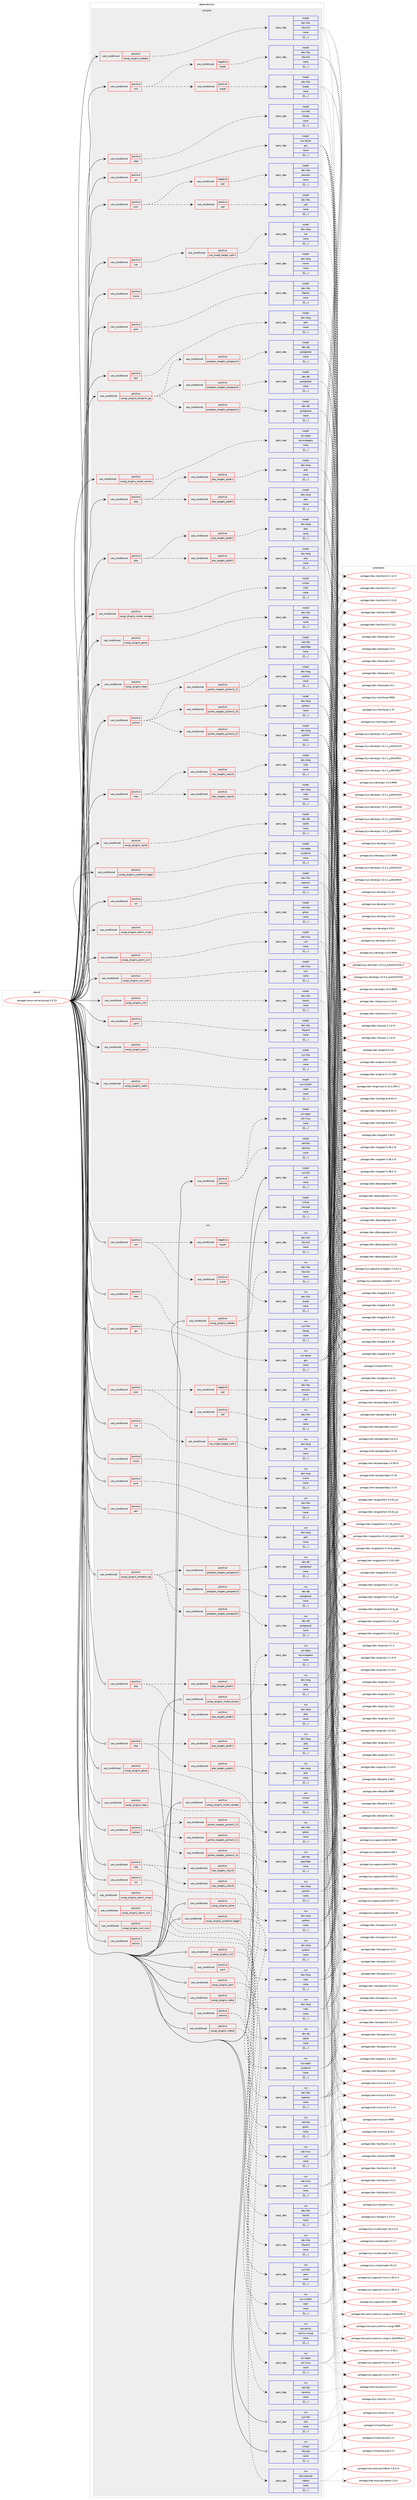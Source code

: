 digraph prolog {

# *************
# Graph options
# *************

newrank=true;
concentrate=true;
compound=true;
graph [rankdir=LR,fontname=Helvetica,fontsize=10,ranksep=1.5];#, ranksep=2.5, nodesep=0.2];
edge  [arrowhead=vee];
node  [fontname=Helvetica,fontsize=10];

# **********
# The ebuild
# **********

subgraph cluster_leftcol {
color=gray;
label=<<i>ebuild</i>>;
id [label="portage://www-servers/uwsgi-2.0.23", color=red, width=4, href="../www-servers/uwsgi-2.0.23.svg"];
}

# ****************
# The dependencies
# ****************

subgraph cluster_midcol {
color=gray;
label=<<i>dependencies</i>>;
subgraph cluster_compile {
fillcolor="#eeeeee";
style=filled;
label=<<i>compile</i>>;
subgraph cond127942 {
dependency477733 [label=<<TABLE BORDER="0" CELLBORDER="1" CELLSPACING="0" CELLPADDING="4"><TR><TD ROWSPAN="3" CELLPADDING="10">use_conditional</TD></TR><TR><TD>positive</TD></TR><TR><TD>caps</TD></TR></TABLE>>, shape=none, color=red];
subgraph pack346140 {
dependency477737 [label=<<TABLE BORDER="0" CELLBORDER="1" CELLSPACING="0" CELLPADDING="4" WIDTH="220"><TR><TD ROWSPAN="6" CELLPADDING="30">pack_dep</TD></TR><TR><TD WIDTH="110">install</TD></TR><TR><TD>sys-libs</TD></TR><TR><TD>libcap</TD></TR><TR><TD>none</TD></TR><TR><TD>[[],,,,]</TD></TR></TABLE>>, shape=none, color=blue];
}
dependency477733:e -> dependency477737:w [weight=20,style="dashed",arrowhead="vee"];
}
id:e -> dependency477733:w [weight=20,style="solid",arrowhead="vee"];
subgraph cond127954 {
dependency477745 [label=<<TABLE BORDER="0" CELLBORDER="1" CELLSPACING="0" CELLPADDING="4"><TR><TD ROWSPAN="3" CELLPADDING="10">use_conditional</TD></TR><TR><TD>positive</TD></TR><TR><TD>go</TD></TR></TABLE>>, shape=none, color=red];
subgraph pack346159 {
dependency477828 [label=<<TABLE BORDER="0" CELLBORDER="1" CELLSPACING="0" CELLPADDING="4" WIDTH="220"><TR><TD ROWSPAN="6" CELLPADDING="30">pack_dep</TD></TR><TR><TD WIDTH="110">install</TD></TR><TR><TD>sys-devel</TD></TR><TR><TD>gcc</TD></TR><TR><TD>none</TD></TR><TR><TD>[[],,,,]</TD></TR></TABLE>>, shape=none, color=blue];
}
dependency477745:e -> dependency477828:w [weight=20,style="dashed",arrowhead="vee"];
}
id:e -> dependency477745:w [weight=20,style="solid",arrowhead="vee"];
subgraph cond127982 {
dependency477868 [label=<<TABLE BORDER="0" CELLBORDER="1" CELLSPACING="0" CELLPADDING="4"><TR><TD ROWSPAN="3" CELLPADDING="10">use_conditional</TD></TR><TR><TD>positive</TD></TR><TR><TD>json</TD></TR></TABLE>>, shape=none, color=red];
subgraph cond127994 {
dependency477872 [label=<<TABLE BORDER="0" CELLBORDER="1" CELLSPACING="0" CELLPADDING="4"><TR><TD ROWSPAN="3" CELLPADDING="10">use_conditional</TD></TR><TR><TD>negative</TD></TR><TR><TD>yajl</TD></TR></TABLE>>, shape=none, color=red];
subgraph pack346277 {
dependency477947 [label=<<TABLE BORDER="0" CELLBORDER="1" CELLSPACING="0" CELLPADDING="4" WIDTH="220"><TR><TD ROWSPAN="6" CELLPADDING="30">pack_dep</TD></TR><TR><TD WIDTH="110">install</TD></TR><TR><TD>dev-libs</TD></TR><TR><TD>jansson</TD></TR><TR><TD>none</TD></TR><TR><TD>[[],,,,]</TD></TR></TABLE>>, shape=none, color=blue];
}
dependency477872:e -> dependency477947:w [weight=20,style="dashed",arrowhead="vee"];
}
dependency477868:e -> dependency477872:w [weight=20,style="dashed",arrowhead="vee"];
subgraph cond128020 {
dependency477971 [label=<<TABLE BORDER="0" CELLBORDER="1" CELLSPACING="0" CELLPADDING="4"><TR><TD ROWSPAN="3" CELLPADDING="10">use_conditional</TD></TR><TR><TD>positive</TD></TR><TR><TD>yajl</TD></TR></TABLE>>, shape=none, color=red];
subgraph pack346322 {
dependency478004 [label=<<TABLE BORDER="0" CELLBORDER="1" CELLSPACING="0" CELLPADDING="4" WIDTH="220"><TR><TD ROWSPAN="6" CELLPADDING="30">pack_dep</TD></TR><TR><TD WIDTH="110">install</TD></TR><TR><TD>dev-libs</TD></TR><TR><TD>yajl</TD></TR><TR><TD>none</TD></TR><TR><TD>[[],,,,]</TD></TR></TABLE>>, shape=none, color=blue];
}
dependency477971:e -> dependency478004:w [weight=20,style="dashed",arrowhead="vee"];
}
dependency477868:e -> dependency477971:w [weight=20,style="dashed",arrowhead="vee"];
}
id:e -> dependency477868:w [weight=20,style="solid",arrowhead="vee"];
subgraph cond128035 {
dependency478052 [label=<<TABLE BORDER="0" CELLBORDER="1" CELLSPACING="0" CELLPADDING="4"><TR><TD ROWSPAN="3" CELLPADDING="10">use_conditional</TD></TR><TR><TD>positive</TD></TR><TR><TD>lua</TD></TR></TABLE>>, shape=none, color=red];
subgraph cond128045 {
dependency478055 [label=<<TABLE BORDER="0" CELLBORDER="1" CELLSPACING="0" CELLPADDING="4"><TR><TD ROWSPAN="3" CELLPADDING="10">use_conditional</TD></TR><TR><TD>positive</TD></TR><TR><TD>lua_single_target_lua5-1</TD></TR></TABLE>>, shape=none, color=red];
subgraph pack346394 {
dependency478091 [label=<<TABLE BORDER="0" CELLBORDER="1" CELLSPACING="0" CELLPADDING="4" WIDTH="220"><TR><TD ROWSPAN="6" CELLPADDING="30">pack_dep</TD></TR><TR><TD WIDTH="110">install</TD></TR><TR><TD>dev-lang</TD></TR><TR><TD>lua</TD></TR><TR><TD>none</TD></TR><TR><TD>[[],,,,]</TD></TR></TABLE>>, shape=none, color=blue];
}
dependency478055:e -> dependency478091:w [weight=20,style="dashed",arrowhead="vee"];
}
dependency478052:e -> dependency478055:w [weight=20,style="dashed",arrowhead="vee"];
}
id:e -> dependency478052:w [weight=20,style="solid",arrowhead="vee"];
subgraph cond128065 {
dependency478137 [label=<<TABLE BORDER="0" CELLBORDER="1" CELLSPACING="0" CELLPADDING="4"><TR><TD ROWSPAN="3" CELLPADDING="10">use_conditional</TD></TR><TR><TD>positive</TD></TR><TR><TD>mono</TD></TR></TABLE>>, shape=none, color=red];
subgraph pack346467 {
dependency478273 [label=<<TABLE BORDER="0" CELLBORDER="1" CELLSPACING="0" CELLPADDING="4" WIDTH="220"><TR><TD ROWSPAN="6" CELLPADDING="30">pack_dep</TD></TR><TR><TD WIDTH="110">install</TD></TR><TR><TD>dev-lang</TD></TR><TR><TD>mono</TD></TR><TR><TD>none</TD></TR><TR><TD>[[],,,,]</TD></TR></TABLE>>, shape=none, color=blue];
}
dependency478137:e -> dependency478273:w [weight=20,style="dashed",arrowhead="vee"];
}
id:e -> dependency478137:w [weight=20,style="solid",arrowhead="vee"];
subgraph cond128106 {
dependency478332 [label=<<TABLE BORDER="0" CELLBORDER="1" CELLSPACING="0" CELLPADDING="4"><TR><TD ROWSPAN="3" CELLPADDING="10">use_conditional</TD></TR><TR><TD>positive</TD></TR><TR><TD>pcre</TD></TR></TABLE>>, shape=none, color=red];
subgraph pack346570 {
dependency478335 [label=<<TABLE BORDER="0" CELLBORDER="1" CELLSPACING="0" CELLPADDING="4" WIDTH="220"><TR><TD ROWSPAN="6" CELLPADDING="30">pack_dep</TD></TR><TR><TD WIDTH="110">install</TD></TR><TR><TD>dev-libs</TD></TR><TR><TD>libpcre</TD></TR><TR><TD>none</TD></TR><TR><TD>[[],,,,]</TD></TR></TABLE>>, shape=none, color=blue];
}
dependency478332:e -> dependency478335:w [weight=20,style="dashed",arrowhead="vee"];
}
id:e -> dependency478332:w [weight=20,style="solid",arrowhead="vee"];
subgraph cond128125 {
dependency478393 [label=<<TABLE BORDER="0" CELLBORDER="1" CELLSPACING="0" CELLPADDING="4"><TR><TD ROWSPAN="3" CELLPADDING="10">use_conditional</TD></TR><TR><TD>positive</TD></TR><TR><TD>perl</TD></TR></TABLE>>, shape=none, color=red];
subgraph pack346613 {
dependency478396 [label=<<TABLE BORDER="0" CELLBORDER="1" CELLSPACING="0" CELLPADDING="4" WIDTH="220"><TR><TD ROWSPAN="6" CELLPADDING="30">pack_dep</TD></TR><TR><TD WIDTH="110">install</TD></TR><TR><TD>dev-lang</TD></TR><TR><TD>perl</TD></TR><TR><TD>none</TD></TR><TR><TD>[[],,,,]</TD></TR></TABLE>>, shape=none, color=blue];
}
dependency478393:e -> dependency478396:w [weight=20,style="dashed",arrowhead="vee"];
}
id:e -> dependency478393:w [weight=20,style="solid",arrowhead="vee"];
subgraph cond128139 {
dependency478450 [label=<<TABLE BORDER="0" CELLBORDER="1" CELLSPACING="0" CELLPADDING="4"><TR><TD ROWSPAN="3" CELLPADDING="10">use_conditional</TD></TR><TR><TD>positive</TD></TR><TR><TD>php</TD></TR></TABLE>>, shape=none, color=red];
subgraph cond128150 {
dependency478464 [label=<<TABLE BORDER="0" CELLBORDER="1" CELLSPACING="0" CELLPADDING="4"><TR><TD ROWSPAN="3" CELLPADDING="10">use_conditional</TD></TR><TR><TD>positive</TD></TR><TR><TD>php_targets_php8-1</TD></TR></TABLE>>, shape=none, color=red];
subgraph pack346691 {
dependency478504 [label=<<TABLE BORDER="0" CELLBORDER="1" CELLSPACING="0" CELLPADDING="4" WIDTH="220"><TR><TD ROWSPAN="6" CELLPADDING="30">pack_dep</TD></TR><TR><TD WIDTH="110">install</TD></TR><TR><TD>dev-lang</TD></TR><TR><TD>php</TD></TR><TR><TD>none</TD></TR><TR><TD>[[],,,,]</TD></TR></TABLE>>, shape=none, color=blue];
}
dependency478464:e -> dependency478504:w [weight=20,style="dashed",arrowhead="vee"];
}
dependency478450:e -> dependency478464:w [weight=20,style="dashed",arrowhead="vee"];
subgraph cond128159 {
dependency478555 [label=<<TABLE BORDER="0" CELLBORDER="1" CELLSPACING="0" CELLPADDING="4"><TR><TD ROWSPAN="3" CELLPADDING="10">use_conditional</TD></TR><TR><TD>positive</TD></TR><TR><TD>php_targets_php8-2</TD></TR></TABLE>>, shape=none, color=red];
subgraph pack346747 {
dependency478577 [label=<<TABLE BORDER="0" CELLBORDER="1" CELLSPACING="0" CELLPADDING="4" WIDTH="220"><TR><TD ROWSPAN="6" CELLPADDING="30">pack_dep</TD></TR><TR><TD WIDTH="110">install</TD></TR><TR><TD>dev-lang</TD></TR><TR><TD>php</TD></TR><TR><TD>none</TD></TR><TR><TD>[[],,,,]</TD></TR></TABLE>>, shape=none, color=blue];
}
dependency478555:e -> dependency478577:w [weight=20,style="dashed",arrowhead="vee"];
}
dependency478450:e -> dependency478555:w [weight=20,style="dashed",arrowhead="vee"];
}
id:e -> dependency478450:w [weight=20,style="solid",arrowhead="vee"];
subgraph cond128175 {
dependency478620 [label=<<TABLE BORDER="0" CELLBORDER="1" CELLSPACING="0" CELLPADDING="4"><TR><TD ROWSPAN="3" CELLPADDING="10">use_conditional</TD></TR><TR><TD>positive</TD></TR><TR><TD>php</TD></TR></TABLE>>, shape=none, color=red];
subgraph cond128178 {
dependency478634 [label=<<TABLE BORDER="0" CELLBORDER="1" CELLSPACING="0" CELLPADDING="4"><TR><TD ROWSPAN="3" CELLPADDING="10">use_conditional</TD></TR><TR><TD>positive</TD></TR><TR><TD>php_targets_php8-1</TD></TR></TABLE>>, shape=none, color=red];
subgraph pack346827 {
dependency478690 [label=<<TABLE BORDER="0" CELLBORDER="1" CELLSPACING="0" CELLPADDING="4" WIDTH="220"><TR><TD ROWSPAN="6" CELLPADDING="30">pack_dep</TD></TR><TR><TD WIDTH="110">install</TD></TR><TR><TD>dev-lang</TD></TR><TR><TD>php</TD></TR><TR><TD>none</TD></TR><TR><TD>[[],,,,]</TD></TR></TABLE>>, shape=none, color=blue];
}
dependency478634:e -> dependency478690:w [weight=20,style="dashed",arrowhead="vee"];
}
dependency478620:e -> dependency478634:w [weight=20,style="dashed",arrowhead="vee"];
subgraph cond128195 {
dependency478737 [label=<<TABLE BORDER="0" CELLBORDER="1" CELLSPACING="0" CELLPADDING="4"><TR><TD ROWSPAN="3" CELLPADDING="10">use_conditional</TD></TR><TR><TD>positive</TD></TR><TR><TD>php_targets_php8-2</TD></TR></TABLE>>, shape=none, color=red];
subgraph pack346895 {
dependency478772 [label=<<TABLE BORDER="0" CELLBORDER="1" CELLSPACING="0" CELLPADDING="4" WIDTH="220"><TR><TD ROWSPAN="6" CELLPADDING="30">pack_dep</TD></TR><TR><TD WIDTH="110">install</TD></TR><TR><TD>dev-lang</TD></TR><TR><TD>php</TD></TR><TR><TD>none</TD></TR><TR><TD>[[],,,,]</TD></TR></TABLE>>, shape=none, color=blue];
}
dependency478737:e -> dependency478772:w [weight=20,style="dashed",arrowhead="vee"];
}
dependency478620:e -> dependency478737:w [weight=20,style="dashed",arrowhead="vee"];
}
id:e -> dependency478620:w [weight=20,style="solid",arrowhead="vee"];
subgraph cond128210 {
dependency478807 [label=<<TABLE BORDER="0" CELLBORDER="1" CELLSPACING="0" CELLPADDING="4"><TR><TD ROWSPAN="3" CELLPADDING="10">use_conditional</TD></TR><TR><TD>positive</TD></TR><TR><TD>python</TD></TR></TABLE>>, shape=none, color=red];
subgraph cond128211 {
dependency478809 [label=<<TABLE BORDER="0" CELLBORDER="1" CELLSPACING="0" CELLPADDING="4"><TR><TD ROWSPAN="3" CELLPADDING="10">use_conditional</TD></TR><TR><TD>positive</TD></TR><TR><TD>python_targets_python3_10</TD></TR></TABLE>>, shape=none, color=red];
subgraph pack346961 {
dependency478812 [label=<<TABLE BORDER="0" CELLBORDER="1" CELLSPACING="0" CELLPADDING="4" WIDTH="220"><TR><TD ROWSPAN="6" CELLPADDING="30">pack_dep</TD></TR><TR><TD WIDTH="110">install</TD></TR><TR><TD>dev-lang</TD></TR><TR><TD>python</TD></TR><TR><TD>none</TD></TR><TR><TD>[[],,,,]</TD></TR></TABLE>>, shape=none, color=blue];
}
dependency478809:e -> dependency478812:w [weight=20,style="dashed",arrowhead="vee"];
}
dependency478807:e -> dependency478809:w [weight=20,style="dashed",arrowhead="vee"];
subgraph cond128221 {
dependency478835 [label=<<TABLE BORDER="0" CELLBORDER="1" CELLSPACING="0" CELLPADDING="4"><TR><TD ROWSPAN="3" CELLPADDING="10">use_conditional</TD></TR><TR><TD>positive</TD></TR><TR><TD>python_targets_python3_11</TD></TR></TABLE>>, shape=none, color=red];
subgraph pack346994 {
dependency478856 [label=<<TABLE BORDER="0" CELLBORDER="1" CELLSPACING="0" CELLPADDING="4" WIDTH="220"><TR><TD ROWSPAN="6" CELLPADDING="30">pack_dep</TD></TR><TR><TD WIDTH="110">install</TD></TR><TR><TD>dev-lang</TD></TR><TR><TD>python</TD></TR><TR><TD>none</TD></TR><TR><TD>[[],,,,]</TD></TR></TABLE>>, shape=none, color=blue];
}
dependency478835:e -> dependency478856:w [weight=20,style="dashed",arrowhead="vee"];
}
dependency478807:e -> dependency478835:w [weight=20,style="dashed",arrowhead="vee"];
subgraph cond128229 {
dependency478898 [label=<<TABLE BORDER="0" CELLBORDER="1" CELLSPACING="0" CELLPADDING="4"><TR><TD ROWSPAN="3" CELLPADDING="10">use_conditional</TD></TR><TR><TD>positive</TD></TR><TR><TD>python_targets_python3_12</TD></TR></TABLE>>, shape=none, color=red];
subgraph pack347031 {
dependency478900 [label=<<TABLE BORDER="0" CELLBORDER="1" CELLSPACING="0" CELLPADDING="4" WIDTH="220"><TR><TD ROWSPAN="6" CELLPADDING="30">pack_dep</TD></TR><TR><TD WIDTH="110">install</TD></TR><TR><TD>dev-lang</TD></TR><TR><TD>python</TD></TR><TR><TD>none</TD></TR><TR><TD>[[],,,,]</TD></TR></TABLE>>, shape=none, color=blue];
}
dependency478898:e -> dependency478900:w [weight=20,style="dashed",arrowhead="vee"];
}
dependency478807:e -> dependency478898:w [weight=20,style="dashed",arrowhead="vee"];
}
id:e -> dependency478807:w [weight=20,style="solid",arrowhead="vee"];
subgraph cond128238 {
dependency478956 [label=<<TABLE BORDER="0" CELLBORDER="1" CELLSPACING="0" CELLPADDING="4"><TR><TD ROWSPAN="3" CELLPADDING="10">use_conditional</TD></TR><TR><TD>positive</TD></TR><TR><TD>ruby</TD></TR></TABLE>>, shape=none, color=red];
subgraph cond128247 {
dependency478973 [label=<<TABLE BORDER="0" CELLBORDER="1" CELLSPACING="0" CELLPADDING="4"><TR><TD ROWSPAN="3" CELLPADDING="10">use_conditional</TD></TR><TR><TD>positive</TD></TR><TR><TD>ruby_targets_ruby31</TD></TR></TABLE>>, shape=none, color=red];
subgraph pack347102 {
dependency479010 [label=<<TABLE BORDER="0" CELLBORDER="1" CELLSPACING="0" CELLPADDING="4" WIDTH="220"><TR><TD ROWSPAN="6" CELLPADDING="30">pack_dep</TD></TR><TR><TD WIDTH="110">install</TD></TR><TR><TD>dev-lang</TD></TR><TR><TD>ruby</TD></TR><TR><TD>none</TD></TR><TR><TD>[[],,,,]</TD></TR></TABLE>>, shape=none, color=blue];
}
dependency478973:e -> dependency479010:w [weight=20,style="dashed",arrowhead="vee"];
}
dependency478956:e -> dependency478973:w [weight=20,style="dashed",arrowhead="vee"];
subgraph cond128253 {
dependency479054 [label=<<TABLE BORDER="0" CELLBORDER="1" CELLSPACING="0" CELLPADDING="4"><TR><TD ROWSPAN="3" CELLPADDING="10">use_conditional</TD></TR><TR><TD>positive</TD></TR><TR><TD>ruby_targets_ruby32</TD></TR></TABLE>>, shape=none, color=red];
subgraph pack347150 {
dependency479056 [label=<<TABLE BORDER="0" CELLBORDER="1" CELLSPACING="0" CELLPADDING="4" WIDTH="220"><TR><TD ROWSPAN="6" CELLPADDING="30">pack_dep</TD></TR><TR><TD WIDTH="110">install</TD></TR><TR><TD>dev-lang</TD></TR><TR><TD>ruby</TD></TR><TR><TD>none</TD></TR><TR><TD>[[],,,,]</TD></TR></TABLE>>, shape=none, color=blue];
}
dependency479054:e -> dependency479056:w [weight=20,style="dashed",arrowhead="vee"];
}
dependency478956:e -> dependency479054:w [weight=20,style="dashed",arrowhead="vee"];
}
id:e -> dependency478956:w [weight=20,style="solid",arrowhead="vee"];
subgraph cond128263 {
dependency479060 [label=<<TABLE BORDER="0" CELLBORDER="1" CELLSPACING="0" CELLPADDING="4"><TR><TD ROWSPAN="3" CELLPADDING="10">use_conditional</TD></TR><TR><TD>positive</TD></TR><TR><TD>ssl</TD></TR></TABLE>>, shape=none, color=red];
subgraph pack347157 {
dependency479080 [label=<<TABLE BORDER="0" CELLBORDER="1" CELLSPACING="0" CELLPADDING="4" WIDTH="220"><TR><TD ROWSPAN="6" CELLPADDING="30">pack_dep</TD></TR><TR><TD WIDTH="110">install</TD></TR><TR><TD>dev-libs</TD></TR><TR><TD>openssl</TD></TR><TR><TD>none</TD></TR><TR><TD>[[],,,,]</TD></TR></TABLE>>, shape=none, color=blue];
}
dependency479060:e -> dependency479080:w [weight=20,style="dashed",arrowhead="vee"];
}
id:e -> dependency479060:w [weight=20,style="solid",arrowhead="vee"];
subgraph cond128275 {
dependency479160 [label=<<TABLE BORDER="0" CELLBORDER="1" CELLSPACING="0" CELLPADDING="4"><TR><TD ROWSPAN="3" CELLPADDING="10">use_conditional</TD></TR><TR><TD>positive</TD></TR><TR><TD>uwsgi_plugins_alarm_curl</TD></TR></TABLE>>, shape=none, color=red];
subgraph pack347242 {
dependency479162 [label=<<TABLE BORDER="0" CELLBORDER="1" CELLSPACING="0" CELLPADDING="4" WIDTH="220"><TR><TD ROWSPAN="6" CELLPADDING="30">pack_dep</TD></TR><TR><TD WIDTH="110">install</TD></TR><TR><TD>net-misc</TD></TR><TR><TD>curl</TD></TR><TR><TD>none</TD></TR><TR><TD>[[],,,,]</TD></TR></TABLE>>, shape=none, color=blue];
}
dependency479160:e -> dependency479162:w [weight=20,style="dashed",arrowhead="vee"];
}
id:e -> dependency479160:w [weight=20,style="solid",arrowhead="vee"];
subgraph cond128291 {
dependency479228 [label=<<TABLE BORDER="0" CELLBORDER="1" CELLSPACING="0" CELLPADDING="4"><TR><TD ROWSPAN="3" CELLPADDING="10">use_conditional</TD></TR><TR><TD>positive</TD></TR><TR><TD>uwsgi_plugins_alarm_xmpp</TD></TR></TABLE>>, shape=none, color=red];
subgraph pack347303 {
dependency479266 [label=<<TABLE BORDER="0" CELLBORDER="1" CELLSPACING="0" CELLPADDING="4" WIDTH="220"><TR><TD ROWSPAN="6" CELLPADDING="30">pack_dep</TD></TR><TR><TD WIDTH="110">install</TD></TR><TR><TD>net-libs</TD></TR><TR><TD>gloox</TD></TR><TR><TD>none</TD></TR><TR><TD>[[],,,,]</TD></TR></TABLE>>, shape=none, color=blue];
}
dependency479228:e -> dependency479266:w [weight=20,style="dashed",arrowhead="vee"];
}
id:e -> dependency479228:w [weight=20,style="solid",arrowhead="vee"];
subgraph cond128315 {
dependency479340 [label=<<TABLE BORDER="0" CELLBORDER="1" CELLSPACING="0" CELLPADDING="4"><TR><TD ROWSPAN="3" CELLPADDING="10">use_conditional</TD></TR><TR><TD>positive</TD></TR><TR><TD>uwsgi_plugins_curl_cron</TD></TR></TABLE>>, shape=none, color=red];
subgraph pack347389 {
dependency479372 [label=<<TABLE BORDER="0" CELLBORDER="1" CELLSPACING="0" CELLPADDING="4" WIDTH="220"><TR><TD ROWSPAN="6" CELLPADDING="30">pack_dep</TD></TR><TR><TD WIDTH="110">install</TD></TR><TR><TD>net-misc</TD></TR><TR><TD>curl</TD></TR><TR><TD>none</TD></TR><TR><TD>[[],,,,]</TD></TR></TABLE>>, shape=none, color=blue];
}
dependency479340:e -> dependency479372:w [weight=20,style="dashed",arrowhead="vee"];
}
id:e -> dependency479340:w [weight=20,style="solid",arrowhead="vee"];
subgraph cond128327 {
dependency479412 [label=<<TABLE BORDER="0" CELLBORDER="1" CELLSPACING="0" CELLPADDING="4"><TR><TD ROWSPAN="3" CELLPADDING="10">use_conditional</TD></TR><TR><TD>positive</TD></TR><TR><TD>uwsgi_plugins_emperor_pg</TD></TR></TABLE>>, shape=none, color=red];
subgraph cond128334 {
dependency479462 [label=<<TABLE BORDER="0" CELLBORDER="1" CELLSPACING="0" CELLPADDING="4"><TR><TD ROWSPAN="3" CELLPADDING="10">use_conditional</TD></TR><TR><TD>positive</TD></TR><TR><TD>postgres_targets_postgres15</TD></TR></TABLE>>, shape=none, color=red];
subgraph pack347481 {
dependency479465 [label=<<TABLE BORDER="0" CELLBORDER="1" CELLSPACING="0" CELLPADDING="4" WIDTH="220"><TR><TD ROWSPAN="6" CELLPADDING="30">pack_dep</TD></TR><TR><TD WIDTH="110">install</TD></TR><TR><TD>dev-db</TD></TR><TR><TD>postgresql</TD></TR><TR><TD>none</TD></TR><TR><TD>[[],,,,]</TD></TR></TABLE>>, shape=none, color=blue];
}
dependency479462:e -> dependency479465:w [weight=20,style="dashed",arrowhead="vee"];
}
dependency479412:e -> dependency479462:w [weight=20,style="dashed",arrowhead="vee"];
subgraph cond128347 {
dependency479485 [label=<<TABLE BORDER="0" CELLBORDER="1" CELLSPACING="0" CELLPADDING="4"><TR><TD ROWSPAN="3" CELLPADDING="10">use_conditional</TD></TR><TR><TD>positive</TD></TR><TR><TD>postgres_targets_postgres14</TD></TR></TABLE>>, shape=none, color=red];
subgraph pack347499 {
dependency479506 [label=<<TABLE BORDER="0" CELLBORDER="1" CELLSPACING="0" CELLPADDING="4" WIDTH="220"><TR><TD ROWSPAN="6" CELLPADDING="30">pack_dep</TD></TR><TR><TD WIDTH="110">install</TD></TR><TR><TD>dev-db</TD></TR><TR><TD>postgresql</TD></TR><TR><TD>none</TD></TR><TR><TD>[[],,,,]</TD></TR></TABLE>>, shape=none, color=blue];
}
dependency479485:e -> dependency479506:w [weight=20,style="dashed",arrowhead="vee"];
}
dependency479412:e -> dependency479485:w [weight=20,style="dashed",arrowhead="vee"];
subgraph cond128352 {
dependency479605 [label=<<TABLE BORDER="0" CELLBORDER="1" CELLSPACING="0" CELLPADDING="4"><TR><TD ROWSPAN="3" CELLPADDING="10">use_conditional</TD></TR><TR><TD>positive</TD></TR><TR><TD>postgres_targets_postgres13</TD></TR></TABLE>>, shape=none, color=red];
subgraph pack347597 {
dependency479649 [label=<<TABLE BORDER="0" CELLBORDER="1" CELLSPACING="0" CELLPADDING="4" WIDTH="220"><TR><TD ROWSPAN="6" CELLPADDING="30">pack_dep</TD></TR><TR><TD WIDTH="110">install</TD></TR><TR><TD>dev-db</TD></TR><TR><TD>postgresql</TD></TR><TR><TD>none</TD></TR><TR><TD>[[],,,,]</TD></TR></TABLE>>, shape=none, color=blue];
}
dependency479605:e -> dependency479649:w [weight=20,style="dashed",arrowhead="vee"];
}
dependency479412:e -> dependency479605:w [weight=20,style="dashed",arrowhead="vee"];
}
id:e -> dependency479412:w [weight=20,style="solid",arrowhead="vee"];
subgraph cond128374 {
dependency479655 [label=<<TABLE BORDER="0" CELLBORDER="1" CELLSPACING="0" CELLPADDING="4"><TR><TD ROWSPAN="3" CELLPADDING="10">use_conditional</TD></TR><TR><TD>positive</TD></TR><TR><TD>uwsgi_plugins_geoip</TD></TR></TABLE>>, shape=none, color=red];
subgraph pack347688 {
dependency479735 [label=<<TABLE BORDER="0" CELLBORDER="1" CELLSPACING="0" CELLPADDING="4" WIDTH="220"><TR><TD ROWSPAN="6" CELLPADDING="30">pack_dep</TD></TR><TR><TD WIDTH="110">install</TD></TR><TR><TD>dev-libs</TD></TR><TR><TD>geoip</TD></TR><TR><TD>none</TD></TR><TR><TD>[[],,,,]</TD></TR></TABLE>>, shape=none, color=blue];
}
dependency479655:e -> dependency479735:w [weight=20,style="dashed",arrowhead="vee"];
}
id:e -> dependency479655:w [weight=20,style="solid",arrowhead="vee"];
subgraph cond128393 {
dependency479759 [label=<<TABLE BORDER="0" CELLBORDER="1" CELLSPACING="0" CELLPADDING="4"><TR><TD ROWSPAN="3" CELLPADDING="10">use_conditional</TD></TR><TR><TD>positive</TD></TR><TR><TD>uwsgi_plugins_ldap</TD></TR></TABLE>>, shape=none, color=red];
subgraph pack347719 {
dependency479762 [label=<<TABLE BORDER="0" CELLBORDER="1" CELLSPACING="0" CELLPADDING="4" WIDTH="220"><TR><TD ROWSPAN="6" CELLPADDING="30">pack_dep</TD></TR><TR><TD WIDTH="110">install</TD></TR><TR><TD>net-nds</TD></TR><TR><TD>openldap</TD></TR><TR><TD>none</TD></TR><TR><TD>[[],,,,]</TD></TR></TABLE>>, shape=none, color=blue];
}
dependency479759:e -> dependency479762:w [weight=20,style="dashed",arrowhead="vee"];
}
id:e -> dependency479759:w [weight=20,style="solid",arrowhead="vee"];
subgraph cond128398 {
dependency479815 [label=<<TABLE BORDER="0" CELLBORDER="1" CELLSPACING="0" CELLPADDING="4"><TR><TD ROWSPAN="3" CELLPADDING="10">use_conditional</TD></TR><TR><TD>positive</TD></TR><TR><TD>uwsgi_plugins_pam</TD></TR></TABLE>>, shape=none, color=red];
subgraph pack347758 {
dependency479818 [label=<<TABLE BORDER="0" CELLBORDER="1" CELLSPACING="0" CELLPADDING="4" WIDTH="220"><TR><TD ROWSPAN="6" CELLPADDING="30">pack_dep</TD></TR><TR><TD WIDTH="110">install</TD></TR><TR><TD>sys-libs</TD></TR><TR><TD>pam</TD></TR><TR><TD>none</TD></TR><TR><TD>[[],,,,]</TD></TR></TABLE>>, shape=none, color=blue];
}
dependency479815:e -> dependency479818:w [weight=20,style="dashed",arrowhead="vee"];
}
id:e -> dependency479815:w [weight=20,style="solid",arrowhead="vee"];
subgraph cond128420 {
dependency479855 [label=<<TABLE BORDER="0" CELLBORDER="1" CELLSPACING="0" CELLPADDING="4"><TR><TD ROWSPAN="3" CELLPADDING="10">use_conditional</TD></TR><TR><TD>positive</TD></TR><TR><TD>uwsgi_plugins_rados</TD></TR></TABLE>>, shape=none, color=red];
subgraph pack347814 {
dependency479957 [label=<<TABLE BORDER="0" CELLBORDER="1" CELLSPACING="0" CELLPADDING="4" WIDTH="220"><TR><TD ROWSPAN="6" CELLPADDING="30">pack_dep</TD></TR><TR><TD WIDTH="110">install</TD></TR><TR><TD>sys-cluster</TD></TR><TR><TD>ceph</TD></TR><TR><TD>none</TD></TR><TR><TD>[[],,,,]</TD></TR></TABLE>>, shape=none, color=blue];
}
dependency479855:e -> dependency479957:w [weight=20,style="dashed",arrowhead="vee"];
}
id:e -> dependency479855:w [weight=20,style="solid",arrowhead="vee"];
subgraph cond128462 {
dependency479993 [label=<<TABLE BORDER="0" CELLBORDER="1" CELLSPACING="0" CELLPADDING="4"><TR><TD ROWSPAN="3" CELLPADDING="10">use_conditional</TD></TR><TR><TD>positive</TD></TR><TR><TD>uwsgi_plugins_router_access</TD></TR></TABLE>>, shape=none, color=red];
subgraph pack347900 {
dependency480031 [label=<<TABLE BORDER="0" CELLBORDER="1" CELLSPACING="0" CELLPADDING="4" WIDTH="220"><TR><TD ROWSPAN="6" CELLPADDING="30">pack_dep</TD></TR><TR><TD WIDTH="110">install</TD></TR><TR><TD>sys-apps</TD></TR><TR><TD>tcp-wrappers</TD></TR><TR><TD>none</TD></TR><TR><TD>[[],,,,]</TD></TR></TABLE>>, shape=none, color=blue];
}
dependency479993:e -> dependency480031:w [weight=20,style="dashed",arrowhead="vee"];
}
id:e -> dependency479993:w [weight=20,style="solid",arrowhead="vee"];
subgraph cond128474 {
dependency480053 [label=<<TABLE BORDER="0" CELLBORDER="1" CELLSPACING="0" CELLPADDING="4"><TR><TD ROWSPAN="3" CELLPADDING="10">use_conditional</TD></TR><TR><TD>positive</TD></TR><TR><TD>uwsgi_plugins_router_spnego</TD></TR></TABLE>>, shape=none, color=red];
subgraph pack347947 {
dependency480095 [label=<<TABLE BORDER="0" CELLBORDER="1" CELLSPACING="0" CELLPADDING="4" WIDTH="220"><TR><TD ROWSPAN="6" CELLPADDING="30">pack_dep</TD></TR><TR><TD WIDTH="110">install</TD></TR><TR><TD>virtual</TD></TR><TR><TD>krb5</TD></TR><TR><TD>none</TD></TR><TR><TD>[[],,,,]</TD></TR></TABLE>>, shape=none, color=blue];
}
dependency480053:e -> dependency480095:w [weight=20,style="dashed",arrowhead="vee"];
}
id:e -> dependency480053:w [weight=20,style="solid",arrowhead="vee"];
subgraph cond128494 {
dependency480152 [label=<<TABLE BORDER="0" CELLBORDER="1" CELLSPACING="0" CELLPADDING="4"><TR><TD ROWSPAN="3" CELLPADDING="10">use_conditional</TD></TR><TR><TD>positive</TD></TR><TR><TD>uwsgi_plugins_sqlite</TD></TR></TABLE>>, shape=none, color=red];
subgraph pack348024 {
dependency480188 [label=<<TABLE BORDER="0" CELLBORDER="1" CELLSPACING="0" CELLPADDING="4" WIDTH="220"><TR><TD ROWSPAN="6" CELLPADDING="30">pack_dep</TD></TR><TR><TD WIDTH="110">install</TD></TR><TR><TD>dev-db</TD></TR><TR><TD>sqlite</TD></TR><TR><TD>none</TD></TR><TR><TD>[[],,,,]</TD></TR></TABLE>>, shape=none, color=blue];
}
dependency480152:e -> dependency480188:w [weight=20,style="dashed",arrowhead="vee"];
}
id:e -> dependency480152:w [weight=20,style="solid",arrowhead="vee"];
subgraph cond128517 {
dependency480213 [label=<<TABLE BORDER="0" CELLBORDER="1" CELLSPACING="0" CELLPADDING="4"><TR><TD ROWSPAN="3" CELLPADDING="10">use_conditional</TD></TR><TR><TD>positive</TD></TR><TR><TD>uwsgi_plugins_systemd_logger</TD></TR></TABLE>>, shape=none, color=red];
subgraph pack348068 {
dependency480246 [label=<<TABLE BORDER="0" CELLBORDER="1" CELLSPACING="0" CELLPADDING="4" WIDTH="220"><TR><TD ROWSPAN="6" CELLPADDING="30">pack_dep</TD></TR><TR><TD WIDTH="110">install</TD></TR><TR><TD>sys-apps</TD></TR><TR><TD>systemd</TD></TR><TR><TD>none</TD></TR><TR><TD>[[],,,,]</TD></TR></TABLE>>, shape=none, color=blue];
}
dependency480213:e -> dependency480246:w [weight=20,style="dashed",arrowhead="vee"];
}
id:e -> dependency480213:w [weight=20,style="solid",arrowhead="vee"];
subgraph cond128530 {
dependency480335 [label=<<TABLE BORDER="0" CELLBORDER="1" CELLSPACING="0" CELLPADDING="4"><TR><TD ROWSPAN="3" CELLPADDING="10">use_conditional</TD></TR><TR><TD>positive</TD></TR><TR><TD>uwsgi_plugins_webdav</TD></TR></TABLE>>, shape=none, color=red];
subgraph pack348152 {
dependency480354 [label=<<TABLE BORDER="0" CELLBORDER="1" CELLSPACING="0" CELLPADDING="4" WIDTH="220"><TR><TD ROWSPAN="6" CELLPADDING="30">pack_dep</TD></TR><TR><TD WIDTH="110">install</TD></TR><TR><TD>dev-libs</TD></TR><TR><TD>libxml2</TD></TR><TR><TD>none</TD></TR><TR><TD>[[],,,,]</TD></TR></TABLE>>, shape=none, color=blue];
}
dependency480335:e -> dependency480354:w [weight=20,style="dashed",arrowhead="vee"];
}
id:e -> dependency480335:w [weight=20,style="solid",arrowhead="vee"];
subgraph cond128551 {
dependency480381 [label=<<TABLE BORDER="0" CELLBORDER="1" CELLSPACING="0" CELLPADDING="4"><TR><TD ROWSPAN="3" CELLPADDING="10">use_conditional</TD></TR><TR><TD>positive</TD></TR><TR><TD>uwsgi_plugins_xslt</TD></TR></TABLE>>, shape=none, color=red];
subgraph pack348195 {
dependency480445 [label=<<TABLE BORDER="0" CELLBORDER="1" CELLSPACING="0" CELLPADDING="4" WIDTH="220"><TR><TD ROWSPAN="6" CELLPADDING="30">pack_dep</TD></TR><TR><TD WIDTH="110">install</TD></TR><TR><TD>dev-libs</TD></TR><TR><TD>libxslt</TD></TR><TR><TD>none</TD></TR><TR><TD>[[],,,,]</TD></TR></TABLE>>, shape=none, color=blue];
}
dependency480381:e -> dependency480445:w [weight=20,style="dashed",arrowhead="vee"];
}
id:e -> dependency480381:w [weight=20,style="solid",arrowhead="vee"];
subgraph cond128560 {
dependency480470 [label=<<TABLE BORDER="0" CELLBORDER="1" CELLSPACING="0" CELLPADDING="4"><TR><TD ROWSPAN="3" CELLPADDING="10">use_conditional</TD></TR><TR><TD>positive</TD></TR><TR><TD>xml</TD></TR></TABLE>>, shape=none, color=red];
subgraph cond128566 {
dependency480509 [label=<<TABLE BORDER="0" CELLBORDER="1" CELLSPACING="0" CELLPADDING="4"><TR><TD ROWSPAN="3" CELLPADDING="10">use_conditional</TD></TR><TR><TD>negative</TD></TR><TR><TD>expat</TD></TR></TABLE>>, shape=none, color=red];
subgraph pack348295 {
dependency480511 [label=<<TABLE BORDER="0" CELLBORDER="1" CELLSPACING="0" CELLPADDING="4" WIDTH="220"><TR><TD ROWSPAN="6" CELLPADDING="30">pack_dep</TD></TR><TR><TD WIDTH="110">install</TD></TR><TR><TD>dev-libs</TD></TR><TR><TD>libxml2</TD></TR><TR><TD>none</TD></TR><TR><TD>[[],,,,]</TD></TR></TABLE>>, shape=none, color=blue];
}
dependency480509:e -> dependency480511:w [weight=20,style="dashed",arrowhead="vee"];
}
dependency480470:e -> dependency480509:w [weight=20,style="dashed",arrowhead="vee"];
subgraph cond128572 {
dependency480606 [label=<<TABLE BORDER="0" CELLBORDER="1" CELLSPACING="0" CELLPADDING="4"><TR><TD ROWSPAN="3" CELLPADDING="10">use_conditional</TD></TR><TR><TD>positive</TD></TR><TR><TD>expat</TD></TR></TABLE>>, shape=none, color=red];
subgraph pack348383 {
dependency480608 [label=<<TABLE BORDER="0" CELLBORDER="1" CELLSPACING="0" CELLPADDING="4" WIDTH="220"><TR><TD ROWSPAN="6" CELLPADDING="30">pack_dep</TD></TR><TR><TD WIDTH="110">install</TD></TR><TR><TD>dev-libs</TD></TR><TR><TD>expat</TD></TR><TR><TD>none</TD></TR><TR><TD>[[],,,,]</TD></TR></TABLE>>, shape=none, color=blue];
}
dependency480606:e -> dependency480608:w [weight=20,style="dashed",arrowhead="vee"];
}
dependency480470:e -> dependency480606:w [weight=20,style="dashed",arrowhead="vee"];
}
id:e -> dependency480470:w [weight=20,style="solid",arrowhead="vee"];
subgraph cond128580 {
dependency480672 [label=<<TABLE BORDER="0" CELLBORDER="1" CELLSPACING="0" CELLPADDING="4"><TR><TD ROWSPAN="3" CELLPADDING="10">use_conditional</TD></TR><TR><TD>positive</TD></TR><TR><TD>yaml</TD></TR></TABLE>>, shape=none, color=red];
subgraph pack348453 {
dependency480688 [label=<<TABLE BORDER="0" CELLBORDER="1" CELLSPACING="0" CELLPADDING="4" WIDTH="220"><TR><TD ROWSPAN="6" CELLPADDING="30">pack_dep</TD></TR><TR><TD WIDTH="110">install</TD></TR><TR><TD>dev-libs</TD></TR><TR><TD>libyaml</TD></TR><TR><TD>none</TD></TR><TR><TD>[[],,,,]</TD></TR></TABLE>>, shape=none, color=blue];
}
dependency480672:e -> dependency480688:w [weight=20,style="dashed",arrowhead="vee"];
}
id:e -> dependency480672:w [weight=20,style="solid",arrowhead="vee"];
subgraph cond128593 {
dependency480718 [label=<<TABLE BORDER="0" CELLBORDER="1" CELLSPACING="0" CELLPADDING="4"><TR><TD ROWSPAN="3" CELLPADDING="10">use_conditional</TD></TR><TR><TD>positive</TD></TR><TR><TD>zeromq</TD></TR></TABLE>>, shape=none, color=red];
subgraph pack348480 {
dependency480720 [label=<<TABLE BORDER="0" CELLBORDER="1" CELLSPACING="0" CELLPADDING="4" WIDTH="220"><TR><TD ROWSPAN="6" CELLPADDING="30">pack_dep</TD></TR><TR><TD WIDTH="110">install</TD></TR><TR><TD>net-libs</TD></TR><TR><TD>zeromq</TD></TR><TR><TD>none</TD></TR><TR><TD>[[],,,,]</TD></TR></TABLE>>, shape=none, color=blue];
}
dependency480718:e -> dependency480720:w [weight=20,style="dashed",arrowhead="vee"];
subgraph pack348504 {
dependency480769 [label=<<TABLE BORDER="0" CELLBORDER="1" CELLSPACING="0" CELLPADDING="4" WIDTH="220"><TR><TD ROWSPAN="6" CELLPADDING="30">pack_dep</TD></TR><TR><TD WIDTH="110">install</TD></TR><TR><TD>sys-apps</TD></TR><TR><TD>util-linux</TD></TR><TR><TD>none</TD></TR><TR><TD>[[],,,,]</TD></TR></TABLE>>, shape=none, color=blue];
}
dependency480718:e -> dependency480769:w [weight=20,style="dashed",arrowhead="vee"];
}
id:e -> dependency480718:w [weight=20,style="solid",arrowhead="vee"];
subgraph pack348525 {
dependency480775 [label=<<TABLE BORDER="0" CELLBORDER="1" CELLSPACING="0" CELLPADDING="4" WIDTH="220"><TR><TD ROWSPAN="6" CELLPADDING="30">pack_dep</TD></TR><TR><TD WIDTH="110">install</TD></TR><TR><TD>sys-libs</TD></TR><TR><TD>zlib</TD></TR><TR><TD>none</TD></TR><TR><TD>[[],,,,]</TD></TR></TABLE>>, shape=none, color=blue];
}
id:e -> dependency480775:w [weight=20,style="solid",arrowhead="vee"];
subgraph pack348542 {
dependency480794 [label=<<TABLE BORDER="0" CELLBORDER="1" CELLSPACING="0" CELLPADDING="4" WIDTH="220"><TR><TD ROWSPAN="6" CELLPADDING="30">pack_dep</TD></TR><TR><TD WIDTH="110">install</TD></TR><TR><TD>virtual</TD></TR><TR><TD>libcrypt</TD></TR><TR><TD>none</TD></TR><TR><TD>[[],,,,]</TD></TR></TABLE>>, shape=none, color=blue];
}
id:e -> dependency480794:w [weight=20,style="solid",arrowhead="vee"];
}
subgraph cluster_compileandrun {
fillcolor="#eeeeee";
style=filled;
label=<<i>compile and run</i>>;
}
subgraph cluster_run {
fillcolor="#eeeeee";
style=filled;
label=<<i>run</i>>;
subgraph cond128609 {
dependency480801 [label=<<TABLE BORDER="0" CELLBORDER="1" CELLSPACING="0" CELLPADDING="4"><TR><TD ROWSPAN="3" CELLPADDING="10">use_conditional</TD></TR><TR><TD>positive</TD></TR><TR><TD>caps</TD></TR></TABLE>>, shape=none, color=red];
subgraph pack348562 {
dependency480835 [label=<<TABLE BORDER="0" CELLBORDER="1" CELLSPACING="0" CELLPADDING="4" WIDTH="220"><TR><TD ROWSPAN="6" CELLPADDING="30">pack_dep</TD></TR><TR><TD WIDTH="110">run</TD></TR><TR><TD>sys-libs</TD></TR><TR><TD>libcap</TD></TR><TR><TD>none</TD></TR><TR><TD>[[],,,,]</TD></TR></TABLE>>, shape=none, color=blue];
}
dependency480801:e -> dependency480835:w [weight=20,style="dashed",arrowhead="vee"];
}
id:e -> dependency480801:w [weight=20,style="solid",arrowhead="odot"];
subgraph cond128614 {
dependency480838 [label=<<TABLE BORDER="0" CELLBORDER="1" CELLSPACING="0" CELLPADDING="4"><TR><TD ROWSPAN="3" CELLPADDING="10">use_conditional</TD></TR><TR><TD>positive</TD></TR><TR><TD>go</TD></TR></TABLE>>, shape=none, color=red];
subgraph pack348583 {
dependency480857 [label=<<TABLE BORDER="0" CELLBORDER="1" CELLSPACING="0" CELLPADDING="4" WIDTH="220"><TR><TD ROWSPAN="6" CELLPADDING="30">pack_dep</TD></TR><TR><TD WIDTH="110">run</TD></TR><TR><TD>sys-devel</TD></TR><TR><TD>gcc</TD></TR><TR><TD>none</TD></TR><TR><TD>[[],,,,]</TD></TR></TABLE>>, shape=none, color=blue];
}
dependency480838:e -> dependency480857:w [weight=20,style="dashed",arrowhead="vee"];
}
id:e -> dependency480838:w [weight=20,style="solid",arrowhead="odot"];
subgraph cond128625 {
dependency480878 [label=<<TABLE BORDER="0" CELLBORDER="1" CELLSPACING="0" CELLPADDING="4"><TR><TD ROWSPAN="3" CELLPADDING="10">use_conditional</TD></TR><TR><TD>positive</TD></TR><TR><TD>json</TD></TR></TABLE>>, shape=none, color=red];
subgraph cond128632 {
dependency480914 [label=<<TABLE BORDER="0" CELLBORDER="1" CELLSPACING="0" CELLPADDING="4"><TR><TD ROWSPAN="3" CELLPADDING="10">use_conditional</TD></TR><TR><TD>negative</TD></TR><TR><TD>yajl</TD></TR></TABLE>>, shape=none, color=red];
subgraph pack348644 {
dependency480930 [label=<<TABLE BORDER="0" CELLBORDER="1" CELLSPACING="0" CELLPADDING="4" WIDTH="220"><TR><TD ROWSPAN="6" CELLPADDING="30">pack_dep</TD></TR><TR><TD WIDTH="110">run</TD></TR><TR><TD>dev-libs</TD></TR><TR><TD>jansson</TD></TR><TR><TD>none</TD></TR><TR><TD>[[],,,,]</TD></TR></TABLE>>, shape=none, color=blue];
}
dependency480914:e -> dependency480930:w [weight=20,style="dashed",arrowhead="vee"];
}
dependency480878:e -> dependency480914:w [weight=20,style="dashed",arrowhead="vee"];
subgraph cond128641 {
dependency480936 [label=<<TABLE BORDER="0" CELLBORDER="1" CELLSPACING="0" CELLPADDING="4"><TR><TD ROWSPAN="3" CELLPADDING="10">use_conditional</TD></TR><TR><TD>positive</TD></TR><TR><TD>yajl</TD></TR></TABLE>>, shape=none, color=red];
subgraph pack348690 {
dependency481015 [label=<<TABLE BORDER="0" CELLBORDER="1" CELLSPACING="0" CELLPADDING="4" WIDTH="220"><TR><TD ROWSPAN="6" CELLPADDING="30">pack_dep</TD></TR><TR><TD WIDTH="110">run</TD></TR><TR><TD>dev-libs</TD></TR><TR><TD>yajl</TD></TR><TR><TD>none</TD></TR><TR><TD>[[],,,,]</TD></TR></TABLE>>, shape=none, color=blue];
}
dependency480936:e -> dependency481015:w [weight=20,style="dashed",arrowhead="vee"];
}
dependency480878:e -> dependency480936:w [weight=20,style="dashed",arrowhead="vee"];
}
id:e -> dependency480878:w [weight=20,style="solid",arrowhead="odot"];
subgraph cond128664 {
dependency481051 [label=<<TABLE BORDER="0" CELLBORDER="1" CELLSPACING="0" CELLPADDING="4"><TR><TD ROWSPAN="3" CELLPADDING="10">use_conditional</TD></TR><TR><TD>positive</TD></TR><TR><TD>lua</TD></TR></TABLE>>, shape=none, color=red];
subgraph cond128667 {
dependency481052 [label=<<TABLE BORDER="0" CELLBORDER="1" CELLSPACING="0" CELLPADDING="4"><TR><TD ROWSPAN="3" CELLPADDING="10">use_conditional</TD></TR><TR><TD>positive</TD></TR><TR><TD>lua_single_target_lua5-1</TD></TR></TABLE>>, shape=none, color=red];
subgraph pack348742 {
dependency481055 [label=<<TABLE BORDER="0" CELLBORDER="1" CELLSPACING="0" CELLPADDING="4" WIDTH="220"><TR><TD ROWSPAN="6" CELLPADDING="30">pack_dep</TD></TR><TR><TD WIDTH="110">run</TD></TR><TR><TD>dev-lang</TD></TR><TR><TD>lua</TD></TR><TR><TD>none</TD></TR><TR><TD>[[],,,,]</TD></TR></TABLE>>, shape=none, color=blue];
}
dependency481052:e -> dependency481055:w [weight=20,style="dashed",arrowhead="vee"];
}
dependency481051:e -> dependency481052:w [weight=20,style="dashed",arrowhead="vee"];
}
id:e -> dependency481051:w [weight=20,style="solid",arrowhead="odot"];
subgraph cond128675 {
dependency481071 [label=<<TABLE BORDER="0" CELLBORDER="1" CELLSPACING="0" CELLPADDING="4"><TR><TD ROWSPAN="3" CELLPADDING="10">use_conditional</TD></TR><TR><TD>positive</TD></TR><TR><TD>mono</TD></TR></TABLE>>, shape=none, color=red];
subgraph pack348765 {
dependency481086 [label=<<TABLE BORDER="0" CELLBORDER="1" CELLSPACING="0" CELLPADDING="4" WIDTH="220"><TR><TD ROWSPAN="6" CELLPADDING="30">pack_dep</TD></TR><TR><TD WIDTH="110">run</TD></TR><TR><TD>dev-lang</TD></TR><TR><TD>mono</TD></TR><TR><TD>none</TD></TR><TR><TD>[[],,,,]</TD></TR></TABLE>>, shape=none, color=blue];
}
dependency481071:e -> dependency481086:w [weight=20,style="dashed",arrowhead="vee"];
}
id:e -> dependency481071:w [weight=20,style="solid",arrowhead="odot"];
subgraph cond128682 {
dependency481132 [label=<<TABLE BORDER="0" CELLBORDER="1" CELLSPACING="0" CELLPADDING="4"><TR><TD ROWSPAN="3" CELLPADDING="10">use_conditional</TD></TR><TR><TD>positive</TD></TR><TR><TD>pcre</TD></TR></TABLE>>, shape=none, color=red];
subgraph pack348800 {
dependency481134 [label=<<TABLE BORDER="0" CELLBORDER="1" CELLSPACING="0" CELLPADDING="4" WIDTH="220"><TR><TD ROWSPAN="6" CELLPADDING="30">pack_dep</TD></TR><TR><TD WIDTH="110">run</TD></TR><TR><TD>dev-libs</TD></TR><TR><TD>libpcre</TD></TR><TR><TD>none</TD></TR><TR><TD>[[],,,,]</TD></TR></TABLE>>, shape=none, color=blue];
}
dependency481132:e -> dependency481134:w [weight=20,style="dashed",arrowhead="vee"];
}
id:e -> dependency481132:w [weight=20,style="solid",arrowhead="odot"];
subgraph cond128687 {
dependency481162 [label=<<TABLE BORDER="0" CELLBORDER="1" CELLSPACING="0" CELLPADDING="4"><TR><TD ROWSPAN="3" CELLPADDING="10">use_conditional</TD></TR><TR><TD>positive</TD></TR><TR><TD>perl</TD></TR></TABLE>>, shape=none, color=red];
subgraph pack348836 {
dependency481176 [label=<<TABLE BORDER="0" CELLBORDER="1" CELLSPACING="0" CELLPADDING="4" WIDTH="220"><TR><TD ROWSPAN="6" CELLPADDING="30">pack_dep</TD></TR><TR><TD WIDTH="110">run</TD></TR><TR><TD>dev-lang</TD></TR><TR><TD>perl</TD></TR><TR><TD>none</TD></TR><TR><TD>[[],,,,]</TD></TR></TABLE>>, shape=none, color=blue];
}
dependency481162:e -> dependency481176:w [weight=20,style="dashed",arrowhead="vee"];
}
id:e -> dependency481162:w [weight=20,style="solid",arrowhead="odot"];
subgraph cond128697 {
dependency481182 [label=<<TABLE BORDER="0" CELLBORDER="1" CELLSPACING="0" CELLPADDING="4"><TR><TD ROWSPAN="3" CELLPADDING="10">use_conditional</TD></TR><TR><TD>positive</TD></TR><TR><TD>php</TD></TR></TABLE>>, shape=none, color=red];
subgraph cond128698 {
dependency481184 [label=<<TABLE BORDER="0" CELLBORDER="1" CELLSPACING="0" CELLPADDING="4"><TR><TD ROWSPAN="3" CELLPADDING="10">use_conditional</TD></TR><TR><TD>positive</TD></TR><TR><TD>php_targets_php8-1</TD></TR></TABLE>>, shape=none, color=red];
subgraph pack348858 {
dependency481271 [label=<<TABLE BORDER="0" CELLBORDER="1" CELLSPACING="0" CELLPADDING="4" WIDTH="220"><TR><TD ROWSPAN="6" CELLPADDING="30">pack_dep</TD></TR><TR><TD WIDTH="110">run</TD></TR><TR><TD>dev-lang</TD></TR><TR><TD>php</TD></TR><TR><TD>none</TD></TR><TR><TD>[[],,,,]</TD></TR></TABLE>>, shape=none, color=blue];
}
dependency481184:e -> dependency481271:w [weight=20,style="dashed",arrowhead="vee"];
}
dependency481182:e -> dependency481184:w [weight=20,style="dashed",arrowhead="vee"];
subgraph cond128729 {
dependency481276 [label=<<TABLE BORDER="0" CELLBORDER="1" CELLSPACING="0" CELLPADDING="4"><TR><TD ROWSPAN="3" CELLPADDING="10">use_conditional</TD></TR><TR><TD>positive</TD></TR><TR><TD>php_targets_php8-2</TD></TR></TABLE>>, shape=none, color=red];
subgraph pack348918 {
dependency481327 [label=<<TABLE BORDER="0" CELLBORDER="1" CELLSPACING="0" CELLPADDING="4" WIDTH="220"><TR><TD ROWSPAN="6" CELLPADDING="30">pack_dep</TD></TR><TR><TD WIDTH="110">run</TD></TR><TR><TD>dev-lang</TD></TR><TR><TD>php</TD></TR><TR><TD>none</TD></TR><TR><TD>[[],,,,]</TD></TR></TABLE>>, shape=none, color=blue];
}
dependency481276:e -> dependency481327:w [weight=20,style="dashed",arrowhead="vee"];
}
dependency481182:e -> dependency481276:w [weight=20,style="dashed",arrowhead="vee"];
}
id:e -> dependency481182:w [weight=20,style="solid",arrowhead="odot"];
subgraph cond128747 {
dependency481351 [label=<<TABLE BORDER="0" CELLBORDER="1" CELLSPACING="0" CELLPADDING="4"><TR><TD ROWSPAN="3" CELLPADDING="10">use_conditional</TD></TR><TR><TD>positive</TD></TR><TR><TD>php</TD></TR></TABLE>>, shape=none, color=red];
subgraph cond128751 {
dependency481353 [label=<<TABLE BORDER="0" CELLBORDER="1" CELLSPACING="0" CELLPADDING="4"><TR><TD ROWSPAN="3" CELLPADDING="10">use_conditional</TD></TR><TR><TD>positive</TD></TR><TR><TD>php_targets_php8-1</TD></TR></TABLE>>, shape=none, color=red];
subgraph pack348963 {
dependency481356 [label=<<TABLE BORDER="0" CELLBORDER="1" CELLSPACING="0" CELLPADDING="4" WIDTH="220"><TR><TD ROWSPAN="6" CELLPADDING="30">pack_dep</TD></TR><TR><TD WIDTH="110">run</TD></TR><TR><TD>dev-lang</TD></TR><TR><TD>php</TD></TR><TR><TD>none</TD></TR><TR><TD>[[],,,,]</TD></TR></TABLE>>, shape=none, color=blue];
}
dependency481353:e -> dependency481356:w [weight=20,style="dashed",arrowhead="vee"];
}
dependency481351:e -> dependency481353:w [weight=20,style="dashed",arrowhead="vee"];
subgraph cond128763 {
dependency481408 [label=<<TABLE BORDER="0" CELLBORDER="1" CELLSPACING="0" CELLPADDING="4"><TR><TD ROWSPAN="3" CELLPADDING="10">use_conditional</TD></TR><TR><TD>positive</TD></TR><TR><TD>php_targets_php8-2</TD></TR></TABLE>>, shape=none, color=red];
subgraph pack349005 {
dependency481464 [label=<<TABLE BORDER="0" CELLBORDER="1" CELLSPACING="0" CELLPADDING="4" WIDTH="220"><TR><TD ROWSPAN="6" CELLPADDING="30">pack_dep</TD></TR><TR><TD WIDTH="110">run</TD></TR><TR><TD>dev-lang</TD></TR><TR><TD>php</TD></TR><TR><TD>none</TD></TR><TR><TD>[[],,,,]</TD></TR></TABLE>>, shape=none, color=blue];
}
dependency481408:e -> dependency481464:w [weight=20,style="dashed",arrowhead="vee"];
}
dependency481351:e -> dependency481408:w [weight=20,style="dashed",arrowhead="vee"];
}
id:e -> dependency481351:w [weight=20,style="solid",arrowhead="odot"];
subgraph cond128782 {
dependency481491 [label=<<TABLE BORDER="0" CELLBORDER="1" CELLSPACING="0" CELLPADDING="4"><TR><TD ROWSPAN="3" CELLPADDING="10">use_conditional</TD></TR><TR><TD>positive</TD></TR><TR><TD>python</TD></TR></TABLE>>, shape=none, color=red];
subgraph cond128787 {
dependency481510 [label=<<TABLE BORDER="0" CELLBORDER="1" CELLSPACING="0" CELLPADDING="4"><TR><TD ROWSPAN="3" CELLPADDING="10">use_conditional</TD></TR><TR><TD>positive</TD></TR><TR><TD>python_targets_python3_10</TD></TR></TABLE>>, shape=none, color=red];
subgraph pack349079 {
dependency481513 [label=<<TABLE BORDER="0" CELLBORDER="1" CELLSPACING="0" CELLPADDING="4" WIDTH="220"><TR><TD ROWSPAN="6" CELLPADDING="30">pack_dep</TD></TR><TR><TD WIDTH="110">run</TD></TR><TR><TD>dev-lang</TD></TR><TR><TD>python</TD></TR><TR><TD>none</TD></TR><TR><TD>[[],,,,]</TD></TR></TABLE>>, shape=none, color=blue];
}
dependency481510:e -> dependency481513:w [weight=20,style="dashed",arrowhead="vee"];
}
dependency481491:e -> dependency481510:w [weight=20,style="dashed",arrowhead="vee"];
subgraph cond128790 {
dependency481531 [label=<<TABLE BORDER="0" CELLBORDER="1" CELLSPACING="0" CELLPADDING="4"><TR><TD ROWSPAN="3" CELLPADDING="10">use_conditional</TD></TR><TR><TD>positive</TD></TR><TR><TD>python_targets_python3_11</TD></TR></TABLE>>, shape=none, color=red];
subgraph pack349113 {
dependency481568 [label=<<TABLE BORDER="0" CELLBORDER="1" CELLSPACING="0" CELLPADDING="4" WIDTH="220"><TR><TD ROWSPAN="6" CELLPADDING="30">pack_dep</TD></TR><TR><TD WIDTH="110">run</TD></TR><TR><TD>dev-lang</TD></TR><TR><TD>python</TD></TR><TR><TD>none</TD></TR><TR><TD>[[],,,,]</TD></TR></TABLE>>, shape=none, color=blue];
}
dependency481531:e -> dependency481568:w [weight=20,style="dashed",arrowhead="vee"];
}
dependency481491:e -> dependency481531:w [weight=20,style="dashed",arrowhead="vee"];
subgraph cond128805 {
dependency481605 [label=<<TABLE BORDER="0" CELLBORDER="1" CELLSPACING="0" CELLPADDING="4"><TR><TD ROWSPAN="3" CELLPADDING="10">use_conditional</TD></TR><TR><TD>positive</TD></TR><TR><TD>python_targets_python3_12</TD></TR></TABLE>>, shape=none, color=red];
subgraph pack349188 {
dependency481642 [label=<<TABLE BORDER="0" CELLBORDER="1" CELLSPACING="0" CELLPADDING="4" WIDTH="220"><TR><TD ROWSPAN="6" CELLPADDING="30">pack_dep</TD></TR><TR><TD WIDTH="110">run</TD></TR><TR><TD>dev-lang</TD></TR><TR><TD>python</TD></TR><TR><TD>none</TD></TR><TR><TD>[[],,,,]</TD></TR></TABLE>>, shape=none, color=blue];
}
dependency481605:e -> dependency481642:w [weight=20,style="dashed",arrowhead="vee"];
}
dependency481491:e -> dependency481605:w [weight=20,style="dashed",arrowhead="vee"];
}
id:e -> dependency481491:w [weight=20,style="solid",arrowhead="odot"];
subgraph cond128816 {
dependency481685 [label=<<TABLE BORDER="0" CELLBORDER="1" CELLSPACING="0" CELLPADDING="4"><TR><TD ROWSPAN="3" CELLPADDING="10">use_conditional</TD></TR><TR><TD>positive</TD></TR><TR><TD>ruby</TD></TR></TABLE>>, shape=none, color=red];
subgraph cond128835 {
dependency481746 [label=<<TABLE BORDER="0" CELLBORDER="1" CELLSPACING="0" CELLPADDING="4"><TR><TD ROWSPAN="3" CELLPADDING="10">use_conditional</TD></TR><TR><TD>positive</TD></TR><TR><TD>ruby_targets_ruby31</TD></TR></TABLE>>, shape=none, color=red];
subgraph pack349270 {
dependency481766 [label=<<TABLE BORDER="0" CELLBORDER="1" CELLSPACING="0" CELLPADDING="4" WIDTH="220"><TR><TD ROWSPAN="6" CELLPADDING="30">pack_dep</TD></TR><TR><TD WIDTH="110">run</TD></TR><TR><TD>dev-lang</TD></TR><TR><TD>ruby</TD></TR><TR><TD>none</TD></TR><TR><TD>[[],,,,]</TD></TR></TABLE>>, shape=none, color=blue];
}
dependency481746:e -> dependency481766:w [weight=20,style="dashed",arrowhead="vee"];
}
dependency481685:e -> dependency481746:w [weight=20,style="dashed",arrowhead="vee"];
subgraph cond128845 {
dependency481789 [label=<<TABLE BORDER="0" CELLBORDER="1" CELLSPACING="0" CELLPADDING="4"><TR><TD ROWSPAN="3" CELLPADDING="10">use_conditional</TD></TR><TR><TD>positive</TD></TR><TR><TD>ruby_targets_ruby32</TD></TR></TABLE>>, shape=none, color=red];
subgraph pack349306 {
dependency481809 [label=<<TABLE BORDER="0" CELLBORDER="1" CELLSPACING="0" CELLPADDING="4" WIDTH="220"><TR><TD ROWSPAN="6" CELLPADDING="30">pack_dep</TD></TR><TR><TD WIDTH="110">run</TD></TR><TR><TD>dev-lang</TD></TR><TR><TD>ruby</TD></TR><TR><TD>none</TD></TR><TR><TD>[[],,,,]</TD></TR></TABLE>>, shape=none, color=blue];
}
dependency481789:e -> dependency481809:w [weight=20,style="dashed",arrowhead="vee"];
}
dependency481685:e -> dependency481789:w [weight=20,style="dashed",arrowhead="vee"];
}
id:e -> dependency481685:w [weight=20,style="solid",arrowhead="odot"];
subgraph cond128852 {
dependency481836 [label=<<TABLE BORDER="0" CELLBORDER="1" CELLSPACING="0" CELLPADDING="4"><TR><TD ROWSPAN="3" CELLPADDING="10">use_conditional</TD></TR><TR><TD>positive</TD></TR><TR><TD>selinux</TD></TR></TABLE>>, shape=none, color=red];
subgraph pack349347 {
dependency481897 [label=<<TABLE BORDER="0" CELLBORDER="1" CELLSPACING="0" CELLPADDING="4" WIDTH="220"><TR><TD ROWSPAN="6" CELLPADDING="30">pack_dep</TD></TR><TR><TD WIDTH="110">run</TD></TR><TR><TD>sec-policy</TD></TR><TR><TD>selinux-uwsgi</TD></TR><TR><TD>none</TD></TR><TR><TD>[[],,,,]</TD></TR></TABLE>>, shape=none, color=blue];
}
dependency481836:e -> dependency481897:w [weight=20,style="dashed",arrowhead="vee"];
}
id:e -> dependency481836:w [weight=20,style="solid",arrowhead="odot"];
subgraph cond128865 {
dependency481921 [label=<<TABLE BORDER="0" CELLBORDER="1" CELLSPACING="0" CELLPADDING="4"><TR><TD ROWSPAN="3" CELLPADDING="10">use_conditional</TD></TR><TR><TD>positive</TD></TR><TR><TD>ssl</TD></TR></TABLE>>, shape=none, color=red];
subgraph pack349415 {
dependency481966 [label=<<TABLE BORDER="0" CELLBORDER="1" CELLSPACING="0" CELLPADDING="4" WIDTH="220"><TR><TD ROWSPAN="6" CELLPADDING="30">pack_dep</TD></TR><TR><TD WIDTH="110">run</TD></TR><TR><TD>dev-libs</TD></TR><TR><TD>openssl</TD></TR><TR><TD>none</TD></TR><TR><TD>[[],,,,]</TD></TR></TABLE>>, shape=none, color=blue];
}
dependency481921:e -> dependency481966:w [weight=20,style="dashed",arrowhead="vee"];
}
id:e -> dependency481921:w [weight=20,style="solid",arrowhead="odot"];
subgraph cond128881 {
dependency481993 [label=<<TABLE BORDER="0" CELLBORDER="1" CELLSPACING="0" CELLPADDING="4"><TR><TD ROWSPAN="3" CELLPADDING="10">use_conditional</TD></TR><TR><TD>positive</TD></TR><TR><TD>uwsgi_plugins_alarm_curl</TD></TR></TABLE>>, shape=none, color=red];
subgraph pack349468 {
dependency482050 [label=<<TABLE BORDER="0" CELLBORDER="1" CELLSPACING="0" CELLPADDING="4" WIDTH="220"><TR><TD ROWSPAN="6" CELLPADDING="30">pack_dep</TD></TR><TR><TD WIDTH="110">run</TD></TR><TR><TD>net-misc</TD></TR><TR><TD>curl</TD></TR><TR><TD>none</TD></TR><TR><TD>[[],,,,]</TD></TR></TABLE>>, shape=none, color=blue];
}
dependency481993:e -> dependency482050:w [weight=20,style="dashed",arrowhead="vee"];
}
id:e -> dependency481993:w [weight=20,style="solid",arrowhead="odot"];
subgraph cond128904 {
dependency482093 [label=<<TABLE BORDER="0" CELLBORDER="1" CELLSPACING="0" CELLPADDING="4"><TR><TD ROWSPAN="3" CELLPADDING="10">use_conditional</TD></TR><TR><TD>positive</TD></TR><TR><TD>uwsgi_plugins_alarm_xmpp</TD></TR></TABLE>>, shape=none, color=red];
subgraph pack349559 {
dependency482114 [label=<<TABLE BORDER="0" CELLBORDER="1" CELLSPACING="0" CELLPADDING="4" WIDTH="220"><TR><TD ROWSPAN="6" CELLPADDING="30">pack_dep</TD></TR><TR><TD WIDTH="110">run</TD></TR><TR><TD>net-libs</TD></TR><TR><TD>gloox</TD></TR><TR><TD>none</TD></TR><TR><TD>[[],,,,]</TD></TR></TABLE>>, shape=none, color=blue];
}
dependency482093:e -> dependency482114:w [weight=20,style="dashed",arrowhead="vee"];
}
id:e -> dependency482093:w [weight=20,style="solid",arrowhead="odot"];
subgraph cond128926 {
dependency482159 [label=<<TABLE BORDER="0" CELLBORDER="1" CELLSPACING="0" CELLPADDING="4"><TR><TD ROWSPAN="3" CELLPADDING="10">use_conditional</TD></TR><TR><TD>positive</TD></TR><TR><TD>uwsgi_plugins_curl_cron</TD></TR></TABLE>>, shape=none, color=red];
subgraph pack349594 {
dependency482223 [label=<<TABLE BORDER="0" CELLBORDER="1" CELLSPACING="0" CELLPADDING="4" WIDTH="220"><TR><TD ROWSPAN="6" CELLPADDING="30">pack_dep</TD></TR><TR><TD WIDTH="110">run</TD></TR><TR><TD>net-misc</TD></TR><TR><TD>curl</TD></TR><TR><TD>none</TD></TR><TR><TD>[[],,,,]</TD></TR></TABLE>>, shape=none, color=blue];
}
dependency482159:e -> dependency482223:w [weight=20,style="dashed",arrowhead="vee"];
}
id:e -> dependency482159:w [weight=20,style="solid",arrowhead="odot"];
subgraph cond128940 {
dependency482243 [label=<<TABLE BORDER="0" CELLBORDER="1" CELLSPACING="0" CELLPADDING="4"><TR><TD ROWSPAN="3" CELLPADDING="10">use_conditional</TD></TR><TR><TD>positive</TD></TR><TR><TD>uwsgi_plugins_emperor_pg</TD></TR></TABLE>>, shape=none, color=red];
subgraph cond128945 {
dependency482265 [label=<<TABLE BORDER="0" CELLBORDER="1" CELLSPACING="0" CELLPADDING="4"><TR><TD ROWSPAN="3" CELLPADDING="10">use_conditional</TD></TR><TR><TD>positive</TD></TR><TR><TD>postgres_targets_postgres15</TD></TR></TABLE>>, shape=none, color=red];
subgraph pack349671 {
dependency482266 [label=<<TABLE BORDER="0" CELLBORDER="1" CELLSPACING="0" CELLPADDING="4" WIDTH="220"><TR><TD ROWSPAN="6" CELLPADDING="30">pack_dep</TD></TR><TR><TD WIDTH="110">run</TD></TR><TR><TD>dev-db</TD></TR><TR><TD>postgresql</TD></TR><TR><TD>none</TD></TR><TR><TD>[[],,,,]</TD></TR></TABLE>>, shape=none, color=blue];
}
dependency482265:e -> dependency482266:w [weight=20,style="dashed",arrowhead="vee"];
}
dependency482243:e -> dependency482265:w [weight=20,style="dashed",arrowhead="vee"];
subgraph cond128953 {
dependency482289 [label=<<TABLE BORDER="0" CELLBORDER="1" CELLSPACING="0" CELLPADDING="4"><TR><TD ROWSPAN="3" CELLPADDING="10">use_conditional</TD></TR><TR><TD>positive</TD></TR><TR><TD>postgres_targets_postgres14</TD></TR></TABLE>>, shape=none, color=red];
subgraph pack349701 {
dependency482319 [label=<<TABLE BORDER="0" CELLBORDER="1" CELLSPACING="0" CELLPADDING="4" WIDTH="220"><TR><TD ROWSPAN="6" CELLPADDING="30">pack_dep</TD></TR><TR><TD WIDTH="110">run</TD></TR><TR><TD>dev-db</TD></TR><TR><TD>postgresql</TD></TR><TR><TD>none</TD></TR><TR><TD>[[],,,,]</TD></TR></TABLE>>, shape=none, color=blue];
}
dependency482289:e -> dependency482319:w [weight=20,style="dashed",arrowhead="vee"];
}
dependency482243:e -> dependency482289:w [weight=20,style="dashed",arrowhead="vee"];
subgraph cond128962 {
dependency482339 [label=<<TABLE BORDER="0" CELLBORDER="1" CELLSPACING="0" CELLPADDING="4"><TR><TD ROWSPAN="3" CELLPADDING="10">use_conditional</TD></TR><TR><TD>positive</TD></TR><TR><TD>postgres_targets_postgres13</TD></TR></TABLE>>, shape=none, color=red];
subgraph pack349732 {
dependency482357 [label=<<TABLE BORDER="0" CELLBORDER="1" CELLSPACING="0" CELLPADDING="4" WIDTH="220"><TR><TD ROWSPAN="6" CELLPADDING="30">pack_dep</TD></TR><TR><TD WIDTH="110">run</TD></TR><TR><TD>dev-db</TD></TR><TR><TD>postgresql</TD></TR><TR><TD>none</TD></TR><TR><TD>[[],,,,]</TD></TR></TABLE>>, shape=none, color=blue];
}
dependency482339:e -> dependency482357:w [weight=20,style="dashed",arrowhead="vee"];
}
dependency482243:e -> dependency482339:w [weight=20,style="dashed",arrowhead="vee"];
}
id:e -> dependency482243:w [weight=20,style="solid",arrowhead="odot"];
subgraph cond128975 {
dependency482362 [label=<<TABLE BORDER="0" CELLBORDER="1" CELLSPACING="0" CELLPADDING="4"><TR><TD ROWSPAN="3" CELLPADDING="10">use_conditional</TD></TR><TR><TD>positive</TD></TR><TR><TD>uwsgi_plugins_geoip</TD></TR></TABLE>>, shape=none, color=red];
subgraph pack349795 {
dependency482444 [label=<<TABLE BORDER="0" CELLBORDER="1" CELLSPACING="0" CELLPADDING="4" WIDTH="220"><TR><TD ROWSPAN="6" CELLPADDING="30">pack_dep</TD></TR><TR><TD WIDTH="110">run</TD></TR><TR><TD>dev-libs</TD></TR><TR><TD>geoip</TD></TR><TR><TD>none</TD></TR><TR><TD>[[],,,,]</TD></TR></TABLE>>, shape=none, color=blue];
}
dependency482362:e -> dependency482444:w [weight=20,style="dashed",arrowhead="vee"];
}
id:e -> dependency482362:w [weight=20,style="solid",arrowhead="odot"];
subgraph cond128997 {
dependency482481 [label=<<TABLE BORDER="0" CELLBORDER="1" CELLSPACING="0" CELLPADDING="4"><TR><TD ROWSPAN="3" CELLPADDING="10">use_conditional</TD></TR><TR><TD>positive</TD></TR><TR><TD>uwsgi_plugins_ldap</TD></TR></TABLE>>, shape=none, color=red];
subgraph pack349849 {
dependency482527 [label=<<TABLE BORDER="0" CELLBORDER="1" CELLSPACING="0" CELLPADDING="4" WIDTH="220"><TR><TD ROWSPAN="6" CELLPADDING="30">pack_dep</TD></TR><TR><TD WIDTH="110">run</TD></TR><TR><TD>net-nds</TD></TR><TR><TD>openldap</TD></TR><TR><TD>none</TD></TR><TR><TD>[[],,,,]</TD></TR></TABLE>>, shape=none, color=blue];
}
dependency482481:e -> dependency482527:w [weight=20,style="dashed",arrowhead="vee"];
}
id:e -> dependency482481:w [weight=20,style="solid",arrowhead="odot"];
subgraph cond129013 {
dependency482559 [label=<<TABLE BORDER="0" CELLBORDER="1" CELLSPACING="0" CELLPADDING="4"><TR><TD ROWSPAN="3" CELLPADDING="10">use_conditional</TD></TR><TR><TD>positive</TD></TR><TR><TD>uwsgi_plugins_pam</TD></TR></TABLE>>, shape=none, color=red];
subgraph pack349913 {
dependency482579 [label=<<TABLE BORDER="0" CELLBORDER="1" CELLSPACING="0" CELLPADDING="4" WIDTH="220"><TR><TD ROWSPAN="6" CELLPADDING="30">pack_dep</TD></TR><TR><TD WIDTH="110">run</TD></TR><TR><TD>sys-libs</TD></TR><TR><TD>pam</TD></TR><TR><TD>none</TD></TR><TR><TD>[[],,,,]</TD></TR></TABLE>>, shape=none, color=blue];
}
dependency482559:e -> dependency482579:w [weight=20,style="dashed",arrowhead="vee"];
}
id:e -> dependency482559:w [weight=20,style="solid",arrowhead="odot"];
subgraph cond129018 {
dependency482619 [label=<<TABLE BORDER="0" CELLBORDER="1" CELLSPACING="0" CELLPADDING="4"><TR><TD ROWSPAN="3" CELLPADDING="10">use_conditional</TD></TR><TR><TD>positive</TD></TR><TR><TD>uwsgi_plugins_rados</TD></TR></TABLE>>, shape=none, color=red];
subgraph pack349954 {
dependency482635 [label=<<TABLE BORDER="0" CELLBORDER="1" CELLSPACING="0" CELLPADDING="4" WIDTH="220"><TR><TD ROWSPAN="6" CELLPADDING="30">pack_dep</TD></TR><TR><TD WIDTH="110">run</TD></TR><TR><TD>sys-cluster</TD></TR><TR><TD>ceph</TD></TR><TR><TD>none</TD></TR><TR><TD>[[],,,,]</TD></TR></TABLE>>, shape=none, color=blue];
}
dependency482619:e -> dependency482635:w [weight=20,style="dashed",arrowhead="vee"];
}
id:e -> dependency482619:w [weight=20,style="solid",arrowhead="odot"];
subgraph cond129022 {
dependency482682 [label=<<TABLE BORDER="0" CELLBORDER="1" CELLSPACING="0" CELLPADDING="4"><TR><TD ROWSPAN="3" CELLPADDING="10">use_conditional</TD></TR><TR><TD>positive</TD></TR><TR><TD>uwsgi_plugins_router_access</TD></TR></TABLE>>, shape=none, color=red];
subgraph pack350014 {
dependency482697 [label=<<TABLE BORDER="0" CELLBORDER="1" CELLSPACING="0" CELLPADDING="4" WIDTH="220"><TR><TD ROWSPAN="6" CELLPADDING="30">pack_dep</TD></TR><TR><TD WIDTH="110">run</TD></TR><TR><TD>sys-apps</TD></TR><TR><TD>tcp-wrappers</TD></TR><TR><TD>none</TD></TR><TR><TD>[[],,,,]</TD></TR></TABLE>>, shape=none, color=blue];
}
dependency482682:e -> dependency482697:w [weight=20,style="dashed",arrowhead="vee"];
}
id:e -> dependency482682:w [weight=20,style="solid",arrowhead="odot"];
subgraph cond129031 {
dependency482740 [label=<<TABLE BORDER="0" CELLBORDER="1" CELLSPACING="0" CELLPADDING="4"><TR><TD ROWSPAN="3" CELLPADDING="10">use_conditional</TD></TR><TR><TD>positive</TD></TR><TR><TD>uwsgi_plugins_router_spnego</TD></TR></TABLE>>, shape=none, color=red];
subgraph pack350098 {
dependency482796 [label=<<TABLE BORDER="0" CELLBORDER="1" CELLSPACING="0" CELLPADDING="4" WIDTH="220"><TR><TD ROWSPAN="6" CELLPADDING="30">pack_dep</TD></TR><TR><TD WIDTH="110">run</TD></TR><TR><TD>virtual</TD></TR><TR><TD>krb5</TD></TR><TR><TD>none</TD></TR><TR><TD>[[],,,,]</TD></TR></TABLE>>, shape=none, color=blue];
}
dependency482740:e -> dependency482796:w [weight=20,style="dashed",arrowhead="vee"];
}
id:e -> dependency482740:w [weight=20,style="solid",arrowhead="odot"];
subgraph cond129040 {
dependency482837 [label=<<TABLE BORDER="0" CELLBORDER="1" CELLSPACING="0" CELLPADDING="4"><TR><TD ROWSPAN="3" CELLPADDING="10">use_conditional</TD></TR><TR><TD>positive</TD></TR><TR><TD>uwsgi_plugins_rrdtool</TD></TR></TABLE>>, shape=none, color=red];
subgraph pack350163 {
dependency482880 [label=<<TABLE BORDER="0" CELLBORDER="1" CELLSPACING="0" CELLPADDING="4" WIDTH="220"><TR><TD ROWSPAN="6" CELLPADDING="30">pack_dep</TD></TR><TR><TD WIDTH="110">run</TD></TR><TR><TD>net-analyzer</TD></TR><TR><TD>rrdtool</TD></TR><TR><TD>none</TD></TR><TR><TD>[[],,,,]</TD></TR></TABLE>>, shape=none, color=blue];
}
dependency482837:e -> dependency482880:w [weight=20,style="dashed",arrowhead="vee"];
}
id:e -> dependency482837:w [weight=20,style="solid",arrowhead="odot"];
subgraph cond129051 {
dependency482892 [label=<<TABLE BORDER="0" CELLBORDER="1" CELLSPACING="0" CELLPADDING="4"><TR><TD ROWSPAN="3" CELLPADDING="10">use_conditional</TD></TR><TR><TD>positive</TD></TR><TR><TD>uwsgi_plugins_sqlite</TD></TR></TABLE>>, shape=none, color=red];
subgraph pack350191 {
dependency482904 [label=<<TABLE BORDER="0" CELLBORDER="1" CELLSPACING="0" CELLPADDING="4" WIDTH="220"><TR><TD ROWSPAN="6" CELLPADDING="30">pack_dep</TD></TR><TR><TD WIDTH="110">run</TD></TR><TR><TD>dev-db</TD></TR><TR><TD>sqlite</TD></TR><TR><TD>none</TD></TR><TR><TD>[[],,,,]</TD></TR></TABLE>>, shape=none, color=blue];
}
dependency482892:e -> dependency482904:w [weight=20,style="dashed",arrowhead="vee"];
}
id:e -> dependency482892:w [weight=20,style="solid",arrowhead="odot"];
subgraph cond129056 {
dependency482929 [label=<<TABLE BORDER="0" CELLBORDER="1" CELLSPACING="0" CELLPADDING="4"><TR><TD ROWSPAN="3" CELLPADDING="10">use_conditional</TD></TR><TR><TD>positive</TD></TR><TR><TD>uwsgi_plugins_systemd_logger</TD></TR></TABLE>>, shape=none, color=red];
subgraph pack350219 {
dependency482948 [label=<<TABLE BORDER="0" CELLBORDER="1" CELLSPACING="0" CELLPADDING="4" WIDTH="220"><TR><TD ROWSPAN="6" CELLPADDING="30">pack_dep</TD></TR><TR><TD WIDTH="110">run</TD></TR><TR><TD>sys-apps</TD></TR><TR><TD>systemd</TD></TR><TR><TD>none</TD></TR><TR><TD>[[],,,,]</TD></TR></TABLE>>, shape=none, color=blue];
}
dependency482929:e -> dependency482948:w [weight=20,style="dashed",arrowhead="vee"];
}
id:e -> dependency482929:w [weight=20,style="solid",arrowhead="odot"];
subgraph cond129065 {
dependency482953 [label=<<TABLE BORDER="0" CELLBORDER="1" CELLSPACING="0" CELLPADDING="4"><TR><TD ROWSPAN="3" CELLPADDING="10">use_conditional</TD></TR><TR><TD>positive</TD></TR><TR><TD>uwsgi_plugins_webdav</TD></TR></TABLE>>, shape=none, color=red];
subgraph pack350257 {
dependency482993 [label=<<TABLE BORDER="0" CELLBORDER="1" CELLSPACING="0" CELLPADDING="4" WIDTH="220"><TR><TD ROWSPAN="6" CELLPADDING="30">pack_dep</TD></TR><TR><TD WIDTH="110">run</TD></TR><TR><TD>dev-libs</TD></TR><TR><TD>libxml2</TD></TR><TR><TD>none</TD></TR><TR><TD>[[],,,,]</TD></TR></TABLE>>, shape=none, color=blue];
}
dependency482953:e -> dependency482993:w [weight=20,style="dashed",arrowhead="vee"];
}
id:e -> dependency482953:w [weight=20,style="solid",arrowhead="odot"];
subgraph cond129082 {
dependency483037 [label=<<TABLE BORDER="0" CELLBORDER="1" CELLSPACING="0" CELLPADDING="4"><TR><TD ROWSPAN="3" CELLPADDING="10">use_conditional</TD></TR><TR><TD>positive</TD></TR><TR><TD>uwsgi_plugins_xslt</TD></TR></TABLE>>, shape=none, color=red];
subgraph pack350303 {
dependency483038 [label=<<TABLE BORDER="0" CELLBORDER="1" CELLSPACING="0" CELLPADDING="4" WIDTH="220"><TR><TD ROWSPAN="6" CELLPADDING="30">pack_dep</TD></TR><TR><TD WIDTH="110">run</TD></TR><TR><TD>dev-libs</TD></TR><TR><TD>libxslt</TD></TR><TR><TD>none</TD></TR><TR><TD>[[],,,,]</TD></TR></TABLE>>, shape=none, color=blue];
}
dependency483037:e -> dependency483038:w [weight=20,style="dashed",arrowhead="vee"];
}
id:e -> dependency483037:w [weight=20,style="solid",arrowhead="odot"];
subgraph cond129089 {
dependency483108 [label=<<TABLE BORDER="0" CELLBORDER="1" CELLSPACING="0" CELLPADDING="4"><TR><TD ROWSPAN="3" CELLPADDING="10">use_conditional</TD></TR><TR><TD>positive</TD></TR><TR><TD>xml</TD></TR></TABLE>>, shape=none, color=red];
subgraph cond129102 {
dependency483124 [label=<<TABLE BORDER="0" CELLBORDER="1" CELLSPACING="0" CELLPADDING="4"><TR><TD ROWSPAN="3" CELLPADDING="10">use_conditional</TD></TR><TR><TD>negative</TD></TR><TR><TD>expat</TD></TR></TABLE>>, shape=none, color=red];
subgraph pack350386 {
dependency483158 [label=<<TABLE BORDER="0" CELLBORDER="1" CELLSPACING="0" CELLPADDING="4" WIDTH="220"><TR><TD ROWSPAN="6" CELLPADDING="30">pack_dep</TD></TR><TR><TD WIDTH="110">run</TD></TR><TR><TD>dev-libs</TD></TR><TR><TD>libxml2</TD></TR><TR><TD>none</TD></TR><TR><TD>[[],,,,]</TD></TR></TABLE>>, shape=none, color=blue];
}
dependency483124:e -> dependency483158:w [weight=20,style="dashed",arrowhead="vee"];
}
dependency483108:e -> dependency483124:w [weight=20,style="dashed",arrowhead="vee"];
subgraph cond129118 {
dependency483208 [label=<<TABLE BORDER="0" CELLBORDER="1" CELLSPACING="0" CELLPADDING="4"><TR><TD ROWSPAN="3" CELLPADDING="10">use_conditional</TD></TR><TR><TD>positive</TD></TR><TR><TD>expat</TD></TR></TABLE>>, shape=none, color=red];
subgraph pack350465 {
dependency483255 [label=<<TABLE BORDER="0" CELLBORDER="1" CELLSPACING="0" CELLPADDING="4" WIDTH="220"><TR><TD ROWSPAN="6" CELLPADDING="30">pack_dep</TD></TR><TR><TD WIDTH="110">run</TD></TR><TR><TD>dev-libs</TD></TR><TR><TD>expat</TD></TR><TR><TD>none</TD></TR><TR><TD>[[],,,,]</TD></TR></TABLE>>, shape=none, color=blue];
}
dependency483208:e -> dependency483255:w [weight=20,style="dashed",arrowhead="vee"];
}
dependency483108:e -> dependency483208:w [weight=20,style="dashed",arrowhead="vee"];
}
id:e -> dependency483108:w [weight=20,style="solid",arrowhead="odot"];
subgraph cond129135 {
dependency483345 [label=<<TABLE BORDER="0" CELLBORDER="1" CELLSPACING="0" CELLPADDING="4"><TR><TD ROWSPAN="3" CELLPADDING="10">use_conditional</TD></TR><TR><TD>positive</TD></TR><TR><TD>yaml</TD></TR></TABLE>>, shape=none, color=red];
subgraph pack350553 {
dependency483364 [label=<<TABLE BORDER="0" CELLBORDER="1" CELLSPACING="0" CELLPADDING="4" WIDTH="220"><TR><TD ROWSPAN="6" CELLPADDING="30">pack_dep</TD></TR><TR><TD WIDTH="110">run</TD></TR><TR><TD>dev-libs</TD></TR><TR><TD>libyaml</TD></TR><TR><TD>none</TD></TR><TR><TD>[[],,,,]</TD></TR></TABLE>>, shape=none, color=blue];
}
dependency483345:e -> dependency483364:w [weight=20,style="dashed",arrowhead="vee"];
}
id:e -> dependency483345:w [weight=20,style="solid",arrowhead="odot"];
subgraph cond129168 {
dependency483388 [label=<<TABLE BORDER="0" CELLBORDER="1" CELLSPACING="0" CELLPADDING="4"><TR><TD ROWSPAN="3" CELLPADDING="10">use_conditional</TD></TR><TR><TD>positive</TD></TR><TR><TD>zeromq</TD></TR></TABLE>>, shape=none, color=red];
subgraph pack350572 {
dependency483391 [label=<<TABLE BORDER="0" CELLBORDER="1" CELLSPACING="0" CELLPADDING="4" WIDTH="220"><TR><TD ROWSPAN="6" CELLPADDING="30">pack_dep</TD></TR><TR><TD WIDTH="110">run</TD></TR><TR><TD>net-libs</TD></TR><TR><TD>zeromq</TD></TR><TR><TD>none</TD></TR><TR><TD>[[],,,,]</TD></TR></TABLE>>, shape=none, color=blue];
}
dependency483388:e -> dependency483391:w [weight=20,style="dashed",arrowhead="vee"];
subgraph pack350623 {
dependency483448 [label=<<TABLE BORDER="0" CELLBORDER="1" CELLSPACING="0" CELLPADDING="4" WIDTH="220"><TR><TD ROWSPAN="6" CELLPADDING="30">pack_dep</TD></TR><TR><TD WIDTH="110">run</TD></TR><TR><TD>sys-apps</TD></TR><TR><TD>util-linux</TD></TR><TR><TD>none</TD></TR><TR><TD>[[],,,,]</TD></TR></TABLE>>, shape=none, color=blue];
}
dependency483388:e -> dependency483448:w [weight=20,style="dashed",arrowhead="vee"];
}
id:e -> dependency483388:w [weight=20,style="solid",arrowhead="odot"];
subgraph pack350630 {
dependency483456 [label=<<TABLE BORDER="0" CELLBORDER="1" CELLSPACING="0" CELLPADDING="4" WIDTH="220"><TR><TD ROWSPAN="6" CELLPADDING="30">pack_dep</TD></TR><TR><TD WIDTH="110">run</TD></TR><TR><TD>sys-libs</TD></TR><TR><TD>zlib</TD></TR><TR><TD>none</TD></TR><TR><TD>[[],,,,]</TD></TR></TABLE>>, shape=none, color=blue];
}
id:e -> dependency483456:w [weight=20,style="solid",arrowhead="odot"];
subgraph pack350648 {
dependency483481 [label=<<TABLE BORDER="0" CELLBORDER="1" CELLSPACING="0" CELLPADDING="4" WIDTH="220"><TR><TD ROWSPAN="6" CELLPADDING="30">pack_dep</TD></TR><TR><TD WIDTH="110">run</TD></TR><TR><TD>virtual</TD></TR><TR><TD>libcrypt</TD></TR><TR><TD>none</TD></TR><TR><TD>[[],,,,]</TD></TR></TABLE>>, shape=none, color=blue];
}
id:e -> dependency483481:w [weight=20,style="solid",arrowhead="odot"];
}
}

# **************
# The candidates
# **************

subgraph cluster_choices {
rank=same;
color=gray;
label=<<i>candidates</i>>;

subgraph choice349830 {
color=black;
nodesep=1;
choice1151211154510810598115471081059899971124557575757 [label="portage://sys-libs/libcap-9999", color=red, width=4,href="../sys-libs/libcap-9999.svg"];
choice1151211154510810598115471081059899971124550465548 [label="portage://sys-libs/libcap-2.70", color=red, width=4,href="../sys-libs/libcap-2.70.svg"];
choice11512111545108105981154710810598999711245504654574511449 [label="portage://sys-libs/libcap-2.69-r1", color=red, width=4,href="../sys-libs/libcap-2.69-r1.svg"];
dependency477737:e -> choice1151211154510810598115471081059899971124557575757:w [style=dotted,weight="100"];
dependency477737:e -> choice1151211154510810598115471081059899971124550465548:w [style=dotted,weight="100"];
dependency477737:e -> choice11512111545108105981154710810598999711245504654574511449:w [style=dotted,weight="100"];
}
subgraph choice349858 {
color=black;
nodesep=1;
choice1151211154510010111810110847103999945495346484657575757 [label="portage://sys-devel/gcc-15.0.9999", color=red, width=4,href="../sys-devel/gcc-15.0.9999.svg"];
choice11512111545100101118101108471039999454953464846489511211410150485052494850484511450 [label="portage://sys-devel/gcc-15.0.0_pre20241020-r2", color=red, width=4,href="../sys-devel/gcc-15.0.0_pre20241020-r2.svg"];
choice1151211154510010111810110847103999945495346484648951121141015048505249485048 [label="portage://sys-devel/gcc-15.0.0_pre20241020", color=red, width=4,href="../sys-devel/gcc-15.0.0_pre20241020.svg"];
choice1151211154510010111810110847103999945495246514657575757 [label="portage://sys-devel/gcc-14.3.9999", color=red, width=4,href="../sys-devel/gcc-14.3.9999.svg"];
choice1151211154510010111810110847103999945495246504649951125048505249485054 [label="portage://sys-devel/gcc-14.2.1_p20241026", color=red, width=4,href="../sys-devel/gcc-14.2.1_p20241026.svg"];
choice1151211154510010111810110847103999945495246504649951125048505249484957 [label="portage://sys-devel/gcc-14.2.1_p20241019", color=red, width=4,href="../sys-devel/gcc-14.2.1_p20241019.svg"];
choice1151211154510010111810110847103999945495246504649951125048505248575049 [label="portage://sys-devel/gcc-14.2.1_p20240921", color=red, width=4,href="../sys-devel/gcc-14.2.1_p20240921.svg"];
choice1151211154510010111810110847103999945495246504649951125048505248564955 [label="portage://sys-devel/gcc-14.2.1_p20240817", color=red, width=4,href="../sys-devel/gcc-14.2.1_p20240817.svg"];
choice1151211154510010111810110847103999945495146524657575757 [label="portage://sys-devel/gcc-13.4.9999", color=red, width=4,href="../sys-devel/gcc-13.4.9999.svg"];
choice1151211154510010111810110847103999945495146514649951125048505249485053 [label="portage://sys-devel/gcc-13.3.1_p20241025", color=red, width=4,href="../sys-devel/gcc-13.3.1_p20241025.svg"];
choice1151211154510010111810110847103999945495146514649951125048505249484956 [label="portage://sys-devel/gcc-13.3.1_p20241018", color=red, width=4,href="../sys-devel/gcc-13.3.1_p20241018.svg"];
choice1151211154510010111810110847103999945495146514649951125048505248575048 [label="portage://sys-devel/gcc-13.3.1_p20240920", color=red, width=4,href="../sys-devel/gcc-13.3.1_p20240920.svg"];
choice1151211154510010111810110847103999945495146514649951125048505248544952 [label="portage://sys-devel/gcc-13.3.1_p20240614", color=red, width=4,href="../sys-devel/gcc-13.3.1_p20240614.svg"];
choice1151211154510010111810110847103999945495146504648 [label="portage://sys-devel/gcc-13.2.0", color=red, width=4,href="../sys-devel/gcc-13.2.0.svg"];
choice1151211154510010111810110847103999945495046534657575757 [label="portage://sys-devel/gcc-12.5.9999", color=red, width=4,href="../sys-devel/gcc-12.5.9999.svg"];
choice1151211154510010111810110847103999945495046524649951125048505249484948 [label="portage://sys-devel/gcc-12.4.1_p20241010", color=red, width=4,href="../sys-devel/gcc-12.4.1_p20241010.svg"];
choice1151211154510010111810110847103999945495046524649951125048505248574957 [label="portage://sys-devel/gcc-12.4.1_p20240919", color=red, width=4,href="../sys-devel/gcc-12.4.1_p20240919.svg"];
choice1151211154510010111810110847103999945495046524648 [label="portage://sys-devel/gcc-12.4.0", color=red, width=4,href="../sys-devel/gcc-12.4.0.svg"];
choice1151211154510010111810110847103999945494946534648 [label="portage://sys-devel/gcc-11.5.0", color=red, width=4,href="../sys-devel/gcc-11.5.0.svg"];
choice1151211154510010111810110847103999945494846534648 [label="portage://sys-devel/gcc-10.5.0", color=red, width=4,href="../sys-devel/gcc-10.5.0.svg"];
choice11512111545100101118101108471039999455746534648 [label="portage://sys-devel/gcc-9.5.0", color=red, width=4,href="../sys-devel/gcc-9.5.0.svg"];
choice115121115451001011181011084710399994556465346484511449 [label="portage://sys-devel/gcc-8.5.0-r1", color=red, width=4,href="../sys-devel/gcc-8.5.0-r1.svg"];
dependency477828:e -> choice1151211154510010111810110847103999945495346484657575757:w [style=dotted,weight="100"];
dependency477828:e -> choice11512111545100101118101108471039999454953464846489511211410150485052494850484511450:w [style=dotted,weight="100"];
dependency477828:e -> choice1151211154510010111810110847103999945495346484648951121141015048505249485048:w [style=dotted,weight="100"];
dependency477828:e -> choice1151211154510010111810110847103999945495246514657575757:w [style=dotted,weight="100"];
dependency477828:e -> choice1151211154510010111810110847103999945495246504649951125048505249485054:w [style=dotted,weight="100"];
dependency477828:e -> choice1151211154510010111810110847103999945495246504649951125048505249484957:w [style=dotted,weight="100"];
dependency477828:e -> choice1151211154510010111810110847103999945495246504649951125048505248575049:w [style=dotted,weight="100"];
dependency477828:e -> choice1151211154510010111810110847103999945495246504649951125048505248564955:w [style=dotted,weight="100"];
dependency477828:e -> choice1151211154510010111810110847103999945495146524657575757:w [style=dotted,weight="100"];
dependency477828:e -> choice1151211154510010111810110847103999945495146514649951125048505249485053:w [style=dotted,weight="100"];
dependency477828:e -> choice1151211154510010111810110847103999945495146514649951125048505249484956:w [style=dotted,weight="100"];
dependency477828:e -> choice1151211154510010111810110847103999945495146514649951125048505248575048:w [style=dotted,weight="100"];
dependency477828:e -> choice1151211154510010111810110847103999945495146514649951125048505248544952:w [style=dotted,weight="100"];
dependency477828:e -> choice1151211154510010111810110847103999945495146504648:w [style=dotted,weight="100"];
dependency477828:e -> choice1151211154510010111810110847103999945495046534657575757:w [style=dotted,weight="100"];
dependency477828:e -> choice1151211154510010111810110847103999945495046524649951125048505249484948:w [style=dotted,weight="100"];
dependency477828:e -> choice1151211154510010111810110847103999945495046524649951125048505248574957:w [style=dotted,weight="100"];
dependency477828:e -> choice1151211154510010111810110847103999945495046524648:w [style=dotted,weight="100"];
dependency477828:e -> choice1151211154510010111810110847103999945494946534648:w [style=dotted,weight="100"];
dependency477828:e -> choice1151211154510010111810110847103999945494846534648:w [style=dotted,weight="100"];
dependency477828:e -> choice11512111545100101118101108471039999455746534648:w [style=dotted,weight="100"];
dependency477828:e -> choice115121115451001011181011084710399994556465346484511449:w [style=dotted,weight="100"];
}
subgraph choice349874 {
color=black;
nodesep=1;
choice1001011184510810598115471069711011511511111045504649524511450 [label="portage://dev-libs/jansson-2.14-r2", color=red, width=4,href="../dev-libs/jansson-2.14-r2.svg"];
choice1001011184510810598115471069711011511511111045504649524511449 [label="portage://dev-libs/jansson-2.14-r1", color=red, width=4,href="../dev-libs/jansson-2.14-r1.svg"];
dependency477947:e -> choice1001011184510810598115471069711011511511111045504649524511450:w [style=dotted,weight="100"];
dependency477947:e -> choice1001011184510810598115471069711011511511111045504649524511449:w [style=dotted,weight="100"];
}
subgraph choice349877 {
color=black;
nodesep=1;
choice100101118451081059811547121971061084550464946484511453 [label="portage://dev-libs/yajl-2.1.0-r5", color=red, width=4,href="../dev-libs/yajl-2.1.0-r5.svg"];
choice100101118451081059811547121971061084550464946484511452 [label="portage://dev-libs/yajl-2.1.0-r4", color=red, width=4,href="../dev-libs/yajl-2.1.0-r4.svg"];
dependency478004:e -> choice100101118451081059811547121971061084550464946484511453:w [style=dotted,weight="100"];
dependency478004:e -> choice100101118451081059811547121971061084550464946484511452:w [style=dotted,weight="100"];
}
subgraph choice349892 {
color=black;
nodesep=1;
choice10010111845108971101034710811797455346524654 [label="portage://dev-lang/lua-5.4.6", color=red, width=4,href="../dev-lang/lua-5.4.6.svg"];
choice1001011184510897110103471081179745534651465445114494850 [label="portage://dev-lang/lua-5.3.6-r102", color=red, width=4,href="../dev-lang/lua-5.3.6-r102.svg"];
choice1001011184510897110103471081179745534649465345114504848 [label="portage://dev-lang/lua-5.1.5-r200", color=red, width=4,href="../dev-lang/lua-5.1.5-r200.svg"];
dependency478091:e -> choice10010111845108971101034710811797455346524654:w [style=dotted,weight="100"];
dependency478091:e -> choice1001011184510897110103471081179745534651465445114494850:w [style=dotted,weight="100"];
dependency478091:e -> choice1001011184510897110103471081179745534649465345114504848:w [style=dotted,weight="100"];
}
subgraph choice349938 {
color=black;
nodesep=1;
choice10010111845108971101034710911111011145544649504648464957574511450 [label="portage://dev-lang/mono-6.12.0.199-r2", color=red, width=4,href="../dev-lang/mono-6.12.0.199-r2.svg"];
dependency478273:e -> choice10010111845108971101034710911111011145544649504648464957574511450:w [style=dotted,weight="100"];
}
subgraph choice349939 {
color=black;
nodesep=1;
choice100101118451081059811547108105981129911410145564652534511451 [label="portage://dev-libs/libpcre-8.45-r3", color=red, width=4,href="../dev-libs/libpcre-8.45-r3.svg"];
choice100101118451081059811547108105981129911410145564652534511450 [label="portage://dev-libs/libpcre-8.45-r2", color=red, width=4,href="../dev-libs/libpcre-8.45-r2.svg"];
choice100101118451081059811547108105981129911410145564652534511449 [label="portage://dev-libs/libpcre-8.45-r1", color=red, width=4,href="../dev-libs/libpcre-8.45-r1.svg"];
dependency478335:e -> choice100101118451081059811547108105981129911410145564652534511451:w [style=dotted,weight="100"];
dependency478335:e -> choice100101118451081059811547108105981129911410145564652534511450:w [style=dotted,weight="100"];
dependency478335:e -> choice100101118451081059811547108105981129911410145564652534511449:w [style=dotted,weight="100"];
}
subgraph choice349970 {
color=black;
nodesep=1;
choice10010111845108971101034711210111410845534652484648 [label="portage://dev-lang/perl-5.40.0", color=red, width=4,href="../dev-lang/perl-5.40.0.svg"];
choice100101118451089711010347112101114108455346515646504511454 [label="portage://dev-lang/perl-5.38.2-r6", color=red, width=4,href="../dev-lang/perl-5.38.2-r6.svg"];
choice100101118451089711010347112101114108455346515646504511453 [label="portage://dev-lang/perl-5.38.2-r5", color=red, width=4,href="../dev-lang/perl-5.38.2-r5.svg"];
choice100101118451089711010347112101114108455346515646504511451 [label="portage://dev-lang/perl-5.38.2-r3", color=red, width=4,href="../dev-lang/perl-5.38.2-r3.svg"];
dependency478396:e -> choice10010111845108971101034711210111410845534652484648:w [style=dotted,weight="100"];
dependency478396:e -> choice100101118451089711010347112101114108455346515646504511454:w [style=dotted,weight="100"];
dependency478396:e -> choice100101118451089711010347112101114108455346515646504511453:w [style=dotted,weight="100"];
dependency478396:e -> choice100101118451089711010347112101114108455346515646504511451:w [style=dotted,weight="100"];
}
subgraph choice349990 {
color=black;
nodesep=1;
choice10010111845108971101034711210411245564651464951 [label="portage://dev-lang/php-8.3.13", color=red, width=4,href="../dev-lang/php-8.3.13.svg"];
choice10010111845108971101034711210411245564650465053 [label="portage://dev-lang/php-8.2.25", color=red, width=4,href="../dev-lang/php-8.2.25.svg"];
choice10010111845108971101034711210411245564650465052 [label="portage://dev-lang/php-8.2.24", color=red, width=4,href="../dev-lang/php-8.2.24.svg"];
choice10010111845108971101034711210411245564650465048 [label="portage://dev-lang/php-8.2.20", color=red, width=4,href="../dev-lang/php-8.2.20.svg"];
choice10010111845108971101034711210411245564649465148 [label="portage://dev-lang/php-8.1.30", color=red, width=4,href="../dev-lang/php-8.1.30.svg"];
choice10010111845108971101034711210411245564649465057 [label="portage://dev-lang/php-8.1.29", color=red, width=4,href="../dev-lang/php-8.1.29.svg"];
dependency478504:e -> choice10010111845108971101034711210411245564651464951:w [style=dotted,weight="100"];
dependency478504:e -> choice10010111845108971101034711210411245564650465053:w [style=dotted,weight="100"];
dependency478504:e -> choice10010111845108971101034711210411245564650465052:w [style=dotted,weight="100"];
dependency478504:e -> choice10010111845108971101034711210411245564650465048:w [style=dotted,weight="100"];
dependency478504:e -> choice10010111845108971101034711210411245564649465148:w [style=dotted,weight="100"];
dependency478504:e -> choice10010111845108971101034711210411245564649465057:w [style=dotted,weight="100"];
}
subgraph choice349997 {
color=black;
nodesep=1;
choice10010111845108971101034711210411245564651464951 [label="portage://dev-lang/php-8.3.13", color=red, width=4,href="../dev-lang/php-8.3.13.svg"];
choice10010111845108971101034711210411245564650465053 [label="portage://dev-lang/php-8.2.25", color=red, width=4,href="../dev-lang/php-8.2.25.svg"];
choice10010111845108971101034711210411245564650465052 [label="portage://dev-lang/php-8.2.24", color=red, width=4,href="../dev-lang/php-8.2.24.svg"];
choice10010111845108971101034711210411245564650465048 [label="portage://dev-lang/php-8.2.20", color=red, width=4,href="../dev-lang/php-8.2.20.svg"];
choice10010111845108971101034711210411245564649465148 [label="portage://dev-lang/php-8.1.30", color=red, width=4,href="../dev-lang/php-8.1.30.svg"];
choice10010111845108971101034711210411245564649465057 [label="portage://dev-lang/php-8.1.29", color=red, width=4,href="../dev-lang/php-8.1.29.svg"];
dependency478577:e -> choice10010111845108971101034711210411245564651464951:w [style=dotted,weight="100"];
dependency478577:e -> choice10010111845108971101034711210411245564650465053:w [style=dotted,weight="100"];
dependency478577:e -> choice10010111845108971101034711210411245564650465052:w [style=dotted,weight="100"];
dependency478577:e -> choice10010111845108971101034711210411245564650465048:w [style=dotted,weight="100"];
dependency478577:e -> choice10010111845108971101034711210411245564649465148:w [style=dotted,weight="100"];
dependency478577:e -> choice10010111845108971101034711210411245564649465057:w [style=dotted,weight="100"];
}
subgraph choice350027 {
color=black;
nodesep=1;
choice10010111845108971101034711210411245564651464951 [label="portage://dev-lang/php-8.3.13", color=red, width=4,href="../dev-lang/php-8.3.13.svg"];
choice10010111845108971101034711210411245564650465053 [label="portage://dev-lang/php-8.2.25", color=red, width=4,href="../dev-lang/php-8.2.25.svg"];
choice10010111845108971101034711210411245564650465052 [label="portage://dev-lang/php-8.2.24", color=red, width=4,href="../dev-lang/php-8.2.24.svg"];
choice10010111845108971101034711210411245564650465048 [label="portage://dev-lang/php-8.2.20", color=red, width=4,href="../dev-lang/php-8.2.20.svg"];
choice10010111845108971101034711210411245564649465148 [label="portage://dev-lang/php-8.1.30", color=red, width=4,href="../dev-lang/php-8.1.30.svg"];
choice10010111845108971101034711210411245564649465057 [label="portage://dev-lang/php-8.1.29", color=red, width=4,href="../dev-lang/php-8.1.29.svg"];
dependency478690:e -> choice10010111845108971101034711210411245564651464951:w [style=dotted,weight="100"];
dependency478690:e -> choice10010111845108971101034711210411245564650465053:w [style=dotted,weight="100"];
dependency478690:e -> choice10010111845108971101034711210411245564650465052:w [style=dotted,weight="100"];
dependency478690:e -> choice10010111845108971101034711210411245564650465048:w [style=dotted,weight="100"];
dependency478690:e -> choice10010111845108971101034711210411245564649465148:w [style=dotted,weight="100"];
dependency478690:e -> choice10010111845108971101034711210411245564649465057:w [style=dotted,weight="100"];
}
subgraph choice350056 {
color=black;
nodesep=1;
choice10010111845108971101034711210411245564651464951 [label="portage://dev-lang/php-8.3.13", color=red, width=4,href="../dev-lang/php-8.3.13.svg"];
choice10010111845108971101034711210411245564650465053 [label="portage://dev-lang/php-8.2.25", color=red, width=4,href="../dev-lang/php-8.2.25.svg"];
choice10010111845108971101034711210411245564650465052 [label="portage://dev-lang/php-8.2.24", color=red, width=4,href="../dev-lang/php-8.2.24.svg"];
choice10010111845108971101034711210411245564650465048 [label="portage://dev-lang/php-8.2.20", color=red, width=4,href="../dev-lang/php-8.2.20.svg"];
choice10010111845108971101034711210411245564649465148 [label="portage://dev-lang/php-8.1.30", color=red, width=4,href="../dev-lang/php-8.1.30.svg"];
choice10010111845108971101034711210411245564649465057 [label="portage://dev-lang/php-8.1.29", color=red, width=4,href="../dev-lang/php-8.1.29.svg"];
dependency478772:e -> choice10010111845108971101034711210411245564651464951:w [style=dotted,weight="100"];
dependency478772:e -> choice10010111845108971101034711210411245564650465053:w [style=dotted,weight="100"];
dependency478772:e -> choice10010111845108971101034711210411245564650465052:w [style=dotted,weight="100"];
dependency478772:e -> choice10010111845108971101034711210411245564650465048:w [style=dotted,weight="100"];
dependency478772:e -> choice10010111845108971101034711210411245564649465148:w [style=dotted,weight="100"];
dependency478772:e -> choice10010111845108971101034711210411245564649465057:w [style=dotted,weight="100"];
}
subgraph choice350061 {
color=black;
nodesep=1;
choice100101118451089711010347112121116104111110455146495246489597108112104974945114494848 [label="portage://dev-lang/python-3.14.0_alpha1-r100", color=red, width=4,href="../dev-lang/python-3.14.0_alpha1-r100.svg"];
choice1001011184510897110103471121211161041111104551464952464895971081121049749 [label="portage://dev-lang/python-3.14.0_alpha1", color=red, width=4,href="../dev-lang/python-3.14.0_alpha1.svg"];
choice1001011184510897110103471121211161041111104551464951464845114494848 [label="portage://dev-lang/python-3.13.0-r100", color=red, width=4,href="../dev-lang/python-3.13.0-r100.svg"];
choice10010111845108971101034711212111610411111045514649514648 [label="portage://dev-lang/python-3.13.0", color=red, width=4,href="../dev-lang/python-3.13.0.svg"];
choice100101118451089711010347112121116104111110455146495046559511249 [label="portage://dev-lang/python-3.12.7_p1", color=red, width=4,href="../dev-lang/python-3.12.7_p1.svg"];
choice100101118451089711010347112121116104111110455146495046549511252 [label="portage://dev-lang/python-3.12.6_p4", color=red, width=4,href="../dev-lang/python-3.12.6_p4.svg"];
choice100101118451089711010347112121116104111110455146495046549511250 [label="portage://dev-lang/python-3.12.6_p2", color=red, width=4,href="../dev-lang/python-3.12.6_p2.svg"];
choice10010111845108971101034711212111610411111045514649494649489511249 [label="portage://dev-lang/python-3.11.10_p1", color=red, width=4,href="../dev-lang/python-3.11.10_p1.svg"];
choice10010111845108971101034711212111610411111045514649484649539511249 [label="portage://dev-lang/python-3.10.15_p1", color=red, width=4,href="../dev-lang/python-3.10.15_p1.svg"];
choice100101118451089711010347112121116104111110455146574650489511249 [label="portage://dev-lang/python-3.9.20_p1", color=red, width=4,href="../dev-lang/python-3.9.20_p1.svg"];
choice100101118451089711010347112121116104111110455146564650489511250 [label="portage://dev-lang/python-3.8.20_p2", color=red, width=4,href="../dev-lang/python-3.8.20_p2.svg"];
choice100101118451089711010347112121116104111110455046554649569511249544511450 [label="portage://dev-lang/python-2.7.18_p16-r2", color=red, width=4,href="../dev-lang/python-2.7.18_p16-r2.svg"];
dependency478812:e -> choice100101118451089711010347112121116104111110455146495246489597108112104974945114494848:w [style=dotted,weight="100"];
dependency478812:e -> choice1001011184510897110103471121211161041111104551464952464895971081121049749:w [style=dotted,weight="100"];
dependency478812:e -> choice1001011184510897110103471121211161041111104551464951464845114494848:w [style=dotted,weight="100"];
dependency478812:e -> choice10010111845108971101034711212111610411111045514649514648:w [style=dotted,weight="100"];
dependency478812:e -> choice100101118451089711010347112121116104111110455146495046559511249:w [style=dotted,weight="100"];
dependency478812:e -> choice100101118451089711010347112121116104111110455146495046549511252:w [style=dotted,weight="100"];
dependency478812:e -> choice100101118451089711010347112121116104111110455146495046549511250:w [style=dotted,weight="100"];
dependency478812:e -> choice10010111845108971101034711212111610411111045514649494649489511249:w [style=dotted,weight="100"];
dependency478812:e -> choice10010111845108971101034711212111610411111045514649484649539511249:w [style=dotted,weight="100"];
dependency478812:e -> choice100101118451089711010347112121116104111110455146574650489511249:w [style=dotted,weight="100"];
dependency478812:e -> choice100101118451089711010347112121116104111110455146564650489511250:w [style=dotted,weight="100"];
dependency478812:e -> choice100101118451089711010347112121116104111110455046554649569511249544511450:w [style=dotted,weight="100"];
}
subgraph choice350079 {
color=black;
nodesep=1;
choice100101118451089711010347112121116104111110455146495246489597108112104974945114494848 [label="portage://dev-lang/python-3.14.0_alpha1-r100", color=red, width=4,href="../dev-lang/python-3.14.0_alpha1-r100.svg"];
choice1001011184510897110103471121211161041111104551464952464895971081121049749 [label="portage://dev-lang/python-3.14.0_alpha1", color=red, width=4,href="../dev-lang/python-3.14.0_alpha1.svg"];
choice1001011184510897110103471121211161041111104551464951464845114494848 [label="portage://dev-lang/python-3.13.0-r100", color=red, width=4,href="../dev-lang/python-3.13.0-r100.svg"];
choice10010111845108971101034711212111610411111045514649514648 [label="portage://dev-lang/python-3.13.0", color=red, width=4,href="../dev-lang/python-3.13.0.svg"];
choice100101118451089711010347112121116104111110455146495046559511249 [label="portage://dev-lang/python-3.12.7_p1", color=red, width=4,href="../dev-lang/python-3.12.7_p1.svg"];
choice100101118451089711010347112121116104111110455146495046549511252 [label="portage://dev-lang/python-3.12.6_p4", color=red, width=4,href="../dev-lang/python-3.12.6_p4.svg"];
choice100101118451089711010347112121116104111110455146495046549511250 [label="portage://dev-lang/python-3.12.6_p2", color=red, width=4,href="../dev-lang/python-3.12.6_p2.svg"];
choice10010111845108971101034711212111610411111045514649494649489511249 [label="portage://dev-lang/python-3.11.10_p1", color=red, width=4,href="../dev-lang/python-3.11.10_p1.svg"];
choice10010111845108971101034711212111610411111045514649484649539511249 [label="portage://dev-lang/python-3.10.15_p1", color=red, width=4,href="../dev-lang/python-3.10.15_p1.svg"];
choice100101118451089711010347112121116104111110455146574650489511249 [label="portage://dev-lang/python-3.9.20_p1", color=red, width=4,href="../dev-lang/python-3.9.20_p1.svg"];
choice100101118451089711010347112121116104111110455146564650489511250 [label="portage://dev-lang/python-3.8.20_p2", color=red, width=4,href="../dev-lang/python-3.8.20_p2.svg"];
choice100101118451089711010347112121116104111110455046554649569511249544511450 [label="portage://dev-lang/python-2.7.18_p16-r2", color=red, width=4,href="../dev-lang/python-2.7.18_p16-r2.svg"];
dependency478856:e -> choice100101118451089711010347112121116104111110455146495246489597108112104974945114494848:w [style=dotted,weight="100"];
dependency478856:e -> choice1001011184510897110103471121211161041111104551464952464895971081121049749:w [style=dotted,weight="100"];
dependency478856:e -> choice1001011184510897110103471121211161041111104551464951464845114494848:w [style=dotted,weight="100"];
dependency478856:e -> choice10010111845108971101034711212111610411111045514649514648:w [style=dotted,weight="100"];
dependency478856:e -> choice100101118451089711010347112121116104111110455146495046559511249:w [style=dotted,weight="100"];
dependency478856:e -> choice100101118451089711010347112121116104111110455146495046549511252:w [style=dotted,weight="100"];
dependency478856:e -> choice100101118451089711010347112121116104111110455146495046549511250:w [style=dotted,weight="100"];
dependency478856:e -> choice10010111845108971101034711212111610411111045514649494649489511249:w [style=dotted,weight="100"];
dependency478856:e -> choice10010111845108971101034711212111610411111045514649484649539511249:w [style=dotted,weight="100"];
dependency478856:e -> choice100101118451089711010347112121116104111110455146574650489511249:w [style=dotted,weight="100"];
dependency478856:e -> choice100101118451089711010347112121116104111110455146564650489511250:w [style=dotted,weight="100"];
dependency478856:e -> choice100101118451089711010347112121116104111110455046554649569511249544511450:w [style=dotted,weight="100"];
}
subgraph choice350118 {
color=black;
nodesep=1;
choice100101118451089711010347112121116104111110455146495246489597108112104974945114494848 [label="portage://dev-lang/python-3.14.0_alpha1-r100", color=red, width=4,href="../dev-lang/python-3.14.0_alpha1-r100.svg"];
choice1001011184510897110103471121211161041111104551464952464895971081121049749 [label="portage://dev-lang/python-3.14.0_alpha1", color=red, width=4,href="../dev-lang/python-3.14.0_alpha1.svg"];
choice1001011184510897110103471121211161041111104551464951464845114494848 [label="portage://dev-lang/python-3.13.0-r100", color=red, width=4,href="../dev-lang/python-3.13.0-r100.svg"];
choice10010111845108971101034711212111610411111045514649514648 [label="portage://dev-lang/python-3.13.0", color=red, width=4,href="../dev-lang/python-3.13.0.svg"];
choice100101118451089711010347112121116104111110455146495046559511249 [label="portage://dev-lang/python-3.12.7_p1", color=red, width=4,href="../dev-lang/python-3.12.7_p1.svg"];
choice100101118451089711010347112121116104111110455146495046549511252 [label="portage://dev-lang/python-3.12.6_p4", color=red, width=4,href="../dev-lang/python-3.12.6_p4.svg"];
choice100101118451089711010347112121116104111110455146495046549511250 [label="portage://dev-lang/python-3.12.6_p2", color=red, width=4,href="../dev-lang/python-3.12.6_p2.svg"];
choice10010111845108971101034711212111610411111045514649494649489511249 [label="portage://dev-lang/python-3.11.10_p1", color=red, width=4,href="../dev-lang/python-3.11.10_p1.svg"];
choice10010111845108971101034711212111610411111045514649484649539511249 [label="portage://dev-lang/python-3.10.15_p1", color=red, width=4,href="../dev-lang/python-3.10.15_p1.svg"];
choice100101118451089711010347112121116104111110455146574650489511249 [label="portage://dev-lang/python-3.9.20_p1", color=red, width=4,href="../dev-lang/python-3.9.20_p1.svg"];
choice100101118451089711010347112121116104111110455146564650489511250 [label="portage://dev-lang/python-3.8.20_p2", color=red, width=4,href="../dev-lang/python-3.8.20_p2.svg"];
choice100101118451089711010347112121116104111110455046554649569511249544511450 [label="portage://dev-lang/python-2.7.18_p16-r2", color=red, width=4,href="../dev-lang/python-2.7.18_p16-r2.svg"];
dependency478900:e -> choice100101118451089711010347112121116104111110455146495246489597108112104974945114494848:w [style=dotted,weight="100"];
dependency478900:e -> choice1001011184510897110103471121211161041111104551464952464895971081121049749:w [style=dotted,weight="100"];
dependency478900:e -> choice1001011184510897110103471121211161041111104551464951464845114494848:w [style=dotted,weight="100"];
dependency478900:e -> choice10010111845108971101034711212111610411111045514649514648:w [style=dotted,weight="100"];
dependency478900:e -> choice100101118451089711010347112121116104111110455146495046559511249:w [style=dotted,weight="100"];
dependency478900:e -> choice100101118451089711010347112121116104111110455146495046549511252:w [style=dotted,weight="100"];
dependency478900:e -> choice100101118451089711010347112121116104111110455146495046549511250:w [style=dotted,weight="100"];
dependency478900:e -> choice10010111845108971101034711212111610411111045514649494649489511249:w [style=dotted,weight="100"];
dependency478900:e -> choice10010111845108971101034711212111610411111045514649484649539511249:w [style=dotted,weight="100"];
dependency478900:e -> choice100101118451089711010347112121116104111110455146574650489511249:w [style=dotted,weight="100"];
dependency478900:e -> choice100101118451089711010347112121116104111110455146564650489511250:w [style=dotted,weight="100"];
dependency478900:e -> choice100101118451089711010347112121116104111110455046554649569511249544511450:w [style=dotted,weight="100"];
}
subgraph choice350154 {
color=black;
nodesep=1;
choice10010111845108971101034711411798121455146514653 [label="portage://dev-lang/ruby-3.3.5", color=red, width=4,href="../dev-lang/ruby-3.3.5.svg"];
choice100101118451089711010347114117981214551465146524511449 [label="portage://dev-lang/ruby-3.3.4-r1", color=red, width=4,href="../dev-lang/ruby-3.3.4-r1.svg"];
choice10010111845108971101034711411798121455146514652 [label="portage://dev-lang/ruby-3.3.4", color=red, width=4,href="../dev-lang/ruby-3.3.4.svg"];
choice10010111845108971101034711411798121455146514650 [label="portage://dev-lang/ruby-3.3.2", color=red, width=4,href="../dev-lang/ruby-3.3.2.svg"];
choice10010111845108971101034711411798121455146504653 [label="portage://dev-lang/ruby-3.2.5", color=red, width=4,href="../dev-lang/ruby-3.2.5.svg"];
choice100101118451089711010347114117981214551465046524511449 [label="portage://dev-lang/ruby-3.2.4-r1", color=red, width=4,href="../dev-lang/ruby-3.2.4-r1.svg"];
choice10010111845108971101034711411798121455146504652 [label="portage://dev-lang/ruby-3.2.4", color=red, width=4,href="../dev-lang/ruby-3.2.4.svg"];
choice10010111845108971101034711411798121455146504651 [label="portage://dev-lang/ruby-3.2.3", color=red, width=4,href="../dev-lang/ruby-3.2.3.svg"];
choice100101118451089711010347114117981214551464946544511449 [label="portage://dev-lang/ruby-3.1.6-r1", color=red, width=4,href="../dev-lang/ruby-3.1.6-r1.svg"];
choice10010111845108971101034711411798121455146494653 [label="portage://dev-lang/ruby-3.1.5", color=red, width=4,href="../dev-lang/ruby-3.1.5.svg"];
choice100101118451089711010347114117981214551464946524511451 [label="portage://dev-lang/ruby-3.1.4-r3", color=red, width=4,href="../dev-lang/ruby-3.1.4-r3.svg"];
dependency479010:e -> choice10010111845108971101034711411798121455146514653:w [style=dotted,weight="100"];
dependency479010:e -> choice100101118451089711010347114117981214551465146524511449:w [style=dotted,weight="100"];
dependency479010:e -> choice10010111845108971101034711411798121455146514652:w [style=dotted,weight="100"];
dependency479010:e -> choice10010111845108971101034711411798121455146514650:w [style=dotted,weight="100"];
dependency479010:e -> choice10010111845108971101034711411798121455146504653:w [style=dotted,weight="100"];
dependency479010:e -> choice100101118451089711010347114117981214551465046524511449:w [style=dotted,weight="100"];
dependency479010:e -> choice10010111845108971101034711411798121455146504652:w [style=dotted,weight="100"];
dependency479010:e -> choice10010111845108971101034711411798121455146504651:w [style=dotted,weight="100"];
dependency479010:e -> choice100101118451089711010347114117981214551464946544511449:w [style=dotted,weight="100"];
dependency479010:e -> choice10010111845108971101034711411798121455146494653:w [style=dotted,weight="100"];
dependency479010:e -> choice100101118451089711010347114117981214551464946524511451:w [style=dotted,weight="100"];
}
subgraph choice350178 {
color=black;
nodesep=1;
choice10010111845108971101034711411798121455146514653 [label="portage://dev-lang/ruby-3.3.5", color=red, width=4,href="../dev-lang/ruby-3.3.5.svg"];
choice100101118451089711010347114117981214551465146524511449 [label="portage://dev-lang/ruby-3.3.4-r1", color=red, width=4,href="../dev-lang/ruby-3.3.4-r1.svg"];
choice10010111845108971101034711411798121455146514652 [label="portage://dev-lang/ruby-3.3.4", color=red, width=4,href="../dev-lang/ruby-3.3.4.svg"];
choice10010111845108971101034711411798121455146514650 [label="portage://dev-lang/ruby-3.3.2", color=red, width=4,href="../dev-lang/ruby-3.3.2.svg"];
choice10010111845108971101034711411798121455146504653 [label="portage://dev-lang/ruby-3.2.5", color=red, width=4,href="../dev-lang/ruby-3.2.5.svg"];
choice100101118451089711010347114117981214551465046524511449 [label="portage://dev-lang/ruby-3.2.4-r1", color=red, width=4,href="../dev-lang/ruby-3.2.4-r1.svg"];
choice10010111845108971101034711411798121455146504652 [label="portage://dev-lang/ruby-3.2.4", color=red, width=4,href="../dev-lang/ruby-3.2.4.svg"];
choice10010111845108971101034711411798121455146504651 [label="portage://dev-lang/ruby-3.2.3", color=red, width=4,href="../dev-lang/ruby-3.2.3.svg"];
choice100101118451089711010347114117981214551464946544511449 [label="portage://dev-lang/ruby-3.1.6-r1", color=red, width=4,href="../dev-lang/ruby-3.1.6-r1.svg"];
choice10010111845108971101034711411798121455146494653 [label="portage://dev-lang/ruby-3.1.5", color=red, width=4,href="../dev-lang/ruby-3.1.5.svg"];
choice100101118451089711010347114117981214551464946524511451 [label="portage://dev-lang/ruby-3.1.4-r3", color=red, width=4,href="../dev-lang/ruby-3.1.4-r3.svg"];
dependency479056:e -> choice10010111845108971101034711411798121455146514653:w [style=dotted,weight="100"];
dependency479056:e -> choice100101118451089711010347114117981214551465146524511449:w [style=dotted,weight="100"];
dependency479056:e -> choice10010111845108971101034711411798121455146514652:w [style=dotted,weight="100"];
dependency479056:e -> choice10010111845108971101034711411798121455146514650:w [style=dotted,weight="100"];
dependency479056:e -> choice10010111845108971101034711411798121455146504653:w [style=dotted,weight="100"];
dependency479056:e -> choice100101118451089711010347114117981214551465046524511449:w [style=dotted,weight="100"];
dependency479056:e -> choice10010111845108971101034711411798121455146504652:w [style=dotted,weight="100"];
dependency479056:e -> choice10010111845108971101034711411798121455146504651:w [style=dotted,weight="100"];
dependency479056:e -> choice100101118451089711010347114117981214551464946544511449:w [style=dotted,weight="100"];
dependency479056:e -> choice10010111845108971101034711411798121455146494653:w [style=dotted,weight="100"];
dependency479056:e -> choice100101118451089711010347114117981214551464946524511451:w [style=dotted,weight="100"];
}
subgraph choice350217 {
color=black;
nodesep=1;
choice100101118451081059811547111112101110115115108455146514650 [label="portage://dev-libs/openssl-3.3.2", color=red, width=4,href="../dev-libs/openssl-3.3.2.svg"];
choice1001011184510810598115471111121011101151151084551465146494511451 [label="portage://dev-libs/openssl-3.3.1-r3", color=red, width=4,href="../dev-libs/openssl-3.3.1-r3.svg"];
choice100101118451081059811547111112101110115115108455146504651 [label="portage://dev-libs/openssl-3.2.3", color=red, width=4,href="../dev-libs/openssl-3.2.3.svg"];
choice100101118451081059811547111112101110115115108455146504650 [label="portage://dev-libs/openssl-3.2.2", color=red, width=4,href="../dev-libs/openssl-3.2.2.svg"];
choice100101118451081059811547111112101110115115108455146494655 [label="portage://dev-libs/openssl-3.1.7", color=red, width=4,href="../dev-libs/openssl-3.1.7.svg"];
choice100101118451081059811547111112101110115115108455146494654 [label="portage://dev-libs/openssl-3.1.6", color=red, width=4,href="../dev-libs/openssl-3.1.6.svg"];
choice10010111845108105981154711111210111011511510845514648464953 [label="portage://dev-libs/openssl-3.0.15", color=red, width=4,href="../dev-libs/openssl-3.0.15.svg"];
choice10010111845108105981154711111210111011511510845514648464952 [label="portage://dev-libs/openssl-3.0.14", color=red, width=4,href="../dev-libs/openssl-3.0.14.svg"];
choice100101118451081059811547111112101110115115108455146484649514511450 [label="portage://dev-libs/openssl-3.0.13-r2", color=red, width=4,href="../dev-libs/openssl-3.0.13-r2.svg"];
choice100101118451081059811547111112101110115115108454946494649119 [label="portage://dev-libs/openssl-1.1.1w", color=red, width=4,href="../dev-libs/openssl-1.1.1w.svg"];
choice1001011184510810598115471111121011101151151084549464846501174511449 [label="portage://dev-libs/openssl-1.0.2u-r1", color=red, width=4,href="../dev-libs/openssl-1.0.2u-r1.svg"];
dependency479080:e -> choice100101118451081059811547111112101110115115108455146514650:w [style=dotted,weight="100"];
dependency479080:e -> choice1001011184510810598115471111121011101151151084551465146494511451:w [style=dotted,weight="100"];
dependency479080:e -> choice100101118451081059811547111112101110115115108455146504651:w [style=dotted,weight="100"];
dependency479080:e -> choice100101118451081059811547111112101110115115108455146504650:w [style=dotted,weight="100"];
dependency479080:e -> choice100101118451081059811547111112101110115115108455146494655:w [style=dotted,weight="100"];
dependency479080:e -> choice100101118451081059811547111112101110115115108455146494654:w [style=dotted,weight="100"];
dependency479080:e -> choice10010111845108105981154711111210111011511510845514648464953:w [style=dotted,weight="100"];
dependency479080:e -> choice10010111845108105981154711111210111011511510845514648464952:w [style=dotted,weight="100"];
dependency479080:e -> choice100101118451081059811547111112101110115115108455146484649514511450:w [style=dotted,weight="100"];
dependency479080:e -> choice100101118451081059811547111112101110115115108454946494649119:w [style=dotted,weight="100"];
dependency479080:e -> choice1001011184510810598115471111121011101151151084549464846501174511449:w [style=dotted,weight="100"];
}
subgraph choice350236 {
color=black;
nodesep=1;
choice110101116451091051159947991171141084557575757 [label="portage://net-misc/curl-9999", color=red, width=4,href="../net-misc/curl-9999.svg"];
choice1101011164510910511599479911711410845564649484649 [label="portage://net-misc/curl-8.10.1", color=red, width=4,href="../net-misc/curl-8.10.1.svg"];
choice110101116451091051159947991171141084556465746494511449 [label="portage://net-misc/curl-8.9.1-r1", color=red, width=4,href="../net-misc/curl-8.9.1-r1.svg"];
choice110101116451091051159947991171141084556465646484511449 [label="portage://net-misc/curl-8.8.0-r1", color=red, width=4,href="../net-misc/curl-8.8.0-r1.svg"];
choice110101116451091051159947991171141084556465546494511452 [label="portage://net-misc/curl-8.7.1-r4", color=red, width=4,href="../net-misc/curl-8.7.1-r4.svg"];
dependency479162:e -> choice110101116451091051159947991171141084557575757:w [style=dotted,weight="100"];
dependency479162:e -> choice1101011164510910511599479911711410845564649484649:w [style=dotted,weight="100"];
dependency479162:e -> choice110101116451091051159947991171141084556465746494511449:w [style=dotted,weight="100"];
dependency479162:e -> choice110101116451091051159947991171141084556465646484511449:w [style=dotted,weight="100"];
dependency479162:e -> choice110101116451091051159947991171141084556465546494511452:w [style=dotted,weight="100"];
}
subgraph choice350243 {
color=black;
nodesep=1;
choice11010111645108105981154710310811111112045494648465056 [label="portage://net-libs/gloox-1.0.28", color=red, width=4,href="../net-libs/gloox-1.0.28.svg"];
choice110101116451081059811547103108111111120454946484650524511449 [label="portage://net-libs/gloox-1.0.24-r1", color=red, width=4,href="../net-libs/gloox-1.0.24-r1.svg"];
dependency479266:e -> choice11010111645108105981154710310811111112045494648465056:w [style=dotted,weight="100"];
dependency479266:e -> choice110101116451081059811547103108111111120454946484650524511449:w [style=dotted,weight="100"];
}
subgraph choice350250 {
color=black;
nodesep=1;
choice110101116451091051159947991171141084557575757 [label="portage://net-misc/curl-9999", color=red, width=4,href="../net-misc/curl-9999.svg"];
choice1101011164510910511599479911711410845564649484649 [label="portage://net-misc/curl-8.10.1", color=red, width=4,href="../net-misc/curl-8.10.1.svg"];
choice110101116451091051159947991171141084556465746494511449 [label="portage://net-misc/curl-8.9.1-r1", color=red, width=4,href="../net-misc/curl-8.9.1-r1.svg"];
choice110101116451091051159947991171141084556465646484511449 [label="portage://net-misc/curl-8.8.0-r1", color=red, width=4,href="../net-misc/curl-8.8.0-r1.svg"];
choice110101116451091051159947991171141084556465546494511452 [label="portage://net-misc/curl-8.7.1-r4", color=red, width=4,href="../net-misc/curl-8.7.1-r4.svg"];
dependency479372:e -> choice110101116451091051159947991171141084557575757:w [style=dotted,weight="100"];
dependency479372:e -> choice1101011164510910511599479911711410845564649484649:w [style=dotted,weight="100"];
dependency479372:e -> choice110101116451091051159947991171141084556465746494511449:w [style=dotted,weight="100"];
dependency479372:e -> choice110101116451091051159947991171141084556465646484511449:w [style=dotted,weight="100"];
dependency479372:e -> choice110101116451091051159947991171141084556465546494511452:w [style=dotted,weight="100"];
}
subgraph choice350256 {
color=black;
nodesep=1;
choice1001011184510098471121111151161031141011151131084557575757 [label="portage://dev-db/postgresql-9999", color=red, width=4,href="../dev-db/postgresql-9999.svg"];
choice10010111845100984711211111511610311410111511310845495546484511449 [label="portage://dev-db/postgresql-17.0-r1", color=red, width=4,href="../dev-db/postgresql-17.0-r1.svg"];
choice1001011184510098471121111151161031141011151131084549544652 [label="portage://dev-db/postgresql-16.4", color=red, width=4,href="../dev-db/postgresql-16.4.svg"];
choice1001011184510098471121111151161031141011151131084549534656 [label="portage://dev-db/postgresql-15.8", color=red, width=4,href="../dev-db/postgresql-15.8.svg"];
choice100101118451009847112111115116103114101115113108454952464951 [label="portage://dev-db/postgresql-14.13", color=red, width=4,href="../dev-db/postgresql-14.13.svg"];
choice100101118451009847112111115116103114101115113108454951464954 [label="portage://dev-db/postgresql-13.16", color=red, width=4,href="../dev-db/postgresql-13.16.svg"];
choice100101118451009847112111115116103114101115113108454950465048 [label="portage://dev-db/postgresql-12.20", color=red, width=4,href="../dev-db/postgresql-12.20.svg"];
dependency479465:e -> choice1001011184510098471121111151161031141011151131084557575757:w [style=dotted,weight="100"];
dependency479465:e -> choice10010111845100984711211111511610311410111511310845495546484511449:w [style=dotted,weight="100"];
dependency479465:e -> choice1001011184510098471121111151161031141011151131084549544652:w [style=dotted,weight="100"];
dependency479465:e -> choice1001011184510098471121111151161031141011151131084549534656:w [style=dotted,weight="100"];
dependency479465:e -> choice100101118451009847112111115116103114101115113108454952464951:w [style=dotted,weight="100"];
dependency479465:e -> choice100101118451009847112111115116103114101115113108454951464954:w [style=dotted,weight="100"];
dependency479465:e -> choice100101118451009847112111115116103114101115113108454950465048:w [style=dotted,weight="100"];
}
subgraph choice350266 {
color=black;
nodesep=1;
choice1001011184510098471121111151161031141011151131084557575757 [label="portage://dev-db/postgresql-9999", color=red, width=4,href="../dev-db/postgresql-9999.svg"];
choice10010111845100984711211111511610311410111511310845495546484511449 [label="portage://dev-db/postgresql-17.0-r1", color=red, width=4,href="../dev-db/postgresql-17.0-r1.svg"];
choice1001011184510098471121111151161031141011151131084549544652 [label="portage://dev-db/postgresql-16.4", color=red, width=4,href="../dev-db/postgresql-16.4.svg"];
choice1001011184510098471121111151161031141011151131084549534656 [label="portage://dev-db/postgresql-15.8", color=red, width=4,href="../dev-db/postgresql-15.8.svg"];
choice100101118451009847112111115116103114101115113108454952464951 [label="portage://dev-db/postgresql-14.13", color=red, width=4,href="../dev-db/postgresql-14.13.svg"];
choice100101118451009847112111115116103114101115113108454951464954 [label="portage://dev-db/postgresql-13.16", color=red, width=4,href="../dev-db/postgresql-13.16.svg"];
choice100101118451009847112111115116103114101115113108454950465048 [label="portage://dev-db/postgresql-12.20", color=red, width=4,href="../dev-db/postgresql-12.20.svg"];
dependency479506:e -> choice1001011184510098471121111151161031141011151131084557575757:w [style=dotted,weight="100"];
dependency479506:e -> choice10010111845100984711211111511610311410111511310845495546484511449:w [style=dotted,weight="100"];
dependency479506:e -> choice1001011184510098471121111151161031141011151131084549544652:w [style=dotted,weight="100"];
dependency479506:e -> choice1001011184510098471121111151161031141011151131084549534656:w [style=dotted,weight="100"];
dependency479506:e -> choice100101118451009847112111115116103114101115113108454952464951:w [style=dotted,weight="100"];
dependency479506:e -> choice100101118451009847112111115116103114101115113108454951464954:w [style=dotted,weight="100"];
dependency479506:e -> choice100101118451009847112111115116103114101115113108454950465048:w [style=dotted,weight="100"];
}
subgraph choice350301 {
color=black;
nodesep=1;
choice1001011184510098471121111151161031141011151131084557575757 [label="portage://dev-db/postgresql-9999", color=red, width=4,href="../dev-db/postgresql-9999.svg"];
choice10010111845100984711211111511610311410111511310845495546484511449 [label="portage://dev-db/postgresql-17.0-r1", color=red, width=4,href="../dev-db/postgresql-17.0-r1.svg"];
choice1001011184510098471121111151161031141011151131084549544652 [label="portage://dev-db/postgresql-16.4", color=red, width=4,href="../dev-db/postgresql-16.4.svg"];
choice1001011184510098471121111151161031141011151131084549534656 [label="portage://dev-db/postgresql-15.8", color=red, width=4,href="../dev-db/postgresql-15.8.svg"];
choice100101118451009847112111115116103114101115113108454952464951 [label="portage://dev-db/postgresql-14.13", color=red, width=4,href="../dev-db/postgresql-14.13.svg"];
choice100101118451009847112111115116103114101115113108454951464954 [label="portage://dev-db/postgresql-13.16", color=red, width=4,href="../dev-db/postgresql-13.16.svg"];
choice100101118451009847112111115116103114101115113108454950465048 [label="portage://dev-db/postgresql-12.20", color=red, width=4,href="../dev-db/postgresql-12.20.svg"];
dependency479649:e -> choice1001011184510098471121111151161031141011151131084557575757:w [style=dotted,weight="100"];
dependency479649:e -> choice10010111845100984711211111511610311410111511310845495546484511449:w [style=dotted,weight="100"];
dependency479649:e -> choice1001011184510098471121111151161031141011151131084549544652:w [style=dotted,weight="100"];
dependency479649:e -> choice1001011184510098471121111151161031141011151131084549534656:w [style=dotted,weight="100"];
dependency479649:e -> choice100101118451009847112111115116103114101115113108454952464951:w [style=dotted,weight="100"];
dependency479649:e -> choice100101118451009847112111115116103114101115113108454951464954:w [style=dotted,weight="100"];
dependency479649:e -> choice100101118451009847112111115116103114101115113108454950465048:w [style=dotted,weight="100"];
}
subgraph choice350324 {
color=black;
nodesep=1;
choice100101118451081059811547103101111105112454946544649504511449 [label="portage://dev-libs/geoip-1.6.12-r1", color=red, width=4,href="../dev-libs/geoip-1.6.12-r1.svg"];
choice10010111845108105981154710310111110511245494654464950 [label="portage://dev-libs/geoip-1.6.12", color=red, width=4,href="../dev-libs/geoip-1.6.12.svg"];
dependency479735:e -> choice100101118451081059811547103101111105112454946544649504511449:w [style=dotted,weight="100"];
dependency479735:e -> choice10010111845108105981154710310111110511245494654464950:w [style=dotted,weight="100"];
}
subgraph choice350371 {
color=black;
nodesep=1;
choice110101116451101001154711111210111010810097112455046544656 [label="portage://net-nds/openldap-2.6.8", color=red, width=4,href="../net-nds/openldap-2.6.8.svg"];
choice1101011164511010011547111112101110108100971124550465446544511450 [label="portage://net-nds/openldap-2.6.6-r2", color=red, width=4,href="../net-nds/openldap-2.6.6-r2.svg"];
choice1101011164511010011547111112101110108100971124550465446524511451 [label="portage://net-nds/openldap-2.6.4-r3", color=red, width=4,href="../net-nds/openldap-2.6.4-r3.svg"];
choice11010111645110100115471111121011101081009711245504653464956 [label="portage://net-nds/openldap-2.5.18", color=red, width=4,href="../net-nds/openldap-2.5.18.svg"];
choice11010111645110100115471111121011101081009711245504653464954 [label="portage://net-nds/openldap-2.5.16", color=red, width=4,href="../net-nds/openldap-2.5.16.svg"];
choice11010111645110100115471111121011101081009711245504653464952 [label="portage://net-nds/openldap-2.5.14", color=red, width=4,href="../net-nds/openldap-2.5.14.svg"];
choice110101116451101001154711111210111010810097112455046524653574511451 [label="portage://net-nds/openldap-2.4.59-r3", color=red, width=4,href="../net-nds/openldap-2.4.59-r3.svg"];
choice110101116451101001154711111210111010810097112455046524653574511450 [label="portage://net-nds/openldap-2.4.59-r2", color=red, width=4,href="../net-nds/openldap-2.4.59-r2.svg"];
dependency479762:e -> choice110101116451101001154711111210111010810097112455046544656:w [style=dotted,weight="100"];
dependency479762:e -> choice1101011164511010011547111112101110108100971124550465446544511450:w [style=dotted,weight="100"];
dependency479762:e -> choice1101011164511010011547111112101110108100971124550465446524511451:w [style=dotted,weight="100"];
dependency479762:e -> choice11010111645110100115471111121011101081009711245504653464956:w [style=dotted,weight="100"];
dependency479762:e -> choice11010111645110100115471111121011101081009711245504653464954:w [style=dotted,weight="100"];
dependency479762:e -> choice11010111645110100115471111121011101081009711245504653464952:w [style=dotted,weight="100"];
dependency479762:e -> choice110101116451101001154711111210111010810097112455046524653574511451:w [style=dotted,weight="100"];
dependency479762:e -> choice110101116451101001154711111210111010810097112455046524653574511450:w [style=dotted,weight="100"];
}
subgraph choice350378 {
color=black;
nodesep=1;
choice11512111545108105981154711297109454946544649 [label="portage://sys-libs/pam-1.6.1", color=red, width=4,href="../sys-libs/pam-1.6.1.svg"];
choice115121115451081059811547112971094549465346514511449 [label="portage://sys-libs/pam-1.5.3-r1", color=red, width=4,href="../sys-libs/pam-1.5.3-r1.svg"];
dependency479818:e -> choice11512111545108105981154711297109454946544649:w [style=dotted,weight="100"];
dependency479818:e -> choice115121115451081059811547112971094549465346514511449:w [style=dotted,weight="100"];
}
subgraph choice350380 {
color=black;
nodesep=1;
choice11512111545991081171151161011144799101112104454957465046484511449 [label="portage://sys-cluster/ceph-19.2.0-r1", color=red, width=4,href="../sys-cluster/ceph-19.2.0-r1.svg"];
choice1151211154599108117115116101114479910111210445495746504648 [label="portage://sys-cluster/ceph-19.2.0", color=red, width=4,href="../sys-cluster/ceph-19.2.0.svg"];
choice11512111545991081171151161011144799101112104454956465046524511450 [label="portage://sys-cluster/ceph-18.2.4-r2", color=red, width=4,href="../sys-cluster/ceph-18.2.4-r2.svg"];
choice1151211154599108117115116101114479910111210445495546504655 [label="portage://sys-cluster/ceph-17.2.7", color=red, width=4,href="../sys-cluster/ceph-17.2.7.svg"];
dependency479957:e -> choice11512111545991081171151161011144799101112104454957465046484511449:w [style=dotted,weight="100"];
dependency479957:e -> choice1151211154599108117115116101114479910111210445495746504648:w [style=dotted,weight="100"];
dependency479957:e -> choice11512111545991081171151161011144799101112104454956465046524511450:w [style=dotted,weight="100"];
dependency479957:e -> choice1151211154599108117115116101114479910111210445495546504655:w [style=dotted,weight="100"];
}
subgraph choice350386 {
color=black;
nodesep=1;
choice115121115459711211211547116991124511911497112112101114115455546544651494511449 [label="portage://sys-apps/tcp-wrappers-7.6.31-r1", color=red, width=4,href="../sys-apps/tcp-wrappers-7.6.31-r1.svg"];
choice11512111545971121121154711699112451191149711211210111411545554654465149 [label="portage://sys-apps/tcp-wrappers-7.6.31", color=red, width=4,href="../sys-apps/tcp-wrappers-7.6.31.svg"];
dependency480031:e -> choice115121115459711211211547116991124511911497112112101114115455546544651494511449:w [style=dotted,weight="100"];
dependency480031:e -> choice11512111545971121121154711699112451191149711211210111411545554654465149:w [style=dotted,weight="100"];
}
subgraph choice350398 {
color=black;
nodesep=1;
choice1181051141161179710847107114985345484511449 [label="portage://virtual/krb5-0-r1", color=red, width=4,href="../virtual/krb5-0-r1.svg"];
dependency480095:e -> choice1181051141161179710847107114985345484511449:w [style=dotted,weight="100"];
}
subgraph choice350401 {
color=black;
nodesep=1;
choice1001011184510098471151131081051161014557575757 [label="portage://dev-db/sqlite-9999", color=red, width=4,href="../dev-db/sqlite-9999.svg"];
choice10010111845100984711511310810511610145514652544649 [label="portage://dev-db/sqlite-3.46.1", color=red, width=4,href="../dev-db/sqlite-3.46.1.svg"];
choice10010111845100984711511310810511610145514652544648 [label="portage://dev-db/sqlite-3.46.0", color=red, width=4,href="../dev-db/sqlite-3.46.0.svg"];
choice10010111845100984711511310810511610145514652534651 [label="portage://dev-db/sqlite-3.45.3", color=red, width=4,href="../dev-db/sqlite-3.45.3.svg"];
dependency480188:e -> choice1001011184510098471151131081051161014557575757:w [style=dotted,weight="100"];
dependency480188:e -> choice10010111845100984711511310810511610145514652544649:w [style=dotted,weight="100"];
dependency480188:e -> choice10010111845100984711511310810511610145514652544648:w [style=dotted,weight="100"];
dependency480188:e -> choice10010111845100984711511310810511610145514652534651:w [style=dotted,weight="100"];
}
subgraph choice350407 {
color=black;
nodesep=1;
choice1151211154597112112115471151211151161011091004557575757 [label="portage://sys-apps/systemd-9999", color=red, width=4,href="../sys-apps/systemd-9999.svg"];
choice115121115459711211211547115121115116101109100455053544655 [label="portage://sys-apps/systemd-256.7", color=red, width=4,href="../sys-apps/systemd-256.7.svg"];
choice115121115459711211211547115121115116101109100455053544654 [label="portage://sys-apps/systemd-256.6", color=red, width=4,href="../sys-apps/systemd-256.6.svg"];
choice11512111545971121121154711512111511610110910045505353464950 [label="portage://sys-apps/systemd-255.12", color=red, width=4,href="../sys-apps/systemd-255.12.svg"];
choice11512111545971121121154711512111511610110910045505353464949 [label="portage://sys-apps/systemd-255.11", color=red, width=4,href="../sys-apps/systemd-255.11.svg"];
choice1151211154597112112115471151211151161011091004550535346554511449 [label="portage://sys-apps/systemd-255.7-r1", color=red, width=4,href="../sys-apps/systemd-255.7-r1.svg"];
choice11512111545971121121154711512111511610110910045505352464956 [label="portage://sys-apps/systemd-254.18", color=red, width=4,href="../sys-apps/systemd-254.18.svg"];
choice11512111545971121121154711512111511610110910045505352464955 [label="portage://sys-apps/systemd-254.17", color=red, width=4,href="../sys-apps/systemd-254.17.svg"];
dependency480246:e -> choice1151211154597112112115471151211151161011091004557575757:w [style=dotted,weight="100"];
dependency480246:e -> choice115121115459711211211547115121115116101109100455053544655:w [style=dotted,weight="100"];
dependency480246:e -> choice115121115459711211211547115121115116101109100455053544654:w [style=dotted,weight="100"];
dependency480246:e -> choice11512111545971121121154711512111511610110910045505353464950:w [style=dotted,weight="100"];
dependency480246:e -> choice11512111545971121121154711512111511610110910045505353464949:w [style=dotted,weight="100"];
dependency480246:e -> choice1151211154597112112115471151211151161011091004550535346554511449:w [style=dotted,weight="100"];
dependency480246:e -> choice11512111545971121121154711512111511610110910045505352464956:w [style=dotted,weight="100"];
dependency480246:e -> choice11512111545971121121154711512111511610110910045505352464955:w [style=dotted,weight="100"];
}
subgraph choice350412 {
color=black;
nodesep=1;
choice10010111845108105981154710810598120109108504557575757 [label="portage://dev-libs/libxml2-9999", color=red, width=4,href="../dev-libs/libxml2-9999.svg"];
choice100101118451081059811547108105981201091085045504649514649 [label="portage://dev-libs/libxml2-2.13.1", color=red, width=4,href="../dev-libs/libxml2-2.13.1.svg"];
choice100101118451081059811547108105981201091085045504649504656 [label="portage://dev-libs/libxml2-2.12.8", color=red, width=4,href="../dev-libs/libxml2-2.12.8.svg"];
choice100101118451081059811547108105981201091085045504649504655 [label="portage://dev-libs/libxml2-2.12.7", color=red, width=4,href="../dev-libs/libxml2-2.12.7.svg"];
choice100101118451081059811547108105981201091085045504649494656 [label="portage://dev-libs/libxml2-2.11.8", color=red, width=4,href="../dev-libs/libxml2-2.11.8.svg"];
dependency480354:e -> choice10010111845108105981154710810598120109108504557575757:w [style=dotted,weight="100"];
dependency480354:e -> choice100101118451081059811547108105981201091085045504649514649:w [style=dotted,weight="100"];
dependency480354:e -> choice100101118451081059811547108105981201091085045504649504656:w [style=dotted,weight="100"];
dependency480354:e -> choice100101118451081059811547108105981201091085045504649504655:w [style=dotted,weight="100"];
dependency480354:e -> choice100101118451081059811547108105981201091085045504649494656:w [style=dotted,weight="100"];
}
subgraph choice350422 {
color=black;
nodesep=1;
choice100101118451081059811547108105981201151081164557575757 [label="portage://dev-libs/libxslt-9999", color=red, width=4,href="../dev-libs/libxslt-9999.svg"];
choice1001011184510810598115471081059812011510811645494649465249 [label="portage://dev-libs/libxslt-1.1.41", color=red, width=4,href="../dev-libs/libxslt-1.1.41.svg"];
choice1001011184510810598115471081059812011510811645494649465157 [label="portage://dev-libs/libxslt-1.1.39", color=red, width=4,href="../dev-libs/libxslt-1.1.39.svg"];
dependency480445:e -> choice100101118451081059811547108105981201151081164557575757:w [style=dotted,weight="100"];
dependency480445:e -> choice1001011184510810598115471081059812011510811645494649465249:w [style=dotted,weight="100"];
dependency480445:e -> choice1001011184510810598115471081059812011510811645494649465157:w [style=dotted,weight="100"];
}
subgraph choice350428 {
color=black;
nodesep=1;
choice10010111845108105981154710810598120109108504557575757 [label="portage://dev-libs/libxml2-9999", color=red, width=4,href="../dev-libs/libxml2-9999.svg"];
choice100101118451081059811547108105981201091085045504649514649 [label="portage://dev-libs/libxml2-2.13.1", color=red, width=4,href="../dev-libs/libxml2-2.13.1.svg"];
choice100101118451081059811547108105981201091085045504649504656 [label="portage://dev-libs/libxml2-2.12.8", color=red, width=4,href="../dev-libs/libxml2-2.12.8.svg"];
choice100101118451081059811547108105981201091085045504649504655 [label="portage://dev-libs/libxml2-2.12.7", color=red, width=4,href="../dev-libs/libxml2-2.12.7.svg"];
choice100101118451081059811547108105981201091085045504649494656 [label="portage://dev-libs/libxml2-2.11.8", color=red, width=4,href="../dev-libs/libxml2-2.11.8.svg"];
dependency480511:e -> choice10010111845108105981154710810598120109108504557575757:w [style=dotted,weight="100"];
dependency480511:e -> choice100101118451081059811547108105981201091085045504649514649:w [style=dotted,weight="100"];
dependency480511:e -> choice100101118451081059811547108105981201091085045504649504656:w [style=dotted,weight="100"];
dependency480511:e -> choice100101118451081059811547108105981201091085045504649504655:w [style=dotted,weight="100"];
dependency480511:e -> choice100101118451081059811547108105981201091085045504649494656:w [style=dotted,weight="100"];
}
subgraph choice350450 {
color=black;
nodesep=1;
choice10010111845108105981154710112011297116455046544651 [label="portage://dev-libs/expat-2.6.3", color=red, width=4,href="../dev-libs/expat-2.6.3.svg"];
choice10010111845108105981154710112011297116455046544650 [label="portage://dev-libs/expat-2.6.2", color=red, width=4,href="../dev-libs/expat-2.6.2.svg"];
choice10010111845108105981154710112011297116455046544649 [label="portage://dev-libs/expat-2.6.1", color=red, width=4,href="../dev-libs/expat-2.6.1.svg"];
choice10010111845108105981154710112011297116455046544648 [label="portage://dev-libs/expat-2.6.0", color=red, width=4,href="../dev-libs/expat-2.6.0.svg"];
choice10010111845108105981154710112011297116455046534648 [label="portage://dev-libs/expat-2.5.0", color=red, width=4,href="../dev-libs/expat-2.5.0.svg"];
dependency480608:e -> choice10010111845108105981154710112011297116455046544651:w [style=dotted,weight="100"];
dependency480608:e -> choice10010111845108105981154710112011297116455046544650:w [style=dotted,weight="100"];
dependency480608:e -> choice10010111845108105981154710112011297116455046544649:w [style=dotted,weight="100"];
dependency480608:e -> choice10010111845108105981154710112011297116455046544648:w [style=dotted,weight="100"];
dependency480608:e -> choice10010111845108105981154710112011297116455046534648:w [style=dotted,weight="100"];
}
subgraph choice350467 {
color=black;
nodesep=1;
choice1001011184510810598115471081059812197109108454846504653 [label="portage://dev-libs/libyaml-0.2.5", color=red, width=4,href="../dev-libs/libyaml-0.2.5.svg"];
choice1001011184510810598115471081059812197109108454846504650 [label="portage://dev-libs/libyaml-0.2.2", color=red, width=4,href="../dev-libs/libyaml-0.2.2.svg"];
dependency480688:e -> choice1001011184510810598115471081059812197109108454846504653:w [style=dotted,weight="100"];
dependency480688:e -> choice1001011184510810598115471081059812197109108454846504650:w [style=dotted,weight="100"];
}
subgraph choice350485 {
color=black;
nodesep=1;
choice1101011164510810598115471221011141111091134552465146534511449 [label="portage://net-libs/zeromq-4.3.5-r1", color=red, width=4,href="../net-libs/zeromq-4.3.5-r1.svg"];
dependency480720:e -> choice1101011164510810598115471221011141111091134552465146534511449:w [style=dotted,weight="100"];
}
subgraph choice350498 {
color=black;
nodesep=1;
choice115121115459711211211547117116105108451081051101171204557575757 [label="portage://sys-apps/util-linux-9999", color=red, width=4,href="../sys-apps/util-linux-9999.svg"];
choice1151211154597112112115471171161051084510810511011712045504652484650 [label="portage://sys-apps/util-linux-2.40.2", color=red, width=4,href="../sys-apps/util-linux-2.40.2.svg"];
choice11512111545971121121154711711610510845108105110117120455046524846494511451 [label="portage://sys-apps/util-linux-2.40.1-r3", color=red, width=4,href="../sys-apps/util-linux-2.40.1-r3.svg"];
choice11512111545971121121154711711610510845108105110117120455046515746524511449 [label="portage://sys-apps/util-linux-2.39.4-r1", color=red, width=4,href="../sys-apps/util-linux-2.39.4-r1.svg"];
choice11512111545971121121154711711610510845108105110117120455046515746514511455 [label="portage://sys-apps/util-linux-2.39.3-r7", color=red, width=4,href="../sys-apps/util-linux-2.39.3-r7.svg"];
choice11512111545971121121154711711610510845108105110117120455046515746514511450 [label="portage://sys-apps/util-linux-2.39.3-r2", color=red, width=4,href="../sys-apps/util-linux-2.39.3-r2.svg"];
dependency480769:e -> choice115121115459711211211547117116105108451081051101171204557575757:w [style=dotted,weight="100"];
dependency480769:e -> choice1151211154597112112115471171161051084510810511011712045504652484650:w [style=dotted,weight="100"];
dependency480769:e -> choice11512111545971121121154711711610510845108105110117120455046524846494511451:w [style=dotted,weight="100"];
dependency480769:e -> choice11512111545971121121154711711610510845108105110117120455046515746524511449:w [style=dotted,weight="100"];
dependency480769:e -> choice11512111545971121121154711711610510845108105110117120455046515746514511455:w [style=dotted,weight="100"];
dependency480769:e -> choice11512111545971121121154711711610510845108105110117120455046515746514511450:w [style=dotted,weight="100"];
}
subgraph choice350505 {
color=black;
nodesep=1;
choice115121115451081059811547122108105984549465146494511449 [label="portage://sys-libs/zlib-1.3.1-r1", color=red, width=4,href="../sys-libs/zlib-1.3.1-r1.svg"];
choice11512111545108105981154712210810598454946514511452 [label="portage://sys-libs/zlib-1.3-r4", color=red, width=4,href="../sys-libs/zlib-1.3-r4.svg"];
dependency480775:e -> choice115121115451081059811547122108105984549465146494511449:w [style=dotted,weight="100"];
dependency480775:e -> choice11512111545108105981154712210810598454946514511452:w [style=dotted,weight="100"];
}
subgraph choice350511 {
color=black;
nodesep=1;
choice1181051141161179710847108105989911412111211645504511449 [label="portage://virtual/libcrypt-2-r1", color=red, width=4,href="../virtual/libcrypt-2-r1.svg"];
choice118105114116117971084710810598991141211121164550 [label="portage://virtual/libcrypt-2", color=red, width=4,href="../virtual/libcrypt-2.svg"];
choice1181051141161179710847108105989911412111211645494511450 [label="portage://virtual/libcrypt-1-r2", color=red, width=4,href="../virtual/libcrypt-1-r2.svg"];
dependency480794:e -> choice1181051141161179710847108105989911412111211645504511449:w [style=dotted,weight="100"];
dependency480794:e -> choice118105114116117971084710810598991141211121164550:w [style=dotted,weight="100"];
dependency480794:e -> choice1181051141161179710847108105989911412111211645494511450:w [style=dotted,weight="100"];
}
subgraph choice350539 {
color=black;
nodesep=1;
choice1151211154510810598115471081059899971124557575757 [label="portage://sys-libs/libcap-9999", color=red, width=4,href="../sys-libs/libcap-9999.svg"];
choice1151211154510810598115471081059899971124550465548 [label="portage://sys-libs/libcap-2.70", color=red, width=4,href="../sys-libs/libcap-2.70.svg"];
choice11512111545108105981154710810598999711245504654574511449 [label="portage://sys-libs/libcap-2.69-r1", color=red, width=4,href="../sys-libs/libcap-2.69-r1.svg"];
dependency480835:e -> choice1151211154510810598115471081059899971124557575757:w [style=dotted,weight="100"];
dependency480835:e -> choice1151211154510810598115471081059899971124550465548:w [style=dotted,weight="100"];
dependency480835:e -> choice11512111545108105981154710810598999711245504654574511449:w [style=dotted,weight="100"];
}
subgraph choice350543 {
color=black;
nodesep=1;
choice1151211154510010111810110847103999945495346484657575757 [label="portage://sys-devel/gcc-15.0.9999", color=red, width=4,href="../sys-devel/gcc-15.0.9999.svg"];
choice11512111545100101118101108471039999454953464846489511211410150485052494850484511450 [label="portage://sys-devel/gcc-15.0.0_pre20241020-r2", color=red, width=4,href="../sys-devel/gcc-15.0.0_pre20241020-r2.svg"];
choice1151211154510010111810110847103999945495346484648951121141015048505249485048 [label="portage://sys-devel/gcc-15.0.0_pre20241020", color=red, width=4,href="../sys-devel/gcc-15.0.0_pre20241020.svg"];
choice1151211154510010111810110847103999945495246514657575757 [label="portage://sys-devel/gcc-14.3.9999", color=red, width=4,href="../sys-devel/gcc-14.3.9999.svg"];
choice1151211154510010111810110847103999945495246504649951125048505249485054 [label="portage://sys-devel/gcc-14.2.1_p20241026", color=red, width=4,href="../sys-devel/gcc-14.2.1_p20241026.svg"];
choice1151211154510010111810110847103999945495246504649951125048505249484957 [label="portage://sys-devel/gcc-14.2.1_p20241019", color=red, width=4,href="../sys-devel/gcc-14.2.1_p20241019.svg"];
choice1151211154510010111810110847103999945495246504649951125048505248575049 [label="portage://sys-devel/gcc-14.2.1_p20240921", color=red, width=4,href="../sys-devel/gcc-14.2.1_p20240921.svg"];
choice1151211154510010111810110847103999945495246504649951125048505248564955 [label="portage://sys-devel/gcc-14.2.1_p20240817", color=red, width=4,href="../sys-devel/gcc-14.2.1_p20240817.svg"];
choice1151211154510010111810110847103999945495146524657575757 [label="portage://sys-devel/gcc-13.4.9999", color=red, width=4,href="../sys-devel/gcc-13.4.9999.svg"];
choice1151211154510010111810110847103999945495146514649951125048505249485053 [label="portage://sys-devel/gcc-13.3.1_p20241025", color=red, width=4,href="../sys-devel/gcc-13.3.1_p20241025.svg"];
choice1151211154510010111810110847103999945495146514649951125048505249484956 [label="portage://sys-devel/gcc-13.3.1_p20241018", color=red, width=4,href="../sys-devel/gcc-13.3.1_p20241018.svg"];
choice1151211154510010111810110847103999945495146514649951125048505248575048 [label="portage://sys-devel/gcc-13.3.1_p20240920", color=red, width=4,href="../sys-devel/gcc-13.3.1_p20240920.svg"];
choice1151211154510010111810110847103999945495146514649951125048505248544952 [label="portage://sys-devel/gcc-13.3.1_p20240614", color=red, width=4,href="../sys-devel/gcc-13.3.1_p20240614.svg"];
choice1151211154510010111810110847103999945495146504648 [label="portage://sys-devel/gcc-13.2.0", color=red, width=4,href="../sys-devel/gcc-13.2.0.svg"];
choice1151211154510010111810110847103999945495046534657575757 [label="portage://sys-devel/gcc-12.5.9999", color=red, width=4,href="../sys-devel/gcc-12.5.9999.svg"];
choice1151211154510010111810110847103999945495046524649951125048505249484948 [label="portage://sys-devel/gcc-12.4.1_p20241010", color=red, width=4,href="../sys-devel/gcc-12.4.1_p20241010.svg"];
choice1151211154510010111810110847103999945495046524649951125048505248574957 [label="portage://sys-devel/gcc-12.4.1_p20240919", color=red, width=4,href="../sys-devel/gcc-12.4.1_p20240919.svg"];
choice1151211154510010111810110847103999945495046524648 [label="portage://sys-devel/gcc-12.4.0", color=red, width=4,href="../sys-devel/gcc-12.4.0.svg"];
choice1151211154510010111810110847103999945494946534648 [label="portage://sys-devel/gcc-11.5.0", color=red, width=4,href="../sys-devel/gcc-11.5.0.svg"];
choice1151211154510010111810110847103999945494846534648 [label="portage://sys-devel/gcc-10.5.0", color=red, width=4,href="../sys-devel/gcc-10.5.0.svg"];
choice11512111545100101118101108471039999455746534648 [label="portage://sys-devel/gcc-9.5.0", color=red, width=4,href="../sys-devel/gcc-9.5.0.svg"];
choice115121115451001011181011084710399994556465346484511449 [label="portage://sys-devel/gcc-8.5.0-r1", color=red, width=4,href="../sys-devel/gcc-8.5.0-r1.svg"];
dependency480857:e -> choice1151211154510010111810110847103999945495346484657575757:w [style=dotted,weight="100"];
dependency480857:e -> choice11512111545100101118101108471039999454953464846489511211410150485052494850484511450:w [style=dotted,weight="100"];
dependency480857:e -> choice1151211154510010111810110847103999945495346484648951121141015048505249485048:w [style=dotted,weight="100"];
dependency480857:e -> choice1151211154510010111810110847103999945495246514657575757:w [style=dotted,weight="100"];
dependency480857:e -> choice1151211154510010111810110847103999945495246504649951125048505249485054:w [style=dotted,weight="100"];
dependency480857:e -> choice1151211154510010111810110847103999945495246504649951125048505249484957:w [style=dotted,weight="100"];
dependency480857:e -> choice1151211154510010111810110847103999945495246504649951125048505248575049:w [style=dotted,weight="100"];
dependency480857:e -> choice1151211154510010111810110847103999945495246504649951125048505248564955:w [style=dotted,weight="100"];
dependency480857:e -> choice1151211154510010111810110847103999945495146524657575757:w [style=dotted,weight="100"];
dependency480857:e -> choice1151211154510010111810110847103999945495146514649951125048505249485053:w [style=dotted,weight="100"];
dependency480857:e -> choice1151211154510010111810110847103999945495146514649951125048505249484956:w [style=dotted,weight="100"];
dependency480857:e -> choice1151211154510010111810110847103999945495146514649951125048505248575048:w [style=dotted,weight="100"];
dependency480857:e -> choice1151211154510010111810110847103999945495146514649951125048505248544952:w [style=dotted,weight="100"];
dependency480857:e -> choice1151211154510010111810110847103999945495146504648:w [style=dotted,weight="100"];
dependency480857:e -> choice1151211154510010111810110847103999945495046534657575757:w [style=dotted,weight="100"];
dependency480857:e -> choice1151211154510010111810110847103999945495046524649951125048505249484948:w [style=dotted,weight="100"];
dependency480857:e -> choice1151211154510010111810110847103999945495046524649951125048505248574957:w [style=dotted,weight="100"];
dependency480857:e -> choice1151211154510010111810110847103999945495046524648:w [style=dotted,weight="100"];
dependency480857:e -> choice1151211154510010111810110847103999945494946534648:w [style=dotted,weight="100"];
dependency480857:e -> choice1151211154510010111810110847103999945494846534648:w [style=dotted,weight="100"];
dependency480857:e -> choice11512111545100101118101108471039999455746534648:w [style=dotted,weight="100"];
dependency480857:e -> choice115121115451001011181011084710399994556465346484511449:w [style=dotted,weight="100"];
}
subgraph choice350564 {
color=black;
nodesep=1;
choice1001011184510810598115471069711011511511111045504649524511450 [label="portage://dev-libs/jansson-2.14-r2", color=red, width=4,href="../dev-libs/jansson-2.14-r2.svg"];
choice1001011184510810598115471069711011511511111045504649524511449 [label="portage://dev-libs/jansson-2.14-r1", color=red, width=4,href="../dev-libs/jansson-2.14-r1.svg"];
dependency480930:e -> choice1001011184510810598115471069711011511511111045504649524511450:w [style=dotted,weight="100"];
dependency480930:e -> choice1001011184510810598115471069711011511511111045504649524511449:w [style=dotted,weight="100"];
}
subgraph choice350570 {
color=black;
nodesep=1;
choice100101118451081059811547121971061084550464946484511453 [label="portage://dev-libs/yajl-2.1.0-r5", color=red, width=4,href="../dev-libs/yajl-2.1.0-r5.svg"];
choice100101118451081059811547121971061084550464946484511452 [label="portage://dev-libs/yajl-2.1.0-r4", color=red, width=4,href="../dev-libs/yajl-2.1.0-r4.svg"];
dependency481015:e -> choice100101118451081059811547121971061084550464946484511453:w [style=dotted,weight="100"];
dependency481015:e -> choice100101118451081059811547121971061084550464946484511452:w [style=dotted,weight="100"];
}
subgraph choice350572 {
color=black;
nodesep=1;
choice10010111845108971101034710811797455346524654 [label="portage://dev-lang/lua-5.4.6", color=red, width=4,href="../dev-lang/lua-5.4.6.svg"];
choice1001011184510897110103471081179745534651465445114494850 [label="portage://dev-lang/lua-5.3.6-r102", color=red, width=4,href="../dev-lang/lua-5.3.6-r102.svg"];
choice1001011184510897110103471081179745534649465345114504848 [label="portage://dev-lang/lua-5.1.5-r200", color=red, width=4,href="../dev-lang/lua-5.1.5-r200.svg"];
dependency481055:e -> choice10010111845108971101034710811797455346524654:w [style=dotted,weight="100"];
dependency481055:e -> choice1001011184510897110103471081179745534651465445114494850:w [style=dotted,weight="100"];
dependency481055:e -> choice1001011184510897110103471081179745534649465345114504848:w [style=dotted,weight="100"];
}
subgraph choice350574 {
color=black;
nodesep=1;
choice10010111845108971101034710911111011145544649504648464957574511450 [label="portage://dev-lang/mono-6.12.0.199-r2", color=red, width=4,href="../dev-lang/mono-6.12.0.199-r2.svg"];
dependency481086:e -> choice10010111845108971101034710911111011145544649504648464957574511450:w [style=dotted,weight="100"];
}
subgraph choice350590 {
color=black;
nodesep=1;
choice100101118451081059811547108105981129911410145564652534511451 [label="portage://dev-libs/libpcre-8.45-r3", color=red, width=4,href="../dev-libs/libpcre-8.45-r3.svg"];
choice100101118451081059811547108105981129911410145564652534511450 [label="portage://dev-libs/libpcre-8.45-r2", color=red, width=4,href="../dev-libs/libpcre-8.45-r2.svg"];
choice100101118451081059811547108105981129911410145564652534511449 [label="portage://dev-libs/libpcre-8.45-r1", color=red, width=4,href="../dev-libs/libpcre-8.45-r1.svg"];
dependency481134:e -> choice100101118451081059811547108105981129911410145564652534511451:w [style=dotted,weight="100"];
dependency481134:e -> choice100101118451081059811547108105981129911410145564652534511450:w [style=dotted,weight="100"];
dependency481134:e -> choice100101118451081059811547108105981129911410145564652534511449:w [style=dotted,weight="100"];
}
subgraph choice350595 {
color=black;
nodesep=1;
choice10010111845108971101034711210111410845534652484648 [label="portage://dev-lang/perl-5.40.0", color=red, width=4,href="../dev-lang/perl-5.40.0.svg"];
choice100101118451089711010347112101114108455346515646504511454 [label="portage://dev-lang/perl-5.38.2-r6", color=red, width=4,href="../dev-lang/perl-5.38.2-r6.svg"];
choice100101118451089711010347112101114108455346515646504511453 [label="portage://dev-lang/perl-5.38.2-r5", color=red, width=4,href="../dev-lang/perl-5.38.2-r5.svg"];
choice100101118451089711010347112101114108455346515646504511451 [label="portage://dev-lang/perl-5.38.2-r3", color=red, width=4,href="../dev-lang/perl-5.38.2-r3.svg"];
dependency481176:e -> choice10010111845108971101034711210111410845534652484648:w [style=dotted,weight="100"];
dependency481176:e -> choice100101118451089711010347112101114108455346515646504511454:w [style=dotted,weight="100"];
dependency481176:e -> choice100101118451089711010347112101114108455346515646504511453:w [style=dotted,weight="100"];
dependency481176:e -> choice100101118451089711010347112101114108455346515646504511451:w [style=dotted,weight="100"];
}
subgraph choice350647 {
color=black;
nodesep=1;
choice10010111845108971101034711210411245564651464951 [label="portage://dev-lang/php-8.3.13", color=red, width=4,href="../dev-lang/php-8.3.13.svg"];
choice10010111845108971101034711210411245564650465053 [label="portage://dev-lang/php-8.2.25", color=red, width=4,href="../dev-lang/php-8.2.25.svg"];
choice10010111845108971101034711210411245564650465052 [label="portage://dev-lang/php-8.2.24", color=red, width=4,href="../dev-lang/php-8.2.24.svg"];
choice10010111845108971101034711210411245564650465048 [label="portage://dev-lang/php-8.2.20", color=red, width=4,href="../dev-lang/php-8.2.20.svg"];
choice10010111845108971101034711210411245564649465148 [label="portage://dev-lang/php-8.1.30", color=red, width=4,href="../dev-lang/php-8.1.30.svg"];
choice10010111845108971101034711210411245564649465057 [label="portage://dev-lang/php-8.1.29", color=red, width=4,href="../dev-lang/php-8.1.29.svg"];
dependency481271:e -> choice10010111845108971101034711210411245564651464951:w [style=dotted,weight="100"];
dependency481271:e -> choice10010111845108971101034711210411245564650465053:w [style=dotted,weight="100"];
dependency481271:e -> choice10010111845108971101034711210411245564650465052:w [style=dotted,weight="100"];
dependency481271:e -> choice10010111845108971101034711210411245564650465048:w [style=dotted,weight="100"];
dependency481271:e -> choice10010111845108971101034711210411245564649465148:w [style=dotted,weight="100"];
dependency481271:e -> choice10010111845108971101034711210411245564649465057:w [style=dotted,weight="100"];
}
subgraph choice350658 {
color=black;
nodesep=1;
choice10010111845108971101034711210411245564651464951 [label="portage://dev-lang/php-8.3.13", color=red, width=4,href="../dev-lang/php-8.3.13.svg"];
choice10010111845108971101034711210411245564650465053 [label="portage://dev-lang/php-8.2.25", color=red, width=4,href="../dev-lang/php-8.2.25.svg"];
choice10010111845108971101034711210411245564650465052 [label="portage://dev-lang/php-8.2.24", color=red, width=4,href="../dev-lang/php-8.2.24.svg"];
choice10010111845108971101034711210411245564650465048 [label="portage://dev-lang/php-8.2.20", color=red, width=4,href="../dev-lang/php-8.2.20.svg"];
choice10010111845108971101034711210411245564649465148 [label="portage://dev-lang/php-8.1.30", color=red, width=4,href="../dev-lang/php-8.1.30.svg"];
choice10010111845108971101034711210411245564649465057 [label="portage://dev-lang/php-8.1.29", color=red, width=4,href="../dev-lang/php-8.1.29.svg"];
dependency481327:e -> choice10010111845108971101034711210411245564651464951:w [style=dotted,weight="100"];
dependency481327:e -> choice10010111845108971101034711210411245564650465053:w [style=dotted,weight="100"];
dependency481327:e -> choice10010111845108971101034711210411245564650465052:w [style=dotted,weight="100"];
dependency481327:e -> choice10010111845108971101034711210411245564650465048:w [style=dotted,weight="100"];
dependency481327:e -> choice10010111845108971101034711210411245564649465148:w [style=dotted,weight="100"];
dependency481327:e -> choice10010111845108971101034711210411245564649465057:w [style=dotted,weight="100"];
}
subgraph choice350689 {
color=black;
nodesep=1;
choice10010111845108971101034711210411245564651464951 [label="portage://dev-lang/php-8.3.13", color=red, width=4,href="../dev-lang/php-8.3.13.svg"];
choice10010111845108971101034711210411245564650465053 [label="portage://dev-lang/php-8.2.25", color=red, width=4,href="../dev-lang/php-8.2.25.svg"];
choice10010111845108971101034711210411245564650465052 [label="portage://dev-lang/php-8.2.24", color=red, width=4,href="../dev-lang/php-8.2.24.svg"];
choice10010111845108971101034711210411245564650465048 [label="portage://dev-lang/php-8.2.20", color=red, width=4,href="../dev-lang/php-8.2.20.svg"];
choice10010111845108971101034711210411245564649465148 [label="portage://dev-lang/php-8.1.30", color=red, width=4,href="../dev-lang/php-8.1.30.svg"];
choice10010111845108971101034711210411245564649465057 [label="portage://dev-lang/php-8.1.29", color=red, width=4,href="../dev-lang/php-8.1.29.svg"];
dependency481356:e -> choice10010111845108971101034711210411245564651464951:w [style=dotted,weight="100"];
dependency481356:e -> choice10010111845108971101034711210411245564650465053:w [style=dotted,weight="100"];
dependency481356:e -> choice10010111845108971101034711210411245564650465052:w [style=dotted,weight="100"];
dependency481356:e -> choice10010111845108971101034711210411245564650465048:w [style=dotted,weight="100"];
dependency481356:e -> choice10010111845108971101034711210411245564649465148:w [style=dotted,weight="100"];
dependency481356:e -> choice10010111845108971101034711210411245564649465057:w [style=dotted,weight="100"];
}
subgraph choice350698 {
color=black;
nodesep=1;
choice10010111845108971101034711210411245564651464951 [label="portage://dev-lang/php-8.3.13", color=red, width=4,href="../dev-lang/php-8.3.13.svg"];
choice10010111845108971101034711210411245564650465053 [label="portage://dev-lang/php-8.2.25", color=red, width=4,href="../dev-lang/php-8.2.25.svg"];
choice10010111845108971101034711210411245564650465052 [label="portage://dev-lang/php-8.2.24", color=red, width=4,href="../dev-lang/php-8.2.24.svg"];
choice10010111845108971101034711210411245564650465048 [label="portage://dev-lang/php-8.2.20", color=red, width=4,href="../dev-lang/php-8.2.20.svg"];
choice10010111845108971101034711210411245564649465148 [label="portage://dev-lang/php-8.1.30", color=red, width=4,href="../dev-lang/php-8.1.30.svg"];
choice10010111845108971101034711210411245564649465057 [label="portage://dev-lang/php-8.1.29", color=red, width=4,href="../dev-lang/php-8.1.29.svg"];
dependency481464:e -> choice10010111845108971101034711210411245564651464951:w [style=dotted,weight="100"];
dependency481464:e -> choice10010111845108971101034711210411245564650465053:w [style=dotted,weight="100"];
dependency481464:e -> choice10010111845108971101034711210411245564650465052:w [style=dotted,weight="100"];
dependency481464:e -> choice10010111845108971101034711210411245564650465048:w [style=dotted,weight="100"];
dependency481464:e -> choice10010111845108971101034711210411245564649465148:w [style=dotted,weight="100"];
dependency481464:e -> choice10010111845108971101034711210411245564649465057:w [style=dotted,weight="100"];
}
subgraph choice350709 {
color=black;
nodesep=1;
choice100101118451089711010347112121116104111110455146495246489597108112104974945114494848 [label="portage://dev-lang/python-3.14.0_alpha1-r100", color=red, width=4,href="../dev-lang/python-3.14.0_alpha1-r100.svg"];
choice1001011184510897110103471121211161041111104551464952464895971081121049749 [label="portage://dev-lang/python-3.14.0_alpha1", color=red, width=4,href="../dev-lang/python-3.14.0_alpha1.svg"];
choice1001011184510897110103471121211161041111104551464951464845114494848 [label="portage://dev-lang/python-3.13.0-r100", color=red, width=4,href="../dev-lang/python-3.13.0-r100.svg"];
choice10010111845108971101034711212111610411111045514649514648 [label="portage://dev-lang/python-3.13.0", color=red, width=4,href="../dev-lang/python-3.13.0.svg"];
choice100101118451089711010347112121116104111110455146495046559511249 [label="portage://dev-lang/python-3.12.7_p1", color=red, width=4,href="../dev-lang/python-3.12.7_p1.svg"];
choice100101118451089711010347112121116104111110455146495046549511252 [label="portage://dev-lang/python-3.12.6_p4", color=red, width=4,href="../dev-lang/python-3.12.6_p4.svg"];
choice100101118451089711010347112121116104111110455146495046549511250 [label="portage://dev-lang/python-3.12.6_p2", color=red, width=4,href="../dev-lang/python-3.12.6_p2.svg"];
choice10010111845108971101034711212111610411111045514649494649489511249 [label="portage://dev-lang/python-3.11.10_p1", color=red, width=4,href="../dev-lang/python-3.11.10_p1.svg"];
choice10010111845108971101034711212111610411111045514649484649539511249 [label="portage://dev-lang/python-3.10.15_p1", color=red, width=4,href="../dev-lang/python-3.10.15_p1.svg"];
choice100101118451089711010347112121116104111110455146574650489511249 [label="portage://dev-lang/python-3.9.20_p1", color=red, width=4,href="../dev-lang/python-3.9.20_p1.svg"];
choice100101118451089711010347112121116104111110455146564650489511250 [label="portage://dev-lang/python-3.8.20_p2", color=red, width=4,href="../dev-lang/python-3.8.20_p2.svg"];
choice100101118451089711010347112121116104111110455046554649569511249544511450 [label="portage://dev-lang/python-2.7.18_p16-r2", color=red, width=4,href="../dev-lang/python-2.7.18_p16-r2.svg"];
dependency481513:e -> choice100101118451089711010347112121116104111110455146495246489597108112104974945114494848:w [style=dotted,weight="100"];
dependency481513:e -> choice1001011184510897110103471121211161041111104551464952464895971081121049749:w [style=dotted,weight="100"];
dependency481513:e -> choice1001011184510897110103471121211161041111104551464951464845114494848:w [style=dotted,weight="100"];
dependency481513:e -> choice10010111845108971101034711212111610411111045514649514648:w [style=dotted,weight="100"];
dependency481513:e -> choice100101118451089711010347112121116104111110455146495046559511249:w [style=dotted,weight="100"];
dependency481513:e -> choice100101118451089711010347112121116104111110455146495046549511252:w [style=dotted,weight="100"];
dependency481513:e -> choice100101118451089711010347112121116104111110455146495046549511250:w [style=dotted,weight="100"];
dependency481513:e -> choice10010111845108971101034711212111610411111045514649494649489511249:w [style=dotted,weight="100"];
dependency481513:e -> choice10010111845108971101034711212111610411111045514649484649539511249:w [style=dotted,weight="100"];
dependency481513:e -> choice100101118451089711010347112121116104111110455146574650489511249:w [style=dotted,weight="100"];
dependency481513:e -> choice100101118451089711010347112121116104111110455146564650489511250:w [style=dotted,weight="100"];
dependency481513:e -> choice100101118451089711010347112121116104111110455046554649569511249544511450:w [style=dotted,weight="100"];
}
subgraph choice350737 {
color=black;
nodesep=1;
choice100101118451089711010347112121116104111110455146495246489597108112104974945114494848 [label="portage://dev-lang/python-3.14.0_alpha1-r100", color=red, width=4,href="../dev-lang/python-3.14.0_alpha1-r100.svg"];
choice1001011184510897110103471121211161041111104551464952464895971081121049749 [label="portage://dev-lang/python-3.14.0_alpha1", color=red, width=4,href="../dev-lang/python-3.14.0_alpha1.svg"];
choice1001011184510897110103471121211161041111104551464951464845114494848 [label="portage://dev-lang/python-3.13.0-r100", color=red, width=4,href="../dev-lang/python-3.13.0-r100.svg"];
choice10010111845108971101034711212111610411111045514649514648 [label="portage://dev-lang/python-3.13.0", color=red, width=4,href="../dev-lang/python-3.13.0.svg"];
choice100101118451089711010347112121116104111110455146495046559511249 [label="portage://dev-lang/python-3.12.7_p1", color=red, width=4,href="../dev-lang/python-3.12.7_p1.svg"];
choice100101118451089711010347112121116104111110455146495046549511252 [label="portage://dev-lang/python-3.12.6_p4", color=red, width=4,href="../dev-lang/python-3.12.6_p4.svg"];
choice100101118451089711010347112121116104111110455146495046549511250 [label="portage://dev-lang/python-3.12.6_p2", color=red, width=4,href="../dev-lang/python-3.12.6_p2.svg"];
choice10010111845108971101034711212111610411111045514649494649489511249 [label="portage://dev-lang/python-3.11.10_p1", color=red, width=4,href="../dev-lang/python-3.11.10_p1.svg"];
choice10010111845108971101034711212111610411111045514649484649539511249 [label="portage://dev-lang/python-3.10.15_p1", color=red, width=4,href="../dev-lang/python-3.10.15_p1.svg"];
choice100101118451089711010347112121116104111110455146574650489511249 [label="portage://dev-lang/python-3.9.20_p1", color=red, width=4,href="../dev-lang/python-3.9.20_p1.svg"];
choice100101118451089711010347112121116104111110455146564650489511250 [label="portage://dev-lang/python-3.8.20_p2", color=red, width=4,href="../dev-lang/python-3.8.20_p2.svg"];
choice100101118451089711010347112121116104111110455046554649569511249544511450 [label="portage://dev-lang/python-2.7.18_p16-r2", color=red, width=4,href="../dev-lang/python-2.7.18_p16-r2.svg"];
dependency481568:e -> choice100101118451089711010347112121116104111110455146495246489597108112104974945114494848:w [style=dotted,weight="100"];
dependency481568:e -> choice1001011184510897110103471121211161041111104551464952464895971081121049749:w [style=dotted,weight="100"];
dependency481568:e -> choice1001011184510897110103471121211161041111104551464951464845114494848:w [style=dotted,weight="100"];
dependency481568:e -> choice10010111845108971101034711212111610411111045514649514648:w [style=dotted,weight="100"];
dependency481568:e -> choice100101118451089711010347112121116104111110455146495046559511249:w [style=dotted,weight="100"];
dependency481568:e -> choice100101118451089711010347112121116104111110455146495046549511252:w [style=dotted,weight="100"];
dependency481568:e -> choice100101118451089711010347112121116104111110455146495046549511250:w [style=dotted,weight="100"];
dependency481568:e -> choice10010111845108971101034711212111610411111045514649494649489511249:w [style=dotted,weight="100"];
dependency481568:e -> choice10010111845108971101034711212111610411111045514649484649539511249:w [style=dotted,weight="100"];
dependency481568:e -> choice100101118451089711010347112121116104111110455146574650489511249:w [style=dotted,weight="100"];
dependency481568:e -> choice100101118451089711010347112121116104111110455146564650489511250:w [style=dotted,weight="100"];
dependency481568:e -> choice100101118451089711010347112121116104111110455046554649569511249544511450:w [style=dotted,weight="100"];
}
subgraph choice350754 {
color=black;
nodesep=1;
choice100101118451089711010347112121116104111110455146495246489597108112104974945114494848 [label="portage://dev-lang/python-3.14.0_alpha1-r100", color=red, width=4,href="../dev-lang/python-3.14.0_alpha1-r100.svg"];
choice1001011184510897110103471121211161041111104551464952464895971081121049749 [label="portage://dev-lang/python-3.14.0_alpha1", color=red, width=4,href="../dev-lang/python-3.14.0_alpha1.svg"];
choice1001011184510897110103471121211161041111104551464951464845114494848 [label="portage://dev-lang/python-3.13.0-r100", color=red, width=4,href="../dev-lang/python-3.13.0-r100.svg"];
choice10010111845108971101034711212111610411111045514649514648 [label="portage://dev-lang/python-3.13.0", color=red, width=4,href="../dev-lang/python-3.13.0.svg"];
choice100101118451089711010347112121116104111110455146495046559511249 [label="portage://dev-lang/python-3.12.7_p1", color=red, width=4,href="../dev-lang/python-3.12.7_p1.svg"];
choice100101118451089711010347112121116104111110455146495046549511252 [label="portage://dev-lang/python-3.12.6_p4", color=red, width=4,href="../dev-lang/python-3.12.6_p4.svg"];
choice100101118451089711010347112121116104111110455146495046549511250 [label="portage://dev-lang/python-3.12.6_p2", color=red, width=4,href="../dev-lang/python-3.12.6_p2.svg"];
choice10010111845108971101034711212111610411111045514649494649489511249 [label="portage://dev-lang/python-3.11.10_p1", color=red, width=4,href="../dev-lang/python-3.11.10_p1.svg"];
choice10010111845108971101034711212111610411111045514649484649539511249 [label="portage://dev-lang/python-3.10.15_p1", color=red, width=4,href="../dev-lang/python-3.10.15_p1.svg"];
choice100101118451089711010347112121116104111110455146574650489511249 [label="portage://dev-lang/python-3.9.20_p1", color=red, width=4,href="../dev-lang/python-3.9.20_p1.svg"];
choice100101118451089711010347112121116104111110455146564650489511250 [label="portage://dev-lang/python-3.8.20_p2", color=red, width=4,href="../dev-lang/python-3.8.20_p2.svg"];
choice100101118451089711010347112121116104111110455046554649569511249544511450 [label="portage://dev-lang/python-2.7.18_p16-r2", color=red, width=4,href="../dev-lang/python-2.7.18_p16-r2.svg"];
dependency481642:e -> choice100101118451089711010347112121116104111110455146495246489597108112104974945114494848:w [style=dotted,weight="100"];
dependency481642:e -> choice1001011184510897110103471121211161041111104551464952464895971081121049749:w [style=dotted,weight="100"];
dependency481642:e -> choice1001011184510897110103471121211161041111104551464951464845114494848:w [style=dotted,weight="100"];
dependency481642:e -> choice10010111845108971101034711212111610411111045514649514648:w [style=dotted,weight="100"];
dependency481642:e -> choice100101118451089711010347112121116104111110455146495046559511249:w [style=dotted,weight="100"];
dependency481642:e -> choice100101118451089711010347112121116104111110455146495046549511252:w [style=dotted,weight="100"];
dependency481642:e -> choice100101118451089711010347112121116104111110455146495046549511250:w [style=dotted,weight="100"];
dependency481642:e -> choice10010111845108971101034711212111610411111045514649494649489511249:w [style=dotted,weight="100"];
dependency481642:e -> choice10010111845108971101034711212111610411111045514649484649539511249:w [style=dotted,weight="100"];
dependency481642:e -> choice100101118451089711010347112121116104111110455146574650489511249:w [style=dotted,weight="100"];
dependency481642:e -> choice100101118451089711010347112121116104111110455146564650489511250:w [style=dotted,weight="100"];
dependency481642:e -> choice100101118451089711010347112121116104111110455046554649569511249544511450:w [style=dotted,weight="100"];
}
subgraph choice350775 {
color=black;
nodesep=1;
choice10010111845108971101034711411798121455146514653 [label="portage://dev-lang/ruby-3.3.5", color=red, width=4,href="../dev-lang/ruby-3.3.5.svg"];
choice100101118451089711010347114117981214551465146524511449 [label="portage://dev-lang/ruby-3.3.4-r1", color=red, width=4,href="../dev-lang/ruby-3.3.4-r1.svg"];
choice10010111845108971101034711411798121455146514652 [label="portage://dev-lang/ruby-3.3.4", color=red, width=4,href="../dev-lang/ruby-3.3.4.svg"];
choice10010111845108971101034711411798121455146514650 [label="portage://dev-lang/ruby-3.3.2", color=red, width=4,href="../dev-lang/ruby-3.3.2.svg"];
choice10010111845108971101034711411798121455146504653 [label="portage://dev-lang/ruby-3.2.5", color=red, width=4,href="../dev-lang/ruby-3.2.5.svg"];
choice100101118451089711010347114117981214551465046524511449 [label="portage://dev-lang/ruby-3.2.4-r1", color=red, width=4,href="../dev-lang/ruby-3.2.4-r1.svg"];
choice10010111845108971101034711411798121455146504652 [label="portage://dev-lang/ruby-3.2.4", color=red, width=4,href="../dev-lang/ruby-3.2.4.svg"];
choice10010111845108971101034711411798121455146504651 [label="portage://dev-lang/ruby-3.2.3", color=red, width=4,href="../dev-lang/ruby-3.2.3.svg"];
choice100101118451089711010347114117981214551464946544511449 [label="portage://dev-lang/ruby-3.1.6-r1", color=red, width=4,href="../dev-lang/ruby-3.1.6-r1.svg"];
choice10010111845108971101034711411798121455146494653 [label="portage://dev-lang/ruby-3.1.5", color=red, width=4,href="../dev-lang/ruby-3.1.5.svg"];
choice100101118451089711010347114117981214551464946524511451 [label="portage://dev-lang/ruby-3.1.4-r3", color=red, width=4,href="../dev-lang/ruby-3.1.4-r3.svg"];
dependency481766:e -> choice10010111845108971101034711411798121455146514653:w [style=dotted,weight="100"];
dependency481766:e -> choice100101118451089711010347114117981214551465146524511449:w [style=dotted,weight="100"];
dependency481766:e -> choice10010111845108971101034711411798121455146514652:w [style=dotted,weight="100"];
dependency481766:e -> choice10010111845108971101034711411798121455146514650:w [style=dotted,weight="100"];
dependency481766:e -> choice10010111845108971101034711411798121455146504653:w [style=dotted,weight="100"];
dependency481766:e -> choice100101118451089711010347114117981214551465046524511449:w [style=dotted,weight="100"];
dependency481766:e -> choice10010111845108971101034711411798121455146504652:w [style=dotted,weight="100"];
dependency481766:e -> choice10010111845108971101034711411798121455146504651:w [style=dotted,weight="100"];
dependency481766:e -> choice100101118451089711010347114117981214551464946544511449:w [style=dotted,weight="100"];
dependency481766:e -> choice10010111845108971101034711411798121455146494653:w [style=dotted,weight="100"];
dependency481766:e -> choice100101118451089711010347114117981214551464946524511451:w [style=dotted,weight="100"];
}
subgraph choice350784 {
color=black;
nodesep=1;
choice10010111845108971101034711411798121455146514653 [label="portage://dev-lang/ruby-3.3.5", color=red, width=4,href="../dev-lang/ruby-3.3.5.svg"];
choice100101118451089711010347114117981214551465146524511449 [label="portage://dev-lang/ruby-3.3.4-r1", color=red, width=4,href="../dev-lang/ruby-3.3.4-r1.svg"];
choice10010111845108971101034711411798121455146514652 [label="portage://dev-lang/ruby-3.3.4", color=red, width=4,href="../dev-lang/ruby-3.3.4.svg"];
choice10010111845108971101034711411798121455146514650 [label="portage://dev-lang/ruby-3.3.2", color=red, width=4,href="../dev-lang/ruby-3.3.2.svg"];
choice10010111845108971101034711411798121455146504653 [label="portage://dev-lang/ruby-3.2.5", color=red, width=4,href="../dev-lang/ruby-3.2.5.svg"];
choice100101118451089711010347114117981214551465046524511449 [label="portage://dev-lang/ruby-3.2.4-r1", color=red, width=4,href="../dev-lang/ruby-3.2.4-r1.svg"];
choice10010111845108971101034711411798121455146504652 [label="portage://dev-lang/ruby-3.2.4", color=red, width=4,href="../dev-lang/ruby-3.2.4.svg"];
choice10010111845108971101034711411798121455146504651 [label="portage://dev-lang/ruby-3.2.3", color=red, width=4,href="../dev-lang/ruby-3.2.3.svg"];
choice100101118451089711010347114117981214551464946544511449 [label="portage://dev-lang/ruby-3.1.6-r1", color=red, width=4,href="../dev-lang/ruby-3.1.6-r1.svg"];
choice10010111845108971101034711411798121455146494653 [label="portage://dev-lang/ruby-3.1.5", color=red, width=4,href="../dev-lang/ruby-3.1.5.svg"];
choice100101118451089711010347114117981214551464946524511451 [label="portage://dev-lang/ruby-3.1.4-r3", color=red, width=4,href="../dev-lang/ruby-3.1.4-r3.svg"];
dependency481809:e -> choice10010111845108971101034711411798121455146514653:w [style=dotted,weight="100"];
dependency481809:e -> choice100101118451089711010347114117981214551465146524511449:w [style=dotted,weight="100"];
dependency481809:e -> choice10010111845108971101034711411798121455146514652:w [style=dotted,weight="100"];
dependency481809:e -> choice10010111845108971101034711411798121455146514650:w [style=dotted,weight="100"];
dependency481809:e -> choice10010111845108971101034711411798121455146504653:w [style=dotted,weight="100"];
dependency481809:e -> choice100101118451089711010347114117981214551465046524511449:w [style=dotted,weight="100"];
dependency481809:e -> choice10010111845108971101034711411798121455146504652:w [style=dotted,weight="100"];
dependency481809:e -> choice10010111845108971101034711411798121455146504651:w [style=dotted,weight="100"];
dependency481809:e -> choice100101118451089711010347114117981214551464946544511449:w [style=dotted,weight="100"];
dependency481809:e -> choice10010111845108971101034711411798121455146494653:w [style=dotted,weight="100"];
dependency481809:e -> choice100101118451089711010347114117981214551464946524511451:w [style=dotted,weight="100"];
}
subgraph choice350796 {
color=black;
nodesep=1;
choice11510199451121111081059912147115101108105110117120451171191151031054557575757 [label="portage://sec-policy/selinux-uwsgi-9999", color=red, width=4,href="../sec-policy/selinux-uwsgi-9999.svg"];
choice115101994511211110810599121471151011081051101171204511711911510310545504650485052485749544511449 [label="portage://sec-policy/selinux-uwsgi-2.20240916-r1", color=red, width=4,href="../sec-policy/selinux-uwsgi-2.20240916-r1.svg"];
choice115101994511211110810599121471151011081051101171204511711911510310545504650485052485050544511450 [label="portage://sec-policy/selinux-uwsgi-2.20240226-r2", color=red, width=4,href="../sec-policy/selinux-uwsgi-2.20240226-r2.svg"];
dependency481897:e -> choice11510199451121111081059912147115101108105110117120451171191151031054557575757:w [style=dotted,weight="100"];
dependency481897:e -> choice115101994511211110810599121471151011081051101171204511711911510310545504650485052485749544511449:w [style=dotted,weight="100"];
dependency481897:e -> choice115101994511211110810599121471151011081051101171204511711911510310545504650485052485050544511450:w [style=dotted,weight="100"];
}
subgraph choice350800 {
color=black;
nodesep=1;
choice100101118451081059811547111112101110115115108455146514650 [label="portage://dev-libs/openssl-3.3.2", color=red, width=4,href="../dev-libs/openssl-3.3.2.svg"];
choice1001011184510810598115471111121011101151151084551465146494511451 [label="portage://dev-libs/openssl-3.3.1-r3", color=red, width=4,href="../dev-libs/openssl-3.3.1-r3.svg"];
choice100101118451081059811547111112101110115115108455146504651 [label="portage://dev-libs/openssl-3.2.3", color=red, width=4,href="../dev-libs/openssl-3.2.3.svg"];
choice100101118451081059811547111112101110115115108455146504650 [label="portage://dev-libs/openssl-3.2.2", color=red, width=4,href="../dev-libs/openssl-3.2.2.svg"];
choice100101118451081059811547111112101110115115108455146494655 [label="portage://dev-libs/openssl-3.1.7", color=red, width=4,href="../dev-libs/openssl-3.1.7.svg"];
choice100101118451081059811547111112101110115115108455146494654 [label="portage://dev-libs/openssl-3.1.6", color=red, width=4,href="../dev-libs/openssl-3.1.6.svg"];
choice10010111845108105981154711111210111011511510845514648464953 [label="portage://dev-libs/openssl-3.0.15", color=red, width=4,href="../dev-libs/openssl-3.0.15.svg"];
choice10010111845108105981154711111210111011511510845514648464952 [label="portage://dev-libs/openssl-3.0.14", color=red, width=4,href="../dev-libs/openssl-3.0.14.svg"];
choice100101118451081059811547111112101110115115108455146484649514511450 [label="portage://dev-libs/openssl-3.0.13-r2", color=red, width=4,href="../dev-libs/openssl-3.0.13-r2.svg"];
choice100101118451081059811547111112101110115115108454946494649119 [label="portage://dev-libs/openssl-1.1.1w", color=red, width=4,href="../dev-libs/openssl-1.1.1w.svg"];
choice1001011184510810598115471111121011101151151084549464846501174511449 [label="portage://dev-libs/openssl-1.0.2u-r1", color=red, width=4,href="../dev-libs/openssl-1.0.2u-r1.svg"];
dependency481966:e -> choice100101118451081059811547111112101110115115108455146514650:w [style=dotted,weight="100"];
dependency481966:e -> choice1001011184510810598115471111121011101151151084551465146494511451:w [style=dotted,weight="100"];
dependency481966:e -> choice100101118451081059811547111112101110115115108455146504651:w [style=dotted,weight="100"];
dependency481966:e -> choice100101118451081059811547111112101110115115108455146504650:w [style=dotted,weight="100"];
dependency481966:e -> choice100101118451081059811547111112101110115115108455146494655:w [style=dotted,weight="100"];
dependency481966:e -> choice100101118451081059811547111112101110115115108455146494654:w [style=dotted,weight="100"];
dependency481966:e -> choice10010111845108105981154711111210111011511510845514648464953:w [style=dotted,weight="100"];
dependency481966:e -> choice10010111845108105981154711111210111011511510845514648464952:w [style=dotted,weight="100"];
dependency481966:e -> choice100101118451081059811547111112101110115115108455146484649514511450:w [style=dotted,weight="100"];
dependency481966:e -> choice100101118451081059811547111112101110115115108454946494649119:w [style=dotted,weight="100"];
dependency481966:e -> choice1001011184510810598115471111121011101151151084549464846501174511449:w [style=dotted,weight="100"];
}
subgraph choice350879 {
color=black;
nodesep=1;
choice110101116451091051159947991171141084557575757 [label="portage://net-misc/curl-9999", color=red, width=4,href="../net-misc/curl-9999.svg"];
choice1101011164510910511599479911711410845564649484649 [label="portage://net-misc/curl-8.10.1", color=red, width=4,href="../net-misc/curl-8.10.1.svg"];
choice110101116451091051159947991171141084556465746494511449 [label="portage://net-misc/curl-8.9.1-r1", color=red, width=4,href="../net-misc/curl-8.9.1-r1.svg"];
choice110101116451091051159947991171141084556465646484511449 [label="portage://net-misc/curl-8.8.0-r1", color=red, width=4,href="../net-misc/curl-8.8.0-r1.svg"];
choice110101116451091051159947991171141084556465546494511452 [label="portage://net-misc/curl-8.7.1-r4", color=red, width=4,href="../net-misc/curl-8.7.1-r4.svg"];
dependency482050:e -> choice110101116451091051159947991171141084557575757:w [style=dotted,weight="100"];
dependency482050:e -> choice1101011164510910511599479911711410845564649484649:w [style=dotted,weight="100"];
dependency482050:e -> choice110101116451091051159947991171141084556465746494511449:w [style=dotted,weight="100"];
dependency482050:e -> choice110101116451091051159947991171141084556465646484511449:w [style=dotted,weight="100"];
dependency482050:e -> choice110101116451091051159947991171141084556465546494511452:w [style=dotted,weight="100"];
}
subgraph choice350909 {
color=black;
nodesep=1;
choice11010111645108105981154710310811111112045494648465056 [label="portage://net-libs/gloox-1.0.28", color=red, width=4,href="../net-libs/gloox-1.0.28.svg"];
choice110101116451081059811547103108111111120454946484650524511449 [label="portage://net-libs/gloox-1.0.24-r1", color=red, width=4,href="../net-libs/gloox-1.0.24-r1.svg"];
dependency482114:e -> choice11010111645108105981154710310811111112045494648465056:w [style=dotted,weight="100"];
dependency482114:e -> choice110101116451081059811547103108111111120454946484650524511449:w [style=dotted,weight="100"];
}
subgraph choice350912 {
color=black;
nodesep=1;
choice110101116451091051159947991171141084557575757 [label="portage://net-misc/curl-9999", color=red, width=4,href="../net-misc/curl-9999.svg"];
choice1101011164510910511599479911711410845564649484649 [label="portage://net-misc/curl-8.10.1", color=red, width=4,href="../net-misc/curl-8.10.1.svg"];
choice110101116451091051159947991171141084556465746494511449 [label="portage://net-misc/curl-8.9.1-r1", color=red, width=4,href="../net-misc/curl-8.9.1-r1.svg"];
choice110101116451091051159947991171141084556465646484511449 [label="portage://net-misc/curl-8.8.0-r1", color=red, width=4,href="../net-misc/curl-8.8.0-r1.svg"];
choice110101116451091051159947991171141084556465546494511452 [label="portage://net-misc/curl-8.7.1-r4", color=red, width=4,href="../net-misc/curl-8.7.1-r4.svg"];
dependency482223:e -> choice110101116451091051159947991171141084557575757:w [style=dotted,weight="100"];
dependency482223:e -> choice1101011164510910511599479911711410845564649484649:w [style=dotted,weight="100"];
dependency482223:e -> choice110101116451091051159947991171141084556465746494511449:w [style=dotted,weight="100"];
dependency482223:e -> choice110101116451091051159947991171141084556465646484511449:w [style=dotted,weight="100"];
dependency482223:e -> choice110101116451091051159947991171141084556465546494511452:w [style=dotted,weight="100"];
}
subgraph choice350961 {
color=black;
nodesep=1;
choice1001011184510098471121111151161031141011151131084557575757 [label="portage://dev-db/postgresql-9999", color=red, width=4,href="../dev-db/postgresql-9999.svg"];
choice10010111845100984711211111511610311410111511310845495546484511449 [label="portage://dev-db/postgresql-17.0-r1", color=red, width=4,href="../dev-db/postgresql-17.0-r1.svg"];
choice1001011184510098471121111151161031141011151131084549544652 [label="portage://dev-db/postgresql-16.4", color=red, width=4,href="../dev-db/postgresql-16.4.svg"];
choice1001011184510098471121111151161031141011151131084549534656 [label="portage://dev-db/postgresql-15.8", color=red, width=4,href="../dev-db/postgresql-15.8.svg"];
choice100101118451009847112111115116103114101115113108454952464951 [label="portage://dev-db/postgresql-14.13", color=red, width=4,href="../dev-db/postgresql-14.13.svg"];
choice100101118451009847112111115116103114101115113108454951464954 [label="portage://dev-db/postgresql-13.16", color=red, width=4,href="../dev-db/postgresql-13.16.svg"];
choice100101118451009847112111115116103114101115113108454950465048 [label="portage://dev-db/postgresql-12.20", color=red, width=4,href="../dev-db/postgresql-12.20.svg"];
dependency482266:e -> choice1001011184510098471121111151161031141011151131084557575757:w [style=dotted,weight="100"];
dependency482266:e -> choice10010111845100984711211111511610311410111511310845495546484511449:w [style=dotted,weight="100"];
dependency482266:e -> choice1001011184510098471121111151161031141011151131084549544652:w [style=dotted,weight="100"];
dependency482266:e -> choice1001011184510098471121111151161031141011151131084549534656:w [style=dotted,weight="100"];
dependency482266:e -> choice100101118451009847112111115116103114101115113108454952464951:w [style=dotted,weight="100"];
dependency482266:e -> choice100101118451009847112111115116103114101115113108454951464954:w [style=dotted,weight="100"];
dependency482266:e -> choice100101118451009847112111115116103114101115113108454950465048:w [style=dotted,weight="100"];
}
subgraph choice351070 {
color=black;
nodesep=1;
choice1001011184510098471121111151161031141011151131084557575757 [label="portage://dev-db/postgresql-9999", color=red, width=4,href="../dev-db/postgresql-9999.svg"];
choice10010111845100984711211111511610311410111511310845495546484511449 [label="portage://dev-db/postgresql-17.0-r1", color=red, width=4,href="../dev-db/postgresql-17.0-r1.svg"];
choice1001011184510098471121111151161031141011151131084549544652 [label="portage://dev-db/postgresql-16.4", color=red, width=4,href="../dev-db/postgresql-16.4.svg"];
choice1001011184510098471121111151161031141011151131084549534656 [label="portage://dev-db/postgresql-15.8", color=red, width=4,href="../dev-db/postgresql-15.8.svg"];
choice100101118451009847112111115116103114101115113108454952464951 [label="portage://dev-db/postgresql-14.13", color=red, width=4,href="../dev-db/postgresql-14.13.svg"];
choice100101118451009847112111115116103114101115113108454951464954 [label="portage://dev-db/postgresql-13.16", color=red, width=4,href="../dev-db/postgresql-13.16.svg"];
choice100101118451009847112111115116103114101115113108454950465048 [label="portage://dev-db/postgresql-12.20", color=red, width=4,href="../dev-db/postgresql-12.20.svg"];
dependency482319:e -> choice1001011184510098471121111151161031141011151131084557575757:w [style=dotted,weight="100"];
dependency482319:e -> choice10010111845100984711211111511610311410111511310845495546484511449:w [style=dotted,weight="100"];
dependency482319:e -> choice1001011184510098471121111151161031141011151131084549544652:w [style=dotted,weight="100"];
dependency482319:e -> choice1001011184510098471121111151161031141011151131084549534656:w [style=dotted,weight="100"];
dependency482319:e -> choice100101118451009847112111115116103114101115113108454952464951:w [style=dotted,weight="100"];
dependency482319:e -> choice100101118451009847112111115116103114101115113108454951464954:w [style=dotted,weight="100"];
dependency482319:e -> choice100101118451009847112111115116103114101115113108454950465048:w [style=dotted,weight="100"];
}
subgraph choice351087 {
color=black;
nodesep=1;
choice1001011184510098471121111151161031141011151131084557575757 [label="portage://dev-db/postgresql-9999", color=red, width=4,href="../dev-db/postgresql-9999.svg"];
choice10010111845100984711211111511610311410111511310845495546484511449 [label="portage://dev-db/postgresql-17.0-r1", color=red, width=4,href="../dev-db/postgresql-17.0-r1.svg"];
choice1001011184510098471121111151161031141011151131084549544652 [label="portage://dev-db/postgresql-16.4", color=red, width=4,href="../dev-db/postgresql-16.4.svg"];
choice1001011184510098471121111151161031141011151131084549534656 [label="portage://dev-db/postgresql-15.8", color=red, width=4,href="../dev-db/postgresql-15.8.svg"];
choice100101118451009847112111115116103114101115113108454952464951 [label="portage://dev-db/postgresql-14.13", color=red, width=4,href="../dev-db/postgresql-14.13.svg"];
choice100101118451009847112111115116103114101115113108454951464954 [label="portage://dev-db/postgresql-13.16", color=red, width=4,href="../dev-db/postgresql-13.16.svg"];
choice100101118451009847112111115116103114101115113108454950465048 [label="portage://dev-db/postgresql-12.20", color=red, width=4,href="../dev-db/postgresql-12.20.svg"];
dependency482357:e -> choice1001011184510098471121111151161031141011151131084557575757:w [style=dotted,weight="100"];
dependency482357:e -> choice10010111845100984711211111511610311410111511310845495546484511449:w [style=dotted,weight="100"];
dependency482357:e -> choice1001011184510098471121111151161031141011151131084549544652:w [style=dotted,weight="100"];
dependency482357:e -> choice1001011184510098471121111151161031141011151131084549534656:w [style=dotted,weight="100"];
dependency482357:e -> choice100101118451009847112111115116103114101115113108454952464951:w [style=dotted,weight="100"];
dependency482357:e -> choice100101118451009847112111115116103114101115113108454951464954:w [style=dotted,weight="100"];
dependency482357:e -> choice100101118451009847112111115116103114101115113108454950465048:w [style=dotted,weight="100"];
}
subgraph choice351114 {
color=black;
nodesep=1;
choice100101118451081059811547103101111105112454946544649504511449 [label="portage://dev-libs/geoip-1.6.12-r1", color=red, width=4,href="../dev-libs/geoip-1.6.12-r1.svg"];
choice10010111845108105981154710310111110511245494654464950 [label="portage://dev-libs/geoip-1.6.12", color=red, width=4,href="../dev-libs/geoip-1.6.12.svg"];
dependency482444:e -> choice100101118451081059811547103101111105112454946544649504511449:w [style=dotted,weight="100"];
dependency482444:e -> choice10010111845108105981154710310111110511245494654464950:w [style=dotted,weight="100"];
}
subgraph choice351154 {
color=black;
nodesep=1;
choice110101116451101001154711111210111010810097112455046544656 [label="portage://net-nds/openldap-2.6.8", color=red, width=4,href="../net-nds/openldap-2.6.8.svg"];
choice1101011164511010011547111112101110108100971124550465446544511450 [label="portage://net-nds/openldap-2.6.6-r2", color=red, width=4,href="../net-nds/openldap-2.6.6-r2.svg"];
choice1101011164511010011547111112101110108100971124550465446524511451 [label="portage://net-nds/openldap-2.6.4-r3", color=red, width=4,href="../net-nds/openldap-2.6.4-r3.svg"];
choice11010111645110100115471111121011101081009711245504653464956 [label="portage://net-nds/openldap-2.5.18", color=red, width=4,href="../net-nds/openldap-2.5.18.svg"];
choice11010111645110100115471111121011101081009711245504653464954 [label="portage://net-nds/openldap-2.5.16", color=red, width=4,href="../net-nds/openldap-2.5.16.svg"];
choice11010111645110100115471111121011101081009711245504653464952 [label="portage://net-nds/openldap-2.5.14", color=red, width=4,href="../net-nds/openldap-2.5.14.svg"];
choice110101116451101001154711111210111010810097112455046524653574511451 [label="portage://net-nds/openldap-2.4.59-r3", color=red, width=4,href="../net-nds/openldap-2.4.59-r3.svg"];
choice110101116451101001154711111210111010810097112455046524653574511450 [label="portage://net-nds/openldap-2.4.59-r2", color=red, width=4,href="../net-nds/openldap-2.4.59-r2.svg"];
dependency482527:e -> choice110101116451101001154711111210111010810097112455046544656:w [style=dotted,weight="100"];
dependency482527:e -> choice1101011164511010011547111112101110108100971124550465446544511450:w [style=dotted,weight="100"];
dependency482527:e -> choice1101011164511010011547111112101110108100971124550465446524511451:w [style=dotted,weight="100"];
dependency482527:e -> choice11010111645110100115471111121011101081009711245504653464956:w [style=dotted,weight="100"];
dependency482527:e -> choice11010111645110100115471111121011101081009711245504653464954:w [style=dotted,weight="100"];
dependency482527:e -> choice11010111645110100115471111121011101081009711245504653464952:w [style=dotted,weight="100"];
dependency482527:e -> choice110101116451101001154711111210111010810097112455046524653574511451:w [style=dotted,weight="100"];
dependency482527:e -> choice110101116451101001154711111210111010810097112455046524653574511450:w [style=dotted,weight="100"];
}
subgraph choice351175 {
color=black;
nodesep=1;
choice11512111545108105981154711297109454946544649 [label="portage://sys-libs/pam-1.6.1", color=red, width=4,href="../sys-libs/pam-1.6.1.svg"];
choice115121115451081059811547112971094549465346514511449 [label="portage://sys-libs/pam-1.5.3-r1", color=red, width=4,href="../sys-libs/pam-1.5.3-r1.svg"];
dependency482579:e -> choice11512111545108105981154711297109454946544649:w [style=dotted,weight="100"];
dependency482579:e -> choice115121115451081059811547112971094549465346514511449:w [style=dotted,weight="100"];
}
subgraph choice351179 {
color=black;
nodesep=1;
choice11512111545991081171151161011144799101112104454957465046484511449 [label="portage://sys-cluster/ceph-19.2.0-r1", color=red, width=4,href="../sys-cluster/ceph-19.2.0-r1.svg"];
choice1151211154599108117115116101114479910111210445495746504648 [label="portage://sys-cluster/ceph-19.2.0", color=red, width=4,href="../sys-cluster/ceph-19.2.0.svg"];
choice11512111545991081171151161011144799101112104454956465046524511450 [label="portage://sys-cluster/ceph-18.2.4-r2", color=red, width=4,href="../sys-cluster/ceph-18.2.4-r2.svg"];
choice1151211154599108117115116101114479910111210445495546504655 [label="portage://sys-cluster/ceph-17.2.7", color=red, width=4,href="../sys-cluster/ceph-17.2.7.svg"];
dependency482635:e -> choice11512111545991081171151161011144799101112104454957465046484511449:w [style=dotted,weight="100"];
dependency482635:e -> choice1151211154599108117115116101114479910111210445495746504648:w [style=dotted,weight="100"];
dependency482635:e -> choice11512111545991081171151161011144799101112104454956465046524511450:w [style=dotted,weight="100"];
dependency482635:e -> choice1151211154599108117115116101114479910111210445495546504655:w [style=dotted,weight="100"];
}
subgraph choice351202 {
color=black;
nodesep=1;
choice115121115459711211211547116991124511911497112112101114115455546544651494511449 [label="portage://sys-apps/tcp-wrappers-7.6.31-r1", color=red, width=4,href="../sys-apps/tcp-wrappers-7.6.31-r1.svg"];
choice11512111545971121121154711699112451191149711211210111411545554654465149 [label="portage://sys-apps/tcp-wrappers-7.6.31", color=red, width=4,href="../sys-apps/tcp-wrappers-7.6.31.svg"];
dependency482697:e -> choice115121115459711211211547116991124511911497112112101114115455546544651494511449:w [style=dotted,weight="100"];
dependency482697:e -> choice11512111545971121121154711699112451191149711211210111411545554654465149:w [style=dotted,weight="100"];
}
subgraph choice351206 {
color=black;
nodesep=1;
choice1181051141161179710847107114985345484511449 [label="portage://virtual/krb5-0-r1", color=red, width=4,href="../virtual/krb5-0-r1.svg"];
dependency482796:e -> choice1181051141161179710847107114985345484511449:w [style=dotted,weight="100"];
}
subgraph choice351215 {
color=black;
nodesep=1;
choice11010111645971109710812112210111447114114100116111111108454946574648 [label="portage://net-analyzer/rrdtool-1.9.0", color=red, width=4,href="../net-analyzer/rrdtool-1.9.0.svg"];
choice110101116459711097108121122101114471141141001161111111084549465646484511452 [label="portage://net-analyzer/rrdtool-1.8.0-r4", color=red, width=4,href="../net-analyzer/rrdtool-1.8.0-r4.svg"];
dependency482880:e -> choice11010111645971109710812112210111447114114100116111111108454946574648:w [style=dotted,weight="100"];
dependency482880:e -> choice110101116459711097108121122101114471141141001161111111084549465646484511452:w [style=dotted,weight="100"];
}
subgraph choice351262 {
color=black;
nodesep=1;
choice1001011184510098471151131081051161014557575757 [label="portage://dev-db/sqlite-9999", color=red, width=4,href="../dev-db/sqlite-9999.svg"];
choice10010111845100984711511310810511610145514652544649 [label="portage://dev-db/sqlite-3.46.1", color=red, width=4,href="../dev-db/sqlite-3.46.1.svg"];
choice10010111845100984711511310810511610145514652544648 [label="portage://dev-db/sqlite-3.46.0", color=red, width=4,href="../dev-db/sqlite-3.46.0.svg"];
choice10010111845100984711511310810511610145514652534651 [label="portage://dev-db/sqlite-3.45.3", color=red, width=4,href="../dev-db/sqlite-3.45.3.svg"];
dependency482904:e -> choice1001011184510098471151131081051161014557575757:w [style=dotted,weight="100"];
dependency482904:e -> choice10010111845100984711511310810511610145514652544649:w [style=dotted,weight="100"];
dependency482904:e -> choice10010111845100984711511310810511610145514652544648:w [style=dotted,weight="100"];
dependency482904:e -> choice10010111845100984711511310810511610145514652534651:w [style=dotted,weight="100"];
}
subgraph choice351270 {
color=black;
nodesep=1;
choice1151211154597112112115471151211151161011091004557575757 [label="portage://sys-apps/systemd-9999", color=red, width=4,href="../sys-apps/systemd-9999.svg"];
choice115121115459711211211547115121115116101109100455053544655 [label="portage://sys-apps/systemd-256.7", color=red, width=4,href="../sys-apps/systemd-256.7.svg"];
choice115121115459711211211547115121115116101109100455053544654 [label="portage://sys-apps/systemd-256.6", color=red, width=4,href="../sys-apps/systemd-256.6.svg"];
choice11512111545971121121154711512111511610110910045505353464950 [label="portage://sys-apps/systemd-255.12", color=red, width=4,href="../sys-apps/systemd-255.12.svg"];
choice11512111545971121121154711512111511610110910045505353464949 [label="portage://sys-apps/systemd-255.11", color=red, width=4,href="../sys-apps/systemd-255.11.svg"];
choice1151211154597112112115471151211151161011091004550535346554511449 [label="portage://sys-apps/systemd-255.7-r1", color=red, width=4,href="../sys-apps/systemd-255.7-r1.svg"];
choice11512111545971121121154711512111511610110910045505352464956 [label="portage://sys-apps/systemd-254.18", color=red, width=4,href="../sys-apps/systemd-254.18.svg"];
choice11512111545971121121154711512111511610110910045505352464955 [label="portage://sys-apps/systemd-254.17", color=red, width=4,href="../sys-apps/systemd-254.17.svg"];
dependency482948:e -> choice1151211154597112112115471151211151161011091004557575757:w [style=dotted,weight="100"];
dependency482948:e -> choice115121115459711211211547115121115116101109100455053544655:w [style=dotted,weight="100"];
dependency482948:e -> choice115121115459711211211547115121115116101109100455053544654:w [style=dotted,weight="100"];
dependency482948:e -> choice11512111545971121121154711512111511610110910045505353464950:w [style=dotted,weight="100"];
dependency482948:e -> choice11512111545971121121154711512111511610110910045505353464949:w [style=dotted,weight="100"];
dependency482948:e -> choice1151211154597112112115471151211151161011091004550535346554511449:w [style=dotted,weight="100"];
dependency482948:e -> choice11512111545971121121154711512111511610110910045505352464956:w [style=dotted,weight="100"];
dependency482948:e -> choice11512111545971121121154711512111511610110910045505352464955:w [style=dotted,weight="100"];
}
subgraph choice351311 {
color=black;
nodesep=1;
choice10010111845108105981154710810598120109108504557575757 [label="portage://dev-libs/libxml2-9999", color=red, width=4,href="../dev-libs/libxml2-9999.svg"];
choice100101118451081059811547108105981201091085045504649514649 [label="portage://dev-libs/libxml2-2.13.1", color=red, width=4,href="../dev-libs/libxml2-2.13.1.svg"];
choice100101118451081059811547108105981201091085045504649504656 [label="portage://dev-libs/libxml2-2.12.8", color=red, width=4,href="../dev-libs/libxml2-2.12.8.svg"];
choice100101118451081059811547108105981201091085045504649504655 [label="portage://dev-libs/libxml2-2.12.7", color=red, width=4,href="../dev-libs/libxml2-2.12.7.svg"];
choice100101118451081059811547108105981201091085045504649494656 [label="portage://dev-libs/libxml2-2.11.8", color=red, width=4,href="../dev-libs/libxml2-2.11.8.svg"];
dependency482993:e -> choice10010111845108105981154710810598120109108504557575757:w [style=dotted,weight="100"];
dependency482993:e -> choice100101118451081059811547108105981201091085045504649514649:w [style=dotted,weight="100"];
dependency482993:e -> choice100101118451081059811547108105981201091085045504649504656:w [style=dotted,weight="100"];
dependency482993:e -> choice100101118451081059811547108105981201091085045504649504655:w [style=dotted,weight="100"];
dependency482993:e -> choice100101118451081059811547108105981201091085045504649494656:w [style=dotted,weight="100"];
}
subgraph choice351330 {
color=black;
nodesep=1;
choice100101118451081059811547108105981201151081164557575757 [label="portage://dev-libs/libxslt-9999", color=red, width=4,href="../dev-libs/libxslt-9999.svg"];
choice1001011184510810598115471081059812011510811645494649465249 [label="portage://dev-libs/libxslt-1.1.41", color=red, width=4,href="../dev-libs/libxslt-1.1.41.svg"];
choice1001011184510810598115471081059812011510811645494649465157 [label="portage://dev-libs/libxslt-1.1.39", color=red, width=4,href="../dev-libs/libxslt-1.1.39.svg"];
dependency483038:e -> choice100101118451081059811547108105981201151081164557575757:w [style=dotted,weight="100"];
dependency483038:e -> choice1001011184510810598115471081059812011510811645494649465249:w [style=dotted,weight="100"];
dependency483038:e -> choice1001011184510810598115471081059812011510811645494649465157:w [style=dotted,weight="100"];
}
subgraph choice351336 {
color=black;
nodesep=1;
choice10010111845108105981154710810598120109108504557575757 [label="portage://dev-libs/libxml2-9999", color=red, width=4,href="../dev-libs/libxml2-9999.svg"];
choice100101118451081059811547108105981201091085045504649514649 [label="portage://dev-libs/libxml2-2.13.1", color=red, width=4,href="../dev-libs/libxml2-2.13.1.svg"];
choice100101118451081059811547108105981201091085045504649504656 [label="portage://dev-libs/libxml2-2.12.8", color=red, width=4,href="../dev-libs/libxml2-2.12.8.svg"];
choice100101118451081059811547108105981201091085045504649504655 [label="portage://dev-libs/libxml2-2.12.7", color=red, width=4,href="../dev-libs/libxml2-2.12.7.svg"];
choice100101118451081059811547108105981201091085045504649494656 [label="portage://dev-libs/libxml2-2.11.8", color=red, width=4,href="../dev-libs/libxml2-2.11.8.svg"];
dependency483158:e -> choice10010111845108105981154710810598120109108504557575757:w [style=dotted,weight="100"];
dependency483158:e -> choice100101118451081059811547108105981201091085045504649514649:w [style=dotted,weight="100"];
dependency483158:e -> choice100101118451081059811547108105981201091085045504649504656:w [style=dotted,weight="100"];
dependency483158:e -> choice100101118451081059811547108105981201091085045504649504655:w [style=dotted,weight="100"];
dependency483158:e -> choice100101118451081059811547108105981201091085045504649494656:w [style=dotted,weight="100"];
}
subgraph choice351345 {
color=black;
nodesep=1;
choice10010111845108105981154710112011297116455046544651 [label="portage://dev-libs/expat-2.6.3", color=red, width=4,href="../dev-libs/expat-2.6.3.svg"];
choice10010111845108105981154710112011297116455046544650 [label="portage://dev-libs/expat-2.6.2", color=red, width=4,href="../dev-libs/expat-2.6.2.svg"];
choice10010111845108105981154710112011297116455046544649 [label="portage://dev-libs/expat-2.6.1", color=red, width=4,href="../dev-libs/expat-2.6.1.svg"];
choice10010111845108105981154710112011297116455046544648 [label="portage://dev-libs/expat-2.6.0", color=red, width=4,href="../dev-libs/expat-2.6.0.svg"];
choice10010111845108105981154710112011297116455046534648 [label="portage://dev-libs/expat-2.5.0", color=red, width=4,href="../dev-libs/expat-2.5.0.svg"];
dependency483255:e -> choice10010111845108105981154710112011297116455046544651:w [style=dotted,weight="100"];
dependency483255:e -> choice10010111845108105981154710112011297116455046544650:w [style=dotted,weight="100"];
dependency483255:e -> choice10010111845108105981154710112011297116455046544649:w [style=dotted,weight="100"];
dependency483255:e -> choice10010111845108105981154710112011297116455046544648:w [style=dotted,weight="100"];
dependency483255:e -> choice10010111845108105981154710112011297116455046534648:w [style=dotted,weight="100"];
}
subgraph choice351349 {
color=black;
nodesep=1;
choice1001011184510810598115471081059812197109108454846504653 [label="portage://dev-libs/libyaml-0.2.5", color=red, width=4,href="../dev-libs/libyaml-0.2.5.svg"];
choice1001011184510810598115471081059812197109108454846504650 [label="portage://dev-libs/libyaml-0.2.2", color=red, width=4,href="../dev-libs/libyaml-0.2.2.svg"];
dependency483364:e -> choice1001011184510810598115471081059812197109108454846504653:w [style=dotted,weight="100"];
dependency483364:e -> choice1001011184510810598115471081059812197109108454846504650:w [style=dotted,weight="100"];
}
subgraph choice351351 {
color=black;
nodesep=1;
choice1101011164510810598115471221011141111091134552465146534511449 [label="portage://net-libs/zeromq-4.3.5-r1", color=red, width=4,href="../net-libs/zeromq-4.3.5-r1.svg"];
dependency483391:e -> choice1101011164510810598115471221011141111091134552465146534511449:w [style=dotted,weight="100"];
}
subgraph choice351362 {
color=black;
nodesep=1;
choice115121115459711211211547117116105108451081051101171204557575757 [label="portage://sys-apps/util-linux-9999", color=red, width=4,href="../sys-apps/util-linux-9999.svg"];
choice1151211154597112112115471171161051084510810511011712045504652484650 [label="portage://sys-apps/util-linux-2.40.2", color=red, width=4,href="../sys-apps/util-linux-2.40.2.svg"];
choice11512111545971121121154711711610510845108105110117120455046524846494511451 [label="portage://sys-apps/util-linux-2.40.1-r3", color=red, width=4,href="../sys-apps/util-linux-2.40.1-r3.svg"];
choice11512111545971121121154711711610510845108105110117120455046515746524511449 [label="portage://sys-apps/util-linux-2.39.4-r1", color=red, width=4,href="../sys-apps/util-linux-2.39.4-r1.svg"];
choice11512111545971121121154711711610510845108105110117120455046515746514511455 [label="portage://sys-apps/util-linux-2.39.3-r7", color=red, width=4,href="../sys-apps/util-linux-2.39.3-r7.svg"];
choice11512111545971121121154711711610510845108105110117120455046515746514511450 [label="portage://sys-apps/util-linux-2.39.3-r2", color=red, width=4,href="../sys-apps/util-linux-2.39.3-r2.svg"];
dependency483448:e -> choice115121115459711211211547117116105108451081051101171204557575757:w [style=dotted,weight="100"];
dependency483448:e -> choice1151211154597112112115471171161051084510810511011712045504652484650:w [style=dotted,weight="100"];
dependency483448:e -> choice11512111545971121121154711711610510845108105110117120455046524846494511451:w [style=dotted,weight="100"];
dependency483448:e -> choice11512111545971121121154711711610510845108105110117120455046515746524511449:w [style=dotted,weight="100"];
dependency483448:e -> choice11512111545971121121154711711610510845108105110117120455046515746514511455:w [style=dotted,weight="100"];
dependency483448:e -> choice11512111545971121121154711711610510845108105110117120455046515746514511450:w [style=dotted,weight="100"];
}
subgraph choice351367 {
color=black;
nodesep=1;
choice115121115451081059811547122108105984549465146494511449 [label="portage://sys-libs/zlib-1.3.1-r1", color=red, width=4,href="../sys-libs/zlib-1.3.1-r1.svg"];
choice11512111545108105981154712210810598454946514511452 [label="portage://sys-libs/zlib-1.3-r4", color=red, width=4,href="../sys-libs/zlib-1.3-r4.svg"];
dependency483456:e -> choice115121115451081059811547122108105984549465146494511449:w [style=dotted,weight="100"];
dependency483456:e -> choice11512111545108105981154712210810598454946514511452:w [style=dotted,weight="100"];
}
subgraph choice351383 {
color=black;
nodesep=1;
choice1181051141161179710847108105989911412111211645504511449 [label="portage://virtual/libcrypt-2-r1", color=red, width=4,href="../virtual/libcrypt-2-r1.svg"];
choice118105114116117971084710810598991141211121164550 [label="portage://virtual/libcrypt-2", color=red, width=4,href="../virtual/libcrypt-2.svg"];
choice1181051141161179710847108105989911412111211645494511450 [label="portage://virtual/libcrypt-1-r2", color=red, width=4,href="../virtual/libcrypt-1-r2.svg"];
dependency483481:e -> choice1181051141161179710847108105989911412111211645504511449:w [style=dotted,weight="100"];
dependency483481:e -> choice118105114116117971084710810598991141211121164550:w [style=dotted,weight="100"];
dependency483481:e -> choice1181051141161179710847108105989911412111211645494511450:w [style=dotted,weight="100"];
}
}

}
